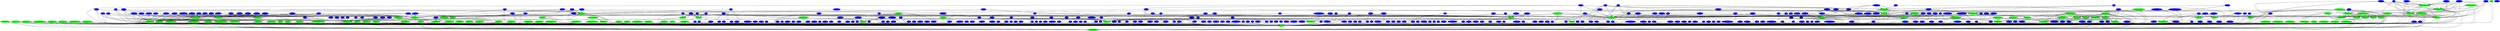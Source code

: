 digraph bingraph {

  "ld-linux-x86-64.so.2" [style=filled, color="green", tooltip="Absolute Path: /lib64/ld-linux-x86-64.so.2\nOutdegree: 0\nBetweeness: 0\nKatz: 0.009116814978808285\nEigen: 0.000000000004275741070760231\nCloseness: 0"];
  "libxxhash.so.0.8.1" [style=filled, color="green", tooltip="Absolute Path: /usr/lib/x86_64-linux-gnu/libxxhash.so.0.8.1\nOutdegree: 1\nBetweeness: 0.0000024019523068349954\nKatz: 0.009116814978808285\nEigen: 0.000000000004275741070760231\nCloseness: 0"];
  "libseccomp.so.2.5.4" [style=filled, color="green", tooltip="Absolute Path: /usr/lib/x86_64-linux-gnu/libseccomp.so.2.5.4\nOutdegree: 1\nBetweeness: 0.0000024019523068349954\nKatz: 0.009116814978808285\nEigen: 0.000000000004275741070760231\nCloseness: 0"];
  "libpcre2-8.so.0" [style=filled, color="green", tooltip="Absolute Path: /usr/lib/x86_64-linux-gnu/libpcre2-8.so.0\nOutdegree: 1\nBetweeness: 0.0000024019523068349954\nKatz: 0.009116814978808285\nEigen: 0.000000000004275741070760231\nCloseness: 0"];
  "libmemusage.so" [style=filled, color="green", tooltip="Absolute Path: /usr/lib/x86_64-linux-gnu/libmemusage.so\nOutdegree: 2\nBetweeness: 0.0000024019523068349954\nKatz: 0.009116814978808285\nEigen: 0.000000000004275741070760231\nCloseness: 0"];
  "libthread_db.so.1" [style=filled, color="green", tooltip="Absolute Path: /usr/lib/x86_64-linux-gnu/libthread_db.so.1\nOutdegree: 1\nBetweeness: 0.0000024019523068349954\nKatz: 0.009116814978808285\nEigen: 0.000000000004275741070760231\nCloseness: 0"];
  "libpam_misc.so.0.82.1" [style=filled, color="green", tooltip="Absolute Path: /usr/lib/x86_64-linux-gnu/libpam_misc.so.0.82.1\nOutdegree: 2\nBetweeness: 0.0000060048807670874884\nKatz: 0.009116814978808285\nEigen: 0.000000000004275741070760231\nCloseness: 0"];
  "libgmp.so.10.4.1" [style=filled, color="green", tooltip="Absolute Path: /usr/lib/x86_64-linux-gnu/libgmp.so.10.4.1\nOutdegree: 1\nBetweeness: 0.0000024019523068349954\nKatz: 0.009116814978808285\nEigen: 0.000000000004275741070760231\nCloseness: 0"];
  "libaudit.so.1" [style=filled, color="green", tooltip="Absolute Path: /usr/lib/x86_64-linux-gnu/libaudit.so.1\nOutdegree: 2\nBetweeness: 0.000003602928460252493\nKatz: 0.009116814978808285\nEigen: 0.000000000004275741070760231\nCloseness: 0"];
  "libblkid.so.1" [style=filled, color="green", tooltip="Absolute Path: /usr/lib/x86_64-linux-gnu/libblkid.so.1\nOutdegree: 2\nBetweeness: 0.0000024019523068349954\nKatz: 0.009116814978808285\nEigen: 0.000000000004275741070760231\nCloseness: 0"];
  "libutil.so.1" [style=filled, color="green", tooltip="Absolute Path: /usr/lib/x86_64-linux-gnu/libutil.so.1\nOutdegree: 1\nBetweeness: 0.0000024019523068349954\nKatz: 0.009116814978808285\nEigen: 0.000000000004275741070760231\nCloseness: 0"];
  "libacl.so.1.1.2301" [style=filled, color="green", tooltip="Absolute Path: /usr/lib/x86_64-linux-gnu/libacl.so.1.1.2301\nOutdegree: 1\nBetweeness: 0.0000024019523068349954\nKatz: 0.009116814978808285\nEigen: 0.000000000004275741070760231\nCloseness: 0"];
  "libnss_dns.so.2" [style=filled, color="green", tooltip="Absolute Path: /usr/lib/x86_64-linux-gnu/libnss_dns.so.2\nOutdegree: 1\nBetweeness: 0.0000024019523068349954\nKatz: 0.009116814978808285\nEigen: 0.000000000004275741070760231\nCloseness: 0"];
  "libstdc++.so.6" [style=filled, color="green", tooltip="Absolute Path: /usr/lib/x86_64-linux-gnu/libstdc++.so.6\nOutdegree: 4\nBetweeness: 0.000004803904613669991\nKatz: 0.009116814978808285\nEigen: 0.000000000004275741070760231\nCloseness: 0"];
  "libunistring.so.2.2.0" [style=filled, color="green", tooltip="Absolute Path: /usr/lib/x86_64-linux-gnu/libunistring.so.2.2.0\nOutdegree: 1\nBetweeness: 0.0000024019523068349954\nKatz: 0.009116814978808285\nEigen: 0.000000000004275741070760231\nCloseness: 0"];
  "libe2p.so.2" [style=filled, color="green", tooltip="Absolute Path: /usr/lib/x86_64-linux-gnu/libe2p.so.2\nOutdegree: 1\nBetweeness: 0.0000024019523068349954\nKatz: 0.009116814978808285\nEigen: 0.000000000004275741070760231\nCloseness: 0"];
  "liblz4.so.1" [style=filled, color="green", tooltip="Absolute Path: /usr/lib/x86_64-linux-gnu/liblz4.so.1\nOutdegree: 1\nBetweeness: 0.0000024019523068349954\nKatz: 0.009116814978808285\nEigen: 0.000000000004275741070760231\nCloseness: 0"];
  "libbz2.so.1.0" [style=filled, color="green", tooltip="Absolute Path: /usr/lib/x86_64-linux-gnu/libbz2.so.1.0\nOutdegree: 1\nBetweeness: 0.0000024019523068349954\nKatz: 0.009116814978808285\nEigen: 0.000000000004275741070760231\nCloseness: 0"];
  "libxxhash.so.0" [style=filled, color="green", tooltip="Absolute Path: /usr/lib/x86_64-linux-gnu/libxxhash.so.0\nOutdegree: 1\nBetweeness: 0.0000024019523068349954\nKatz: 0.009116814978808285\nEigen: 0.000000000004275741070760231\nCloseness: 0"];
  "libnettle.so.8" [style=filled, color="green", tooltip="Absolute Path: /usr/lib/x86_64-linux-gnu/libnettle.so.8\nOutdegree: 1\nBetweeness: 0.0000024019523068349954\nKatz: 0.009116814978808285\nEigen: 0.000000000004275741070760231\nCloseness: 0"];
  "libtinfo.so.6.4" [style=filled, color="green", tooltip="Absolute Path: /usr/lib/x86_64-linux-gnu/libtinfo.so.6.4\nOutdegree: 1\nBetweeness: 0.0000024019523068349954\nKatz: 0.009116814978808285\nEigen: 0.000000000004275741070760231\nCloseness: 0"];
  "libpam_misc.so.0" [style=filled, color="green", tooltip="Absolute Path: /usr/lib/x86_64-linux-gnu/libpam_misc.so.0\nOutdegree: 2\nBetweeness: 0.0000060048807670874884\nKatz: 0.009116814978808285\nEigen: 0.000000000004275741070760231\nCloseness: 0"];
  "libpcre2-8.so.0.11.2" [style=filled, color="green", tooltip="Absolute Path: /usr/lib/x86_64-linux-gnu/libpcre2-8.so.0.11.2\nOutdegree: 1\nBetweeness: 0.0000024019523068349954\nKatz: 0.009116814978808285\nEigen: 0.000000000004275741070760231\nCloseness: 0"];
  "libuuid.so.1" [style=filled, color="green", tooltip="Absolute Path: /usr/lib/x86_64-linux-gnu/libuuid.so.1\nOutdegree: 2\nBetweeness: 0.0000024019523068349954\nKatz: 0.009116814978808285\nEigen: 0.000000000004275741070760231\nCloseness: 0"];
  "libz.so.1" [style=filled, color="green", tooltip="Absolute Path: /usr/lib/x86_64-linux-gnu/libz.so.1\nOutdegree: 1\nBetweeness: 0.0000024019523068349954\nKatz: 0.009116814978808285\nEigen: 0.000000000004275741070760231\nCloseness: 0"];
  "libmount.so.1.1.0" [style=filled, color="green", tooltip="Absolute Path: /usr/lib/x86_64-linux-gnu/libmount.so.1.1.0\nOutdegree: 4\nBetweeness: 0.0000060048807670874884\nKatz: 0.009116814978808285\nEigen: 0.000000000004275741070760231\nCloseness: 0"];
  "libdrop_ambient.so.0" [style=filled, color="green", tooltip="Absolute Path: /usr/lib/x86_64-linux-gnu/libdrop_ambient.so.0\nOutdegree: 1\nBetweeness: 0.0000024019523068349954\nKatz: 0.009116814978808285\nEigen: 0.000000000004275741070760231\nCloseness: 0"];
  "libgcc_s.so.1" [style=filled, color="green", tooltip="Absolute Path: /usr/lib/x86_64-linux-gnu/libgcc_s.so.1\nOutdegree: 1\nBetweeness: 0.0000024019523068349954\nKatz: 0.009116814978808285\nEigen: 0.000000000004275741070760231\nCloseness: 0"];
  "libcom_err.so.2" [style=filled, color="green", tooltip="Absolute Path: /usr/lib/x86_64-linux-gnu/libcom_err.so.2\nOutdegree: 2\nBetweeness: 0.0000024019523068349954\nKatz: 0.009116814978808285\nEigen: 0.000000000004275741070760231\nCloseness: 0"];
  "libuuid.so.1.3.0" [style=filled, color="green", tooltip="Absolute Path: /usr/lib/x86_64-linux-gnu/libuuid.so.1.3.0\nOutdegree: 2\nBetweeness: 0.0000024019523068349954\nKatz: 0.009116814978808285\nEigen: 0.000000000004275741070760231\nCloseness: 0"];
  "libcap.so.2.66" [style=filled, color="green", tooltip="Absolute Path: /usr/lib/x86_64-linux-gnu/libcap.so.2.66\nOutdegree: 1\nBetweeness: 0.0000024019523068349954\nKatz: 0.009116814978808285\nEigen: 0.000000000004275741070760231\nCloseness: 0"];
  "libdrop_ambient.so.0.0.0" [style=filled, color="green", tooltip="Absolute Path: /usr/lib/x86_64-linux-gnu/libdrop_ambient.so.0.0.0\nOutdegree: 1\nBetweeness: 0.0000024019523068349954\nKatz: 0.009116814978808285\nEigen: 0.000000000004275741070760231\nCloseness: 0"];
  "libattr.so.1.1.2501" [style=filled, color="green", tooltip="Absolute Path: /usr/lib/x86_64-linux-gnu/libattr.so.1.1.2501\nOutdegree: 1\nBetweeness: 0.0000024019523068349954\nKatz: 0.009116814978808285\nEigen: 0.000000000004275741070760231\nCloseness: 0"];
  "libcom_err.so.2.1" [style=filled, color="green", tooltip="Absolute Path: /usr/lib/x86_64-linux-gnu/libcom_err.so.2.1\nOutdegree: 2\nBetweeness: 0.0000024019523068349954\nKatz: 0.009116814978808285\nEigen: 0.000000000004275741070760231\nCloseness: 0"];
  "libgpg-error.so.0" [style=filled, color="green", tooltip="Absolute Path: /usr/lib/x86_64-linux-gnu/libgpg-error.so.0\nOutdegree: 1\nBetweeness: 0.0000024019523068349954\nKatz: 0.009116814978808285\nEigen: 0.000000000004275741070760231\nCloseness: 0"];
  "libss.so.2" [style=filled, color="green", tooltip="Absolute Path: /usr/lib/x86_64-linux-gnu/libss.so.2\nOutdegree: 2\nBetweeness: 0.000003602928460252493\nKatz: 0.009116814978808285\nEigen: 0.000000000004275741070760231\nCloseness: 0"];
  "libselinux.so.1" [style=filled, color="green", tooltip="Absolute Path: /usr/lib/x86_64-linux-gnu/libselinux.so.1\nOutdegree: 3\nBetweeness: 0.000003602928460252493\nKatz: 0.009116814978808285\nEigen: 0.000000000004275741070760231\nCloseness: 0"];
  "libext2fs.so.2.4" [style=filled, color="green", tooltip="Absolute Path: /usr/lib/x86_64-linux-gnu/libext2fs.so.2.4\nOutdegree: 2\nBetweeness: 0.000003602928460252493\nKatz: 0.009116814978808285\nEigen: 0.000000000004275741070760231\nCloseness: 0"];
  "libpsx.so.2.66" [style=filled, color="green", tooltip="Absolute Path: /usr/lib/x86_64-linux-gnu/libpsx.so.2.66\nOutdegree: 1\nBetweeness: 0.0000024019523068349954\nKatz: 0.009116814978808285\nEigen: 0.000000000004275741070760231\nCloseness: 0"];
  "libc_malloc_debug.so.0" [style=filled, color="green", tooltip="Absolute Path: /usr/lib/x86_64-linux-gnu/libc_malloc_debug.so.0\nOutdegree: 2\nBetweeness: 0.0000024019523068349954\nKatz: 0.009116814978808285\nEigen: 0.000000000004275741070760231\nCloseness: 0"];
  "libhogweed.so.6" [style=filled, color="green", tooltip="Absolute Path: /usr/lib/x86_64-linux-gnu/libhogweed.so.6\nOutdegree: 3\nBetweeness: 0.000004803904613669991\nKatz: 0.009116814978808285\nEigen: 0.000000000004275741070760231\nCloseness: 0"];
  "libmount.so.1" [style=filled, color="green", tooltip="Absolute Path: /usr/lib/x86_64-linux-gnu/libmount.so.1\nOutdegree: 4\nBetweeness: 0.0000060048807670874884\nKatz: 0.009116814978808285\nEigen: 0.000000000004275741070760231\nCloseness: 0"];
  "libaudit.so.1.0.0" [style=filled, color="green", tooltip="Absolute Path: /usr/lib/x86_64-linux-gnu/libaudit.so.1.0.0\nOutdegree: 2\nBetweeness: 0.000003602928460252493\nKatz: 0.009116814978808285\nEigen: 0.000000000004275741070760231\nCloseness: 0"];
  "liblzma.so.5.4.1" [style=filled, color="green", tooltip="Absolute Path: /usr/lib/x86_64-linux-gnu/liblzma.so.5.4.1\nOutdegree: 1\nBetweeness: 0.0000024019523068349954\nKatz: 0.009116814978808285\nEigen: 0.000000000004275741070760231\nCloseness: 0"];
  "libdl.so.2" [style=filled, color="green", tooltip="Absolute Path: /usr/lib/x86_64-linux-gnu/libdl.so.2\nOutdegree: 1\nBetweeness: 0.0000024019523068349954\nKatz: 0.009116814978808285\nEigen: 0.000000000004275741070760231\nCloseness: 0"];
  "libnsl.so.1" [style=filled, color="green", tooltip="Absolute Path: /usr/lib/x86_64-linux-gnu/libnsl.so.1\nOutdegree: 1\nBetweeness: 0.0000024019523068349954\nKatz: 0.009116814978808285\nEigen: 0.000000000004275741070760231\nCloseness: 0"];
  "libmvec.so.1" [style=filled, color="green", tooltip="Absolute Path: /usr/lib/x86_64-linux-gnu/libmvec.so.1\nOutdegree: 3\nBetweeness: 0.000003602928460252493\nKatz: 0.009116814978808285\nEigen: 0.000000000004275741070760231\nCloseness: 0"];
  "libz.so.1.2.13" [style=filled, color="green", tooltip="Absolute Path: /usr/lib/x86_64-linux-gnu/libz.so.1.2.13\nOutdegree: 1\nBetweeness: 0.0000024019523068349954\nKatz: 0.009116814978808285\nEigen: 0.000000000004275741070760231\nCloseness: 0"];
  "liblzma.so.5" [style=filled, color="green", tooltip="Absolute Path: /usr/lib/x86_64-linux-gnu/liblzma.so.5\nOutdegree: 1\nBetweeness: 0.0000024019523068349954\nKatz: 0.009116814978808285\nEigen: 0.000000000004275741070760231\nCloseness: 0"];
  "libtic.so.6" [style=filled, color="green", tooltip="Absolute Path: /usr/lib/x86_64-linux-gnu/libtic.so.6\nOutdegree: 2\nBetweeness: 0.000003602928460252493\nKatz: 0.009116814978808285\nEigen: 0.000000000004275741070760231\nCloseness: 0"];
  "libdebconfclient.so.0.0.0" [style=filled, color="green", tooltip="Absolute Path: /usr/lib/x86_64-linux-gnu/libdebconfclient.so.0.0.0\nOutdegree: 1\nBetweeness: 0.0000024019523068349954\nKatz: 0.009116814978808285\nEigen: 0.000000000004275741070760231\nCloseness: 0"];
  "libsmartcols.so.1" [style=filled, color="green", tooltip="Absolute Path: /usr/lib/x86_64-linux-gnu/libsmartcols.so.1\nOutdegree: 2\nBetweeness: 0.0000024019523068349954\nKatz: 0.009116814978808285\nEigen: 0.000000000004275741070760231\nCloseness: 0"];
  "libdebconfclient.so.0" [style=filled, color="green", tooltip="Absolute Path: /usr/lib/x86_64-linux-gnu/libdebconfclient.so.0\nOutdegree: 1\nBetweeness: 0.0000024019523068349954\nKatz: 0.009116814978808285\nEigen: 0.000000000004275741070760231\nCloseness: 0"];
  "libapt-private.so.0.0" [style=filled, color="green", tooltip="Absolute Path: /usr/lib/x86_64-linux-gnu/libapt-private.so.0.0\nOutdegree: 4\nBetweeness: 0.000020416594608097462\nKatz: 0.009116814978808285\nEigen: 0.000000000004275741070760231\nCloseness: 0"];
  "libgcrypt.so.20" [style=filled, color="green", tooltip="Absolute Path: /usr/lib/x86_64-linux-gnu/libgcrypt.so.20\nOutdegree: 2\nBetweeness: 0.000003602928460252493\nKatz: 0.009116814978808285\nEigen: 0.000000000004275741070760231\nCloseness: 0"];
  "libapt-pkg.so.6.0.0" [style=filled, color="green", tooltip="Absolute Path: /usr/lib/x86_64-linux-gnu/libapt-pkg.so.6.0.0\nOutdegree: 14\nBetweeness: 0.000019215618454679963\nKatz: 0.009116814978808285\nEigen: 0.000000000004275741070760231\nCloseness: 0"];
  "libblkid.so.1.1.0" [style=filled, color="green", tooltip="Absolute Path: /usr/lib/x86_64-linux-gnu/libblkid.so.1.1.0\nOutdegree: 2\nBetweeness: 0.0000024019523068349954\nKatz: 0.009116814978808285\nEigen: 0.000000000004275741070760231\nCloseness: 0"];
  "libhogweed.so.6.6" [style=filled, color="green", tooltip="Absolute Path: /usr/lib/x86_64-linux-gnu/libhogweed.so.6.6\nOutdegree: 3\nBetweeness: 0.000004803904613669991\nKatz: 0.009116814978808285\nEigen: 0.000000000004275741070760231\nCloseness: 0"];
  "libapt-private.so.0.0.0" [style=filled, color="green", tooltip="Absolute Path: /usr/lib/x86_64-linux-gnu/libapt-private.so.0.0.0\nOutdegree: 4\nBetweeness: 0.000020416594608097462\nKatz: 0.009116814978808285\nEigen: 0.000000000004275741070760231\nCloseness: 0"];
  "libpsx.so.2" [style=filled, color="green", tooltip="Absolute Path: /usr/lib/x86_64-linux-gnu/libpsx.so.2\nOutdegree: 1\nBetweeness: 0.0000024019523068349954\nKatz: 0.009116814978808285\nEigen: 0.000000000004275741070760231\nCloseness: 0"];
  "libext2fs.so.2" [style=filled, color="green", tooltip="Absolute Path: /usr/lib/x86_64-linux-gnu/libext2fs.so.2\nOutdegree: 2\nBetweeness: 0.000003602928460252493\nKatz: 0.009116814978808285\nEigen: 0.000000000004275741070760231\nCloseness: 0"];
  "libpthread.so.0" [style=filled, color="green", tooltip="Absolute Path: /usr/lib/x86_64-linux-gnu/libpthread.so.0\nOutdegree: 1\nBetweeness: 0.0000024019523068349954\nKatz: 0.009116814978808285\nEigen: 0.000000000004275741070760231\nCloseness: 0"];
  "libgnutls.so.30.34.3" [style=filled, color="green", tooltip="Absolute Path: /usr/lib/x86_64-linux-gnu/libgnutls.so.30.34.3\nOutdegree: 9\nBetweeness: 0.000012009761534174977\nKatz: 0.009116814978808285\nEigen: 0.000000000004275741070760231\nCloseness: 0"];
  "libe2p.so.2.3" [style=filled, color="green", tooltip="Absolute Path: /usr/lib/x86_64-linux-gnu/libe2p.so.2.3\nOutdegree: 1\nBetweeness: 0.0000024019523068349954\nKatz: 0.009116814978808285\nEigen: 0.000000000004275741070760231\nCloseness: 0"];
  "ld-linux-x86-64.so.2" [style=filled, color="green", tooltip="Absolute Path: /usr/lib/x86_64-linux-gnu/ld-linux-x86-64.so.2\nOutdegree: 0\nBetweeness: 0\nKatz: 0.009116814978808285\nEigen: 0.000000000004275741070760231\nCloseness: 0"];
  "libsepol.so.2" [style=filled, color="green", tooltip="Absolute Path: /usr/lib/x86_64-linux-gnu/libsepol.so.2\nOutdegree: 1\nBetweeness: 0.0000024019523068349954\nKatz: 0.009116814978808285\nEigen: 0.000000000004275741070760231\nCloseness: 0"];
  "libapt-pkg.so.6.0" [style=filled, color="green", tooltip="Absolute Path: /usr/lib/x86_64-linux-gnu/libapt-pkg.so.6.0\nOutdegree: 14\nBetweeness: 0.000019215618454679963\nKatz: 0.009116814978808285\nEigen: 0.000000000004275741070760231\nCloseness: 0"];
  "libtasn1.so.6" [style=filled, color="green", tooltip="Absolute Path: /usr/lib/x86_64-linux-gnu/libtasn1.so.6\nOutdegree: 1\nBetweeness: 0.0000024019523068349954\nKatz: 0.009116814978808285\nEigen: 0.000000000004275741070760231\nCloseness: 0"];
  "libzstd.so.1" [style=filled, color="green", tooltip="Absolute Path: /usr/lib/x86_64-linux-gnu/libzstd.so.1\nOutdegree: 1\nBetweeness: 0.0000024019523068349954\nKatz: 0.009116814978808285\nEigen: 0.000000000004275741070760231\nCloseness: 0"];
  "libresolv.so.2" [style=filled, color="green", tooltip="Absolute Path: /usr/lib/x86_64-linux-gnu/libresolv.so.2\nOutdegree: 1\nBetweeness: 0.0000024019523068349954\nKatz: 0.009116814978808285\nEigen: 0.000000000004275741070760231\nCloseness: 0"];
  "libudev.so.1.7.5" [style=filled, color="green", tooltip="Absolute Path: /usr/lib/x86_64-linux-gnu/libudev.so.1.7.5\nOutdegree: 2\nBetweeness: 0.0000024019523068349954\nKatz: 0.009116814978808285\nEigen: 0.000000000004275741070760231\nCloseness: 0"];
  "libunistring.so.2" [style=filled, color="green", tooltip="Absolute Path: /usr/lib/x86_64-linux-gnu/libunistring.so.2\nOutdegree: 1\nBetweeness: 0.0000024019523068349954\nKatz: 0.009116814978808285\nEigen: 0.000000000004275741070760231\nCloseness: 0"];
  "libseccomp.so.2" [style=filled, color="green", tooltip="Absolute Path: /usr/lib/x86_64-linux-gnu/libseccomp.so.2\nOutdegree: 1\nBetweeness: 0.0000024019523068349954\nKatz: 0.009116814978808285\nEigen: 0.000000000004275741070760231\nCloseness: 0"];
  "libm.so.6" [style=filled, color="green", tooltip="Absolute Path: /usr/lib/x86_64-linux-gnu/libm.so.6\nOutdegree: 2\nBetweeness: 0.0000024019523068349954\nKatz: 0.009116814978808285\nEigen: 0.000000000004275741070760231\nCloseness: 0"];
  "libanl.so.1" [style=filled, color="green", tooltip="Absolute Path: /usr/lib/x86_64-linux-gnu/libanl.so.1\nOutdegree: 1\nBetweeness: 0.0000024019523068349954\nKatz: 0.009116814978808285\nEigen: 0.000000000004275741070760231\nCloseness: 0"];
  "libattr.so.1" [style=filled, color="green", tooltip="Absolute Path: /usr/lib/x86_64-linux-gnu/libattr.so.1\nOutdegree: 1\nBetweeness: 0.0000024019523068349954\nKatz: 0.009116814978808285\nEigen: 0.000000000004275741070760231\nCloseness: 0"];
  "libsystemd.so.0" [style=filled, color="green", tooltip="Absolute Path: /usr/lib/x86_64-linux-gnu/libsystemd.so.0\nOutdegree: 7\nBetweeness: 0.000009607809227339982\nKatz: 0.009116814978808285\nEigen: 0.000000000004275741070760231\nCloseness: 0"];
  "libcrypt.so.1" [style=filled, color="green", tooltip="Absolute Path: /usr/lib/x86_64-linux-gnu/libcrypt.so.1\nOutdegree: 1\nBetweeness: 0.0000024019523068349954\nKatz: 0.009116814978808285\nEigen: 0.000000000004275741070760231\nCloseness: 0"];
  "libstdc++.so.6.0.30" [style=filled, color="green", tooltip="Absolute Path: /usr/lib/x86_64-linux-gnu/libstdc++.so.6.0.30\nOutdegree: 4\nBetweeness: 0.000004803904613669991\nKatz: 0.009116814978808285\nEigen: 0.000000000004275741070760231\nCloseness: 0"];
  "libpam.so.0.85.1" [style=filled, color="green", tooltip="Absolute Path: /usr/lib/x86_64-linux-gnu/libpam.so.0.85.1\nOutdegree: 2\nBetweeness: 0.000004803904613669991\nKatz: 0.009116814978808285\nEigen: 0.000000000004275741070760231\nCloseness: 0"];
  "libgcrypt.so.20.4.1" [style=filled, color="green", tooltip="Absolute Path: /usr/lib/x86_64-linux-gnu/libgcrypt.so.20.4.1\nOutdegree: 2\nBetweeness: 0.000003602928460252493\nKatz: 0.009116814978808285\nEigen: 0.000000000004275741070760231\nCloseness: 0"];
  "libcrypt.so.1.1.0" [style=filled, color="green", tooltip="Absolute Path: /usr/lib/x86_64-linux-gnu/libcrypt.so.1.1.0\nOutdegree: 1\nBetweeness: 0.0000024019523068349954\nKatz: 0.009116814978808285\nEigen: 0.000000000004275741070760231\nCloseness: 0"];
  "libpcprofile.so" [style=filled, color="green", tooltip="Absolute Path: /usr/lib/x86_64-linux-gnu/libpcprofile.so\nOutdegree: 1\nBetweeness: 0.0000024019523068349954\nKatz: 0.009116814978808285\nEigen: 0.000000000004275741070760231\nCloseness: 0"];
  "libnss_hesiod.so.2" [style=filled, color="green", tooltip="Absolute Path: /usr/lib/x86_64-linux-gnu/libnss_hesiod.so.2\nOutdegree: 2\nBetweeness: 0.000003602928460252493\nKatz: 0.009116814978808285\nEigen: 0.000000000004275741070760231\nCloseness: 0"];
  "libudev.so.1" [style=filled, color="green", tooltip="Absolute Path: /usr/lib/x86_64-linux-gnu/libudev.so.1\nOutdegree: 2\nBetweeness: 0.0000024019523068349954\nKatz: 0.009116814978808285\nEigen: 0.000000000004275741070760231\nCloseness: 0"];
  "liblz4.so.1.9.4" [style=filled, color="green", tooltip="Absolute Path: /usr/lib/x86_64-linux-gnu/liblz4.so.1.9.4\nOutdegree: 1\nBetweeness: 0.0000024019523068349954\nKatz: 0.009116814978808285\nEigen: 0.000000000004275741070760231\nCloseness: 0"];
  "libzstd.so.1.5.4" [style=filled, color="green", tooltip="Absolute Path: /usr/lib/x86_64-linux-gnu/libzstd.so.1.5.4\nOutdegree: 1\nBetweeness: 0.0000024019523068349954\nKatz: 0.009116814978808285\nEigen: 0.000000000004275741070760231\nCloseness: 0"];
  "libss.so.2.0" [style=filled, color="green", tooltip="Absolute Path: /usr/lib/x86_64-linux-gnu/libss.so.2.0\nOutdegree: 2\nBetweeness: 0.000003602928460252493\nKatz: 0.009116814978808285\nEigen: 0.000000000004275741070760231\nCloseness: 0"];
  "libidn2.so.0" [style=filled, color="green", tooltip="Absolute Path: /usr/lib/x86_64-linux-gnu/libidn2.so.0\nOutdegree: 2\nBetweeness: 0.000003602928460252493\nKatz: 0.009116814978808285\nEigen: 0.000000000004275741070760231\nCloseness: 0"];
  "libpamc.so.0" [style=filled, color="green", tooltip="Absolute Path: /usr/lib/x86_64-linux-gnu/libpamc.so.0\nOutdegree: 1\nBetweeness: 0.0000024019523068349954\nKatz: 0.009116814978808285\nEigen: 0.000000000004275741070760231\nCloseness: 0"];
  "libc.so.6" [style=filled, color="green", tooltip="Absolute Path: /usr/lib/x86_64-linux-gnu/libc.so.6\nOutdegree: 1\nBetweeness: 0.0000012009761534174977\nKatz: 0.009116814978808285\nEigen: 0.000000000004275741070760231\nCloseness: 0"];
  "libacl.so.1" [style=filled, color="green", tooltip="Absolute Path: /usr/lib/x86_64-linux-gnu/libacl.so.1\nOutdegree: 1\nBetweeness: 0.0000024019523068349954\nKatz: 0.009116814978808285\nEigen: 0.000000000004275741070760231\nCloseness: 0"];
  "libbz2.so.1.0.4" [style=filled, color="green", tooltip="Absolute Path: /usr/lib/x86_64-linux-gnu/libbz2.so.1.0.4\nOutdegree: 1\nBetweeness: 0.0000024019523068349954\nKatz: 0.009116814978808285\nEigen: 0.000000000004275741070760231\nCloseness: 0"];
  "libsmartcols.so.1.1.0" [style=filled, color="green", tooltip="Absolute Path: /usr/lib/x86_64-linux-gnu/libsmartcols.so.1.1.0\nOutdegree: 2\nBetweeness: 0.0000024019523068349954\nKatz: 0.009116814978808285\nEigen: 0.000000000004275741070760231\nCloseness: 0"];
  "libcap.so.2" [style=filled, color="green", tooltip="Absolute Path: /usr/lib/x86_64-linux-gnu/libcap.so.2\nOutdegree: 1\nBetweeness: 0.0000024019523068349954\nKatz: 0.009116814978808285\nEigen: 0.000000000004275741070760231\nCloseness: 0"];
  "libtic.so.6.4" [style=filled, color="green", tooltip="Absolute Path: /usr/lib/x86_64-linux-gnu/libtic.so.6.4\nOutdegree: 2\nBetweeness: 0.000003602928460252493\nKatz: 0.009116814978808285\nEigen: 0.000000000004275741070760231\nCloseness: 0"];
  "libtasn1.so.6.6.3" [style=filled, color="green", tooltip="Absolute Path: /usr/lib/x86_64-linux-gnu/libtasn1.so.6.6.3\nOutdegree: 1\nBetweeness: 0.0000024019523068349954\nKatz: 0.009116814978808285\nEigen: 0.000000000004275741070760231\nCloseness: 0"];
  "libcap-ng.so.0" [style=filled, color="green", tooltip="Absolute Path: /usr/lib/x86_64-linux-gnu/libcap-ng.so.0\nOutdegree: 2\nBetweeness: 0.0000024019523068349954\nKatz: 0.009116814978808285\nEigen: 0.000000000004275741070760231\nCloseness: 0"];
  "libnettle.so.8.6" [style=filled, color="green", tooltip="Absolute Path: /usr/lib/x86_64-linux-gnu/libnettle.so.8.6\nOutdegree: 1\nBetweeness: 0.0000024019523068349954\nKatz: 0.009116814978808285\nEigen: 0.000000000004275741070760231\nCloseness: 0"];
  "libBrokenLocale.so.1" [style=filled, color="green", tooltip="Absolute Path: /usr/lib/x86_64-linux-gnu/libBrokenLocale.so.1\nOutdegree: 1\nBetweeness: 0.0000024019523068349954\nKatz: 0.009116814978808285\nEigen: 0.000000000004275741070760231\nCloseness: 0"];
  "libsemanage.so.2" [style=filled, color="green", tooltip="Absolute Path: /usr/lib/x86_64-linux-gnu/libsemanage.so.2\nOutdegree: 5\nBetweeness: 0.000009607809227339982\nKatz: 0.009116814978808285\nEigen: 0.000000000004275741070760231\nCloseness: 0"];
  "libcap-ng.so.0.0.0" [style=filled, color="green", tooltip="Absolute Path: /usr/lib/x86_64-linux-gnu/libcap-ng.so.0.0.0\nOutdegree: 2\nBetweeness: 0.0000024019523068349954\nKatz: 0.009116814978808285\nEigen: 0.000000000004275741070760231\nCloseness: 0"];
  "libpam.so.0" [style=filled, color="green", tooltip="Absolute Path: /usr/lib/x86_64-linux-gnu/libpam.so.0\nOutdegree: 2\nBetweeness: 0.000004803904613669991\nKatz: 0.009116814978808285\nEigen: 0.000000000004275741070760231\nCloseness: 0"];
  "libp11-kit.so.0.3.0" [style=filled, color="green", tooltip="Absolute Path: /usr/lib/x86_64-linux-gnu/libp11-kit.so.0.3.0\nOutdegree: 3\nBetweeness: 0.000003602928460252493\nKatz: 0.009116814978808285\nEigen: 0.000000000004275741070760231\nCloseness: 0"];
  "libmd.so.0" [style=filled, color="green", tooltip="Absolute Path: /usr/lib/x86_64-linux-gnu/libmd.so.0\nOutdegree: 1\nBetweeness: 0.0000024019523068349954\nKatz: 0.009116814978808285\nEigen: 0.000000000004275741070760231\nCloseness: 0"];
  "libpamc.so.0.82.1" [style=filled, color="green", tooltip="Absolute Path: /usr/lib/x86_64-linux-gnu/libpamc.so.0.82.1\nOutdegree: 1\nBetweeness: 0.0000024019523068349954\nKatz: 0.009116814978808285\nEigen: 0.000000000004275741070760231\nCloseness: 0"];
  "libtinfo.so.6" [style=filled, color="green", tooltip="Absolute Path: /usr/lib/x86_64-linux-gnu/libtinfo.so.6\nOutdegree: 1\nBetweeness: 0.0000024019523068349954\nKatz: 0.009116814978808285\nEigen: 0.000000000004275741070760231\nCloseness: 0"];
  "libgpg-error.so.0.33.1" [style=filled, color="green", tooltip="Absolute Path: /usr/lib/x86_64-linux-gnu/libgpg-error.so.0.33.1\nOutdegree: 1\nBetweeness: 0.0000024019523068349954\nKatz: 0.009116814978808285\nEigen: 0.000000000004275741070760231\nCloseness: 0"];
  "libsystemd.so.0.35.0" [style=filled, color="green", tooltip="Absolute Path: /usr/lib/x86_64-linux-gnu/libsystemd.so.0.35.0\nOutdegree: 7\nBetweeness: 0.000009607809227339982\nKatz: 0.009116814978808285\nEigen: 0.000000000004275741070760231\nCloseness: 0"];
  "libidn2.so.0.3.8" [style=filled, color="green", tooltip="Absolute Path: /usr/lib/x86_64-linux-gnu/libidn2.so.0.3.8\nOutdegree: 2\nBetweeness: 0.000003602928460252493\nKatz: 0.009116814978808285\nEigen: 0.000000000004275741070760231\nCloseness: 0"];
  "libffi.so.8" [style=filled, color="green", tooltip="Absolute Path: /usr/lib/x86_64-linux-gnu/libffi.so.8\nOutdegree: 1\nBetweeness: 0.0000024019523068349954\nKatz: 0.009116814978808285\nEigen: 0.000000000004275741070760231\nCloseness: 0"];
  "libdb-5.3.so" [style=filled, color="green", tooltip="Absolute Path: /usr/lib/x86_64-linux-gnu/libdb-5.3.so\nOutdegree: 1\nBetweeness: 0.0000024019523068349954\nKatz: 0.009116814978808285\nEigen: 0.000000000004275741070760231\nCloseness: 0"];
  "libbz2.so.1" [style=filled, color="green", tooltip="Absolute Path: /usr/lib/x86_64-linux-gnu/libbz2.so.1\nOutdegree: 1\nBetweeness: 0.0000024019523068349954\nKatz: 0.009116814978808285\nEigen: 0.000000000004275741070760231\nCloseness: 0"];
  "libnss_compat.so.2" [style=filled, color="green", tooltip="Absolute Path: /usr/lib/x86_64-linux-gnu/libnss_compat.so.2\nOutdegree: 1\nBetweeness: 0.0000024019523068349954\nKatz: 0.009116814978808285\nEigen: 0.000000000004275741070760231\nCloseness: 0"];
  "libmd.so.0.0.5" [style=filled, color="green", tooltip="Absolute Path: /usr/lib/x86_64-linux-gnu/libmd.so.0.0.5\nOutdegree: 1\nBetweeness: 0.0000024019523068349954\nKatz: 0.009116814978808285\nEigen: 0.000000000004275741070760231\nCloseness: 0"];
  "libgmp.so.10" [style=filled, color="green", tooltip="Absolute Path: /usr/lib/x86_64-linux-gnu/libgmp.so.10\nOutdegree: 1\nBetweeness: 0.0000024019523068349954\nKatz: 0.009116814978808285\nEigen: 0.000000000004275741070760231\nCloseness: 0"];
  "libp11-kit.so.0" [style=filled, color="green", tooltip="Absolute Path: /usr/lib/x86_64-linux-gnu/libp11-kit.so.0\nOutdegree: 3\nBetweeness: 0.000003602928460252493\nKatz: 0.009116814978808285\nEigen: 0.000000000004275741070760231\nCloseness: 0"];
  "libffi.so.8.1.2" [style=filled, color="green", tooltip="Absolute Path: /usr/lib/x86_64-linux-gnu/libffi.so.8.1.2\nOutdegree: 1\nBetweeness: 0.0000024019523068349954\nKatz: 0.009116814978808285\nEigen: 0.000000000004275741070760231\nCloseness: 0"];
  "librt.so.1" [style=filled, color="green", tooltip="Absolute Path: /usr/lib/x86_64-linux-gnu/librt.so.1\nOutdegree: 1\nBetweeness: 0.0000024019523068349954\nKatz: 0.009116814978808285\nEigen: 0.000000000004275741070760231\nCloseness: 0"];
  "libgnutls.so.30" [style=filled, color="green", tooltip="Absolute Path: /usr/lib/x86_64-linux-gnu/libgnutls.so.30\nOutdegree: 9\nBetweeness: 0.000012009761534174977\nKatz: 0.009116814978808285\nEigen: 0.000000000004275741070760231\nCloseness: 0"];
  "libnss_files.so.2" [style=filled, color="green", tooltip="Absolute Path: /usr/lib/x86_64-linux-gnu/libnss_files.so.2\nOutdegree: 1\nBetweeness: 0.0000024019523068349954\nKatz: 0.009116814978808285\nEigen: 0.000000000004275741070760231\nCloseness: 0"];
  "libxxhash.so.0.8.1" [style=filled, color="green", tooltip="Absolute Path: /lib/x86_64-linux-gnu/libxxhash.so.0.8.1\nOutdegree: 1\nBetweeness: 0.0000024019523068349954\nKatz: 0.009116814978808285\nEigen: 0.000000000004275741070760231\nCloseness: 0"];
  "libseccomp.so.2.5.4" [style=filled, color="green", tooltip="Absolute Path: /lib/x86_64-linux-gnu/libseccomp.so.2.5.4\nOutdegree: 1\nBetweeness: 0.0000024019523068349954\nKatz: 0.009116814978808285\nEigen: 0.000000000004275741070760231\nCloseness: 0"];
  "libpcre2-8.so.0" [style=filled, color="green", tooltip="Absolute Path: /lib/x86_64-linux-gnu/libpcre2-8.so.0\nOutdegree: 1\nBetweeness: 0.0001609308045579447\nKatz: 0.02286497196685118\nEigen: 0.000017512772685968155\nCloseness: 0.06823308270676692"];
  "libmemusage.so" [style=filled, color="green", tooltip="Absolute Path: /lib/x86_64-linux-gnu/libmemusage.so\nOutdegree: 2\nBetweeness: 0.0000024019523068349954\nKatz: 0.009116814978808285\nEigen: 0.000000000004275741070760231\nCloseness: 0"];
  "libthread_db.so.1" [style=filled, color="green", tooltip="Absolute Path: /lib/x86_64-linux-gnu/libthread_db.so.1\nOutdegree: 1\nBetweeness: 0.0000024019523068349954\nKatz: 0.009116814978808285\nEigen: 0.000000000004275741070760231\nCloseness: 0"];
  "libpam_misc.so.0.82.1" [style=filled, color="green", tooltip="Absolute Path: /lib/x86_64-linux-gnu/libpam_misc.so.0.82.1\nOutdegree: 2\nBetweeness: 0.0000060048807670874884\nKatz: 0.009116814978808285\nEigen: 0.000000000004275741070760231\nCloseness: 0"];
  "libgmp.so.10.4.1" [style=filled, color="green", tooltip="Absolute Path: /lib/x86_64-linux-gnu/libgmp.so.10.4.1\nOutdegree: 1\nBetweeness: 0.0000024019523068349954\nKatz: 0.009116814978808285\nEigen: 0.000000000004275741070760231\nCloseness: 0"];
  "libaudit.so.1" [style=filled, color="green", tooltip="Absolute Path: /lib/x86_64-linux-gnu/libaudit.so.1\nOutdegree: 2\nBetweeness: 0.0002005630176207221\nKatz: 0.07616187233296441\nEigen: 0.000008417595861371702\nCloseness: 0.0784341172079134"];
  "libblkid.so.1" [style=filled, color="green", tooltip="Absolute Path: /lib/x86_64-linux-gnu/libblkid.so.1\nOutdegree: 2\nBetweeness: 0.00010284359127098504\nKatz: 0.06217667815547251\nEigen: 0.0000004246879818532713\nCloseness: 0.06337719298245614"];
  "libutil.so.1" [style=filled, color="green", tooltip="Absolute Path: /lib/x86_64-linux-gnu/libutil.so.1\nOutdegree: 1\nBetweeness: 0.0000024019523068349954\nKatz: 0.009116814978808285\nEigen: 0.000000000004275741070760231\nCloseness: 0"];
  "libacl.so.1.1.2301" [style=filled, color="green", tooltip="Absolute Path: /lib/x86_64-linux-gnu/libacl.so.1.1.2301\nOutdegree: 1\nBetweeness: 0.0000024019523068349954\nKatz: 0.009116814978808285\nEigen: 0.000000000004275741070760231\nCloseness: 0"];
  "libnss_dns.so.2" [style=filled, color="green", tooltip="Absolute Path: /lib/x86_64-linux-gnu/libnss_dns.so.2\nOutdegree: 1\nBetweeness: 0.0000024019523068349954\nKatz: 0.009116814978808285\nEigen: 0.000000000004275741070760231\nCloseness: 0"];
  "libstdc++.so.6" [style=filled, color="green", tooltip="Absolute Path: /lib/x86_64-linux-gnu/libstdc++.so.6\nOutdegree: 4\nBetweeness: 0.000044836443060919905\nKatz: 0.030012554910236872\nEigen: 0.000007178272312011883\nCloseness: 0.021929824561403508"];
  "libunistring.so.2.2.0" [style=filled, color="green", tooltip="Absolute Path: /lib/x86_64-linux-gnu/libunistring.so.2.2.0\nOutdegree: 1\nBetweeness: 0.0000024019523068349954\nKatz: 0.009116814978808285\nEigen: 0.000000000004275741070760231\nCloseness: 0"];
  "libe2p.so.2" [style=filled, color="green", tooltip="Absolute Path: /lib/x86_64-linux-gnu/libe2p.so.2\nOutdegree: 1\nBetweeness: 0.000040833189216194925\nKatz: 0.0382906229109948\nEigen: 0.000000012728881167653151\nCloseness: 0.03508771929824561"];
  "liblz4.so.1" [style=filled, color="green", tooltip="Absolute Path: /lib/x86_64-linux-gnu/liblz4.so.1\nOutdegree: 1\nBetweeness: 0.00003602928460252493\nKatz: 0.018864513554150107\nEigen: 0.00016578623741922007\nCloseness: 0.0179093567251462"];
  "libbz2.so.1.0" [style=filled, color="green", tooltip="Absolute Path: /lib/x86_64-linux-gnu/libbz2.so.1.0\nOutdegree: 1\nBetweeness: 0.000040833189216194925\nKatz: 0.020348731032700094\nEigen: 0.0000070645461510118094\nCloseness: 0.02079272254710851"];
  "libxxhash.so.0" [style=filled, color="green", tooltip="Absolute Path: /lib/x86_64-linux-gnu/libxxhash.so.0\nOutdegree: 1\nBetweeness: 0.00002642147537518495\nKatz: 0.014331633146686625\nEigen: 0.000006952410565690055\nCloseness: 0.012183235867446393"];
  "libnettle.so.8" [style=filled, color="green", tooltip="Absolute Path: /lib/x86_64-linux-gnu/libnettle.so.8\nOutdegree: 1\nBetweeness: 0.000012009761534174977\nKatz: 0.016774939561007247\nEigen: 0.00000007635190830056552\nCloseness: 0.008771929824561403"];
  "libtinfo.so.6.4" [style=filled, color="green", tooltip="Absolute Path: /lib/x86_64-linux-gnu/libtinfo.so.6.4\nOutdegree: 1\nBetweeness: 0.0000024019523068349954\nKatz: 0.009116814978808285\nEigen: 0.000000000004275741070760231\nCloseness: 0"];
  "libpam_misc.so.0" [style=filled, color="green", tooltip="Absolute Path: /lib/x86_64-linux-gnu/libpam_misc.so.0\nOutdegree: 2\nBetweeness: 0.000022818546914932454\nKatz: 0.02188035594913989\nEigen: 0.0000000055712906152005885\nCloseness: 0.015350877192982455"];
  "libpcre2-8.so.0.11.2" [style=filled, color="green", tooltip="Absolute Path: /lib/x86_64-linux-gnu/libpcre2-8.so.0.11.2\nOutdegree: 1\nBetweeness: 0.0000024019523068349954\nKatz: 0.009116814978808285\nEigen: 0.000000000004275741070760231\nCloseness: 0"];
  "libuuid.so.1" [style=filled, color="green", tooltip="Absolute Path: /lib/x86_64-linux-gnu/libuuid.so.1\nOutdegree: 2\nBetweeness: 0.00004523676844539241\nKatz: 0.034643896919471485\nEigen: 0.000000011138305489330402\nCloseness: 0.03070175438596491"];
  "libz.so.1" [style=filled, color="green", tooltip="Absolute Path: /lib/x86_64-linux-gnu/libz.so.1\nOutdegree: 1\nBetweeness: 0.00003602928460252493\nKatz: 0.02162508512973325\nEigen: 0.0000069555917170467\nCloseness: 0.01953748006379585"];
  "libmount.so.1.1.0" [style=filled, color="green", tooltip="Absolute Path: /lib/x86_64-linux-gnu/libmount.so.1.1.0\nOutdegree: 4\nBetweeness: 0.0000060048807670874884\nKatz: 0.009116814978808285\nEigen: 0.000000000004275741070760231\nCloseness: 0"];
  "libdrop_ambient.so.0" [style=filled, color="green", tooltip="Absolute Path: /lib/x86_64-linux-gnu/libdrop_ambient.so.0\nOutdegree: 1\nBetweeness: 0.0000024019523068349954\nKatz: 0.009116814978808285\nEigen: 0.000000000004275741070760231\nCloseness: 0"];
  "libgcc_s.so.1" [style=filled, color="green", tooltip="Absolute Path: /lib/x86_64-linux-gnu/libgcc_s.so.1\nOutdegree: 1\nBetweeness: 0.00003122537998885494\nKatz: 0.03574885489490305\nEigen: 0.00017288974839860913\nCloseness: 0.02631578947368421"];
  "libcom_err.so.2" [style=filled, color="green", tooltip="Absolute Path: /lib/x86_64-linux-gnu/libcom_err.so.2\nOutdegree: 2\nBetweeness: 0.00008707077112276858\nKatz: 0.0585299521639492\nEigen: 0.0000007881345243500056\nCloseness: 0.05490578297595841"];
  "libuuid.so.1.3.0" [style=filled, color="green", tooltip="Absolute Path: /lib/x86_64-linux-gnu/libuuid.so.1.3.0\nOutdegree: 2\nBetweeness: 0.0000024019523068349954\nKatz: 0.009116814978808285\nEigen: 0.000000000004275741070760231\nCloseness: 0"];
  "libcap.so.2.66" [style=filled, color="green", tooltip="Absolute Path: /lib/x86_64-linux-gnu/libcap.so.2.66\nOutdegree: 1\nBetweeness: 0.0000024019523068349954\nKatz: 0.009116814978808285\nEigen: 0.000000000004275741070760231\nCloseness: 0"];
  "libdrop_ambient.so.0.0.0" [style=filled, color="green", tooltip="Absolute Path: /lib/x86_64-linux-gnu/libdrop_ambient.so.0.0.0\nOutdegree: 1\nBetweeness: 0.0000024019523068349954\nKatz: 0.009116814978808285\nEigen: 0.000000000004275741070760231\nCloseness: 0"];
  "libattr.so.1.1.2501" [style=filled, color="green", tooltip="Absolute Path: /lib/x86_64-linux-gnu/libattr.so.1.1.2501\nOutdegree: 1\nBetweeness: 0.0000024019523068349954\nKatz: 0.009116814978808285\nEigen: 0.000000000004275741070760231\nCloseness: 0"];
  "libcom_err.so.2.1" [style=filled, color="green", tooltip="Absolute Path: /lib/x86_64-linux-gnu/libcom_err.so.2.1\nOutdegree: 2\nBetweeness: 0.0000024019523068349954\nKatz: 0.009116814978808285\nEigen: 0.000000000004275741070760231\nCloseness: 0"];
  "libgpg-error.so.0" [style=filled, color="green", tooltip="Absolute Path: /lib/x86_64-linux-gnu/libgpg-error.so.0\nOutdegree: 1\nBetweeness: 0.00004323514152302992\nKatz: 0.015744010123203603\nEigen: 0.003029643460546234\nCloseness: 0.015457851946940522"];
  "libss.so.2" [style=filled, color="green", tooltip="Absolute Path: /lib/x86_64-linux-gnu/libss.so.2\nOutdegree: 2\nBetweeness: 0.0000060048807670874884\nKatz: 0.010940177974569943\nEigen: 0.0000000007995635802321635\nCloseness: 0.0021929824561403508"];
  "libselinux.so.1" [style=filled, color="green", tooltip="Absolute Path: /lib/x86_64-linux-gnu/libselinux.so.1\nOutdegree: 3\nBetweeness: 0.00037150195679047936\nKatz: 0.11013112494400408\nEigen: 0.0000005551151874757394\nCloseness: 0.12138454243717402"];
  "libext2fs.so.2.4" [style=filled, color="green", tooltip="Absolute Path: /lib/x86_64-linux-gnu/libext2fs.so.2.4\nOutdegree: 2\nBetweeness: 0.000003602928460252493\nKatz: 0.009116814978808285\nEigen: 0.000000000004275741070760231\nCloseness: 0"];
  "libpsx.so.2.66" [style=filled, color="green", tooltip="Absolute Path: /lib/x86_64-linux-gnu/libpsx.so.2.66\nOutdegree: 1\nBetweeness: 0.0000024019523068349954\nKatz: 0.009116814978808285\nEigen: 0.000000000004275741070760231\nCloseness: 0"];
  "libc_malloc_debug.so.0" [style=filled, color="green", tooltip="Absolute Path: /lib/x86_64-linux-gnu/libc_malloc_debug.so.0\nOutdegree: 2\nBetweeness: 0.0000024019523068349954\nKatz: 0.009116814978808285\nEigen: 0.000000000004275741070760231\nCloseness: 0"];
  "libhogweed.so.6" [style=filled, color="green", tooltip="Absolute Path: /lib/x86_64-linux-gnu/libhogweed.so.6\nOutdegree: 3\nBetweeness: 0.000009607809227339982\nKatz: 0.012763540970331598\nEigen: 0.0000000015948514193935658\nCloseness: 0.0043859649122807015"];
  "libmount.so.1" [style=filled, color="green", tooltip="Absolute Path: /lib/x86_64-linux-gnu/libmount.so.1\nOutdegree: 4\nBetweeness: 0.00010404456742440256\nKatz: 0.029173807932186515\nEigen: 0.000000008752441971846188\nCloseness: 0.02412280701754386"];
  "libaudit.so.1.0.0" [style=filled, color="green", tooltip="Absolute Path: /lib/x86_64-linux-gnu/libaudit.so.1.0.0\nOutdegree: 2\nBetweeness: 0.000003602928460252493\nKatz: 0.009116814978808285\nEigen: 0.000000000004275741070760231\nCloseness: 0"];
  "liblzma.so.5.4.1" [style=filled, color="green", tooltip="Absolute Path: /lib/x86_64-linux-gnu/liblzma.so.5.4.1\nOutdegree: 1\nBetweeness: 0.0000024019523068349954\nKatz: 0.009116814978808285\nEigen: 0.000000000004275741070760231\nCloseness: 0"];
  "libdl.so.2" [style=filled, color="green", tooltip="Absolute Path: /lib/x86_64-linux-gnu/libdl.so.2\nOutdegree: 1\nBetweeness: 0.0000024019523068349954\nKatz: 0.009116814978808285\nEigen: 0.000000000004275741070760231\nCloseness: 0"];
  "libnsl.so.1" [style=filled, color="green", tooltip="Absolute Path: /lib/x86_64-linux-gnu/libnsl.so.1\nOutdegree: 1\nBetweeness: 0.0000024019523068349954\nKatz: 0.009116814978808285\nEigen: 0.000000000004275741070760231\nCloseness: 0"];
  "libmvec.so.1" [style=filled, color="green", tooltip="Absolute Path: /lib/x86_64-linux-gnu/libmvec.so.1\nOutdegree: 3\nBetweeness: 0.000003602928460252493\nKatz: 0.009116814978808285\nEigen: 0.000000000004275741070760231\nCloseness: 0"];
  "libz.so.1.2.13" [style=filled, color="green", tooltip="Absolute Path: /lib/x86_64-linux-gnu/libz.so.1.2.13\nOutdegree: 1\nBetweeness: 0.0000024019523068349954\nKatz: 0.009116814978808285\nEigen: 0.000000000004275741070760231\nCloseness: 0"];
  "liblzma.so.5" [style=filled, color="green", tooltip="Absolute Path: /lib/x86_64-linux-gnu/liblzma.so.5\nOutdegree: 1\nBetweeness: 0.000038431236909359926\nKatz: 0.020687876549911763\nEigen: 0.00016578703270705918\nCloseness: 0.019736842105263157"];
  "libtic.so.6" [style=filled, color="green", tooltip="Absolute Path: /lib/x86_64-linux-gnu/libtic.so.6\nOutdegree: 2\nBetweeness: 0.00001561268999442747\nKatz: 0.01823362995761657\nEigen: 0.000000003980714936877765\nCloseness: 0.010964912280701754"];
  "libdebconfclient.so.0.0.0" [style=filled, color="green", tooltip="Absolute Path: /lib/x86_64-linux-gnu/libdebconfclient.so.0.0.0\nOutdegree: 1\nBetweeness: 0.0000024019523068349954\nKatz: 0.009116814978808285\nEigen: 0.000000000004275741070760231\nCloseness: 0"];
  "libsmartcols.so.1" [style=filled, color="green", tooltip="Absolute Path: /lib/x86_64-linux-gnu/libsmartcols.so.1\nOutdegree: 2\nBetweeness: 0.00006301121551597137\nKatz: 0.04193734890251811\nEigen: 0.00000001431945684597601\nCloseness: 0.039473684210526314"];
  "libdebconfclient.so.0" [style=filled, color="green", tooltip="Absolute Path: /lib/x86_64-linux-gnu/libdebconfclient.so.0\nOutdegree: 1\nBetweeness: 0.000004803904613669991\nKatz: 0.010940177974569943\nEigen: 0.0000000007995635802321635\nCloseness: 0.0021929824561403508"];
  "libapt-private.so.0.0" [style=filled, color="green", tooltip="Absolute Path: /lib/x86_64-linux-gnu/libapt-private.so.0.0\nOutdegree: 4\nBetweeness: 0.000034828308449107435\nKatz: 0.02005699295337823\nEigen: 0.000000004776002776039183\nCloseness: 0.013157894736842105"];
  "libgcrypt.so.20" [style=filled, color="green", tooltip="Absolute Path: /lib/x86_64-linux-gnu/libgcrypt.so.20\nOutdegree: 2\nBetweeness: 0.00007325954535846735\nKatz: 0.020687876549911763\nEigen: 0.00016578703270705918\nCloseness: 0.019736842105263157"];
  "libapt-pkg.so.6.0.0" [style=filled, color="green", tooltip="Absolute Path: /lib/x86_64-linux-gnu/libapt-pkg.so.6.0.0\nOutdegree: 14\nBetweeness: 0.000019215618454679963\nKatz: 0.009116814978808285\nEigen: 0.000000000004275741070760231\nCloseness: 0"];
  "libblkid.so.1.1.0" [style=filled, color="green", tooltip="Absolute Path: /lib/x86_64-linux-gnu/libblkid.so.1.1.0\nOutdegree: 2\nBetweeness: 0.0000024019523068349954\nKatz: 0.009116814978808285\nEigen: 0.000000000004275741070760231\nCloseness: 0"];
  "libhogweed.so.6.6" [style=filled, color="green", tooltip="Absolute Path: /lib/x86_64-linux-gnu/libhogweed.so.6.6\nOutdegree: 3\nBetweeness: 0.000004803904613669991\nKatz: 0.009116814978808285\nEigen: 0.000000000004275741070760231\nCloseness: 0"];
  "libapt-private.so.0.0.0" [style=filled, color="green", tooltip="Absolute Path: /lib/x86_64-linux-gnu/libapt-private.so.0.0.0\nOutdegree: 4\nBetweeness: 0.000020416594608097462\nKatz: 0.009116814978808285\nEigen: 0.000000000004275741070760231\nCloseness: 0"];
  "libpsx.so.2" [style=filled, color="green", tooltip="Absolute Path: /lib/x86_64-linux-gnu/libpsx.so.2\nOutdegree: 1\nBetweeness: 0.0000024019523068349954\nKatz: 0.009116814978808285\nEigen: 0.000000000004275741070760231\nCloseness: 0"];
  "libext2fs.so.2" [style=filled, color="green", tooltip="Absolute Path: /lib/x86_64-linux-gnu/libext2fs.so.2\nOutdegree: 2\nBetweeness: 0.0000540439269037874\nKatz: 0.045584074894041426\nEigen: 0.000000015910032524298666\nCloseness: 0.043859649122807015"];
  "libpthread.so.0" [style=filled, color="green", tooltip="Absolute Path: /lib/x86_64-linux-gnu/libpthread.so.0\nOutdegree: 1\nBetweeness: 0.0000024019523068349954\nKatz: 0.009116814978808285\nEigen: 0.000000000004275741070760231\nCloseness: 0"];
  "libgnutls.so.30.34.3" [style=filled, color="green", tooltip="Absolute Path: /lib/x86_64-linux-gnu/libgnutls.so.30.34.3\nOutdegree: 9\nBetweeness: 0.000012009761534174977\nKatz: 0.009116814978808285\nEigen: 0.000000000004275741070760231\nCloseness: 0"];
  "libe2p.so.2.3" [style=filled, color="green", tooltip="Absolute Path: /lib/x86_64-linux-gnu/libe2p.so.2.3\nOutdegree: 1\nBetweeness: 0.0000024019523068349954\nKatz: 0.009116814978808285\nEigen: 0.000000000004275741070760231\nCloseness: 0"];
  "ld-linux-x86-64.so.2" [style=filled, color="green", tooltip="Absolute Path: /lib/x86_64-linux-gnu/ld-linux-x86-64.so.2\nOutdegree: 0\nBetweeness: 0.001088084394996253\nKatz: 0.19594392997812524\nEigen: 0.9973823583110084\nCloseness: 0.5148967240756354"];
  "libsepol.so.2" [style=filled, color="green", tooltip="Absolute Path: /lib/x86_64-linux-gnu/libsepol.so.2\nOutdegree: 1\nBetweeness: 0.000012009761534174977\nKatz: 0.011487186873298439\nEigen: 0.00000011054928538450566\nCloseness: 0.005012531328320802"];
  "libapt-pkg.so.6.0" [style=filled, color="green", tooltip="Absolute Path: /lib/x86_64-linux-gnu/libapt-pkg.so.6.0\nOutdegree: 14\nBetweeness: 0.0002658160552897395\nKatz: 0.024797736742358533\nEigen: 0.00000022586602206290892\nCloseness: 0.017543859649122806"];
  "libtasn1.so.6" [style=filled, color="green", tooltip="Absolute Path: /lib/x86_64-linux-gnu/libtasn1.so.6\nOutdegree: 1\nBetweeness: 0.000007205856920504986\nKatz: 0.012763540970331598\nEigen: 0.0000000015948514193935658\nCloseness: 0.0043859649122807015"];
  "libzstd.so.1" [style=filled, color="green", tooltip="Absolute Path: /lib/x86_64-linux-gnu/libzstd.so.1\nOutdegree: 1\nBetweeness: 0.000038431236909359926\nKatz: 0.020687876549911763\nEigen: 0.00016578703270705918\nCloseness: 0.019736842105263157"];
  "libresolv.so.2" [style=filled, color="green", tooltip="Absolute Path: /lib/x86_64-linux-gnu/libresolv.so.2\nOutdegree: 1\nBetweeness: 0.000004803904613669991\nKatz: 0.010940177974569943\nEigen: 0.0000000007995635802321635\nCloseness: 0.0021929824561403508"];
  "libudev.so.1.7.5" [style=filled, color="green", tooltip="Absolute Path: /lib/x86_64-linux-gnu/libudev.so.1.7.5\nOutdegree: 2\nBetweeness: 0.0000024019523068349954\nKatz: 0.009116814978808285\nEigen: 0.000000000004275741070760231\nCloseness: 0"];
  "libunistring.so.2" [style=filled, color="green", tooltip="Absolute Path: /lib/x86_64-linux-gnu/libunistring.so.2\nOutdegree: 1\nBetweeness: 0.000012009761534174977\nKatz: 0.016774939561007247\nEigen: 0.00000007635190830056552\nCloseness: 0.008771929824561403"];
  "libseccomp.so.2" [style=filled, color="green", tooltip="Absolute Path: /lib/x86_64-linux-gnu/libseccomp.so.2\nOutdegree: 1\nBetweeness: 0.0000024019523068349954\nKatz: 0.009116814978808285\nEigen: 0.000000000004275741070760231\nCloseness: 0"];
  "libm.so.6" [style=filled, color="green", tooltip="Absolute Path: /lib/x86_64-linux-gnu/libm.so.6\nOutdegree: 2\nBetweeness: 0.000058447506132984886\nKatz: 0.03465483709744605\nEigen: 0.0001726702489550006\nCloseness: 0.03132832080200501"];
  "libanl.so.1" [style=filled, color="green", tooltip="Absolute Path: /lib/x86_64-linux-gnu/libanl.so.1\nOutdegree: 1\nBetweeness: 0.0000024019523068349954\nKatz: 0.009116814978808285\nEigen: 0.000000000004275741070760231\nCloseness: 0"];
  "libattr.so.1" [style=filled, color="green", tooltip="Absolute Path: /lib/x86_64-linux-gnu/libattr.so.1\nOutdegree: 1\nBetweeness: 0.000009607809227339982\nKatz: 0.014586903966093257\nEigen: 0.000000002390139258554967\nCloseness: 0.006578947368421052"];
  "libsystemd.so.0" [style=filled, color="green", tooltip="Absolute Path: /lib/x86_64-linux-gnu/libsystemd.so.0\nOutdegree: 7\nBetweeness: 0.00009307565188985607\nKatz: 0.01797835913820994\nEigen: 0.000006954001141368382\nCloseness: 0.015789473684210523"];
  "libcrypt.so.1" [style=filled, color="green", tooltip="Absolute Path: /lib/x86_64-linux-gnu/libcrypt.so.1\nOutdegree: 1\nBetweeness: 0.000028823427682019945\nKatz: 0.029173807932186515\nEigen: 0.000000008752441971846188\nCloseness: 0.02412280701754386"];
  "libstdc++.so.6.0.30" [style=filled, color="green", tooltip="Absolute Path: /lib/x86_64-linux-gnu/libstdc++.so.6.0.30\nOutdegree: 4\nBetweeness: 0.000004803904613669991\nKatz: 0.009116814978808285\nEigen: 0.000000000004275741070760231\nCloseness: 0"];
  "libpam.so.0.85.1" [style=filled, color="green", tooltip="Absolute Path: /lib/x86_64-linux-gnu/libpam.so.0.85.1\nOutdegree: 2\nBetweeness: 0.000004803904613669991\nKatz: 0.009116814978808285\nEigen: 0.000000000004275741070760231\nCloseness: 0"];
  "libgcrypt.so.20.4.1" [style=filled, color="green", tooltip="Absolute Path: /lib/x86_64-linux-gnu/libgcrypt.so.20.4.1\nOutdegree: 2\nBetweeness: 0.000003602928460252493\nKatz: 0.009116814978808285\nEigen: 0.000000000004275741070760231\nCloseness: 0"];
  "libcrypt.so.1.1.0" [style=filled, color="green", tooltip="Absolute Path: /lib/x86_64-linux-gnu/libcrypt.so.1.1.0\nOutdegree: 1\nBetweeness: 0.0000024019523068349954\nKatz: 0.009116814978808285\nEigen: 0.000000000004275741070760231\nCloseness: 0"];
  "libpcprofile.so" [style=filled, color="green", tooltip="Absolute Path: /lib/x86_64-linux-gnu/libpcprofile.so\nOutdegree: 1\nBetweeness: 0.0000024019523068349954\nKatz: 0.009116814978808285\nEigen: 0.000000000004275741070760231\nCloseness: 0"];
  "libnss_hesiod.so.2" [style=filled, color="green", tooltip="Absolute Path: /lib/x86_64-linux-gnu/libnss_hesiod.so.2\nOutdegree: 2\nBetweeness: 0.000003602928460252493\nKatz: 0.009116814978808285\nEigen: 0.000000000004275741070760231\nCloseness: 0"];
  "libudev.so.1" [style=filled, color="green", tooltip="Absolute Path: /lib/x86_64-linux-gnu/libudev.so.1\nOutdegree: 2\nBetweeness: 0.00003218616091158894\nKatz: 0.01797835913820994\nEigen: 0.000006954001141368382\nCloseness: 0.015789473684210523"];
  "liblz4.so.1.9.4" [style=filled, color="green", tooltip="Absolute Path: /lib/x86_64-linux-gnu/liblz4.so.1.9.4\nOutdegree: 1\nBetweeness: 0.0000024019523068349954\nKatz: 0.009116814978808285\nEigen: 0.000000000004275741070760231\nCloseness: 0"];
  "libzstd.so.1.5.4" [style=filled, color="green", tooltip="Absolute Path: /lib/x86_64-linux-gnu/libzstd.so.1.5.4\nOutdegree: 1\nBetweeness: 0.0000024019523068349954\nKatz: 0.009116814978808285\nEigen: 0.000000000004275741070760231\nCloseness: 0"];
  "libss.so.2.0" [style=filled, color="green", tooltip="Absolute Path: /lib/x86_64-linux-gnu/libss.so.2.0\nOutdegree: 2\nBetweeness: 0.000003602928460252493\nKatz: 0.009116814978808285\nEigen: 0.000000000004275741070760231\nCloseness: 0"];
  "libidn2.so.0" [style=filled, color="green", tooltip="Absolute Path: /lib/x86_64-linux-gnu/libidn2.so.0\nOutdegree: 2\nBetweeness: 0.000008406833073922484\nKatz: 0.012763540970331598\nEigen: 0.0000000015948514193935658\nCloseness: 0.0043859649122807015"];
  "libpamc.so.0" [style=filled, color="green", tooltip="Absolute Path: /lib/x86_64-linux-gnu/libpamc.so.0\nOutdegree: 1\nBetweeness: 0.0000024019523068349954\nKatz: 0.009116814978808285\nEigen: 0.000000000004275741070760231\nCloseness: 0"];
  "libc.so.6" [style=filled, color="green", tooltip="Absolute Path: /lib/x86_64-linux-gnu/libc.so.6\nOutdegree: 1\nBetweeness: 0.0019337317371559595\nKatz: 0.9163609037386313\nEigen: 0.07224277850566165\nCloseness: 0.9912280701754386"];
  "libacl.so.1" [style=filled, color="green", tooltip="Absolute Path: /lib/x86_64-linux-gnu/libacl.so.1\nOutdegree: 1\nBetweeness: 0.000014411713841009972\nKatz: 0.01823362995761657\nEigen: 0.000000003980714936877765\nCloseness: 0.010964912280701754"];
  "libbz2.so.1.0.4" [style=filled, color="green", tooltip="Absolute Path: /lib/x86_64-linux-gnu/libbz2.so.1.0.4\nOutdegree: 1\nBetweeness: 0.0000024019523068349954\nKatz: 0.009116814978808285\nEigen: 0.000000000004275741070760231\nCloseness: 0"];
  "libsmartcols.so.1.1.0" [style=filled, color="green", tooltip="Absolute Path: /lib/x86_64-linux-gnu/libsmartcols.so.1.1.0\nOutdegree: 2\nBetweeness: 0.0000024019523068349954\nKatz: 0.009116814978808285\nEigen: 0.000000000004275741070760231\nCloseness: 0"];
  "libcap.so.2" [style=filled, color="green", tooltip="Absolute Path: /lib/x86_64-linux-gnu/libcap.so.2\nOutdegree: 1\nBetweeness: 0.00003602928460252493\nKatz: 0.013649695386271763\nEigen: 0.00015883383112927124\nCloseness: 0.01264189886480908"];
  "libtic.so.6.4" [style=filled, color="green", tooltip="Absolute Path: /lib/x86_64-linux-gnu/libtic.so.6.4\nOutdegree: 2\nBetweeness: 0.000003602928460252493\nKatz: 0.009116814978808285\nEigen: 0.000000000004275741070760231\nCloseness: 0"];
  "libtasn1.so.6.6.3" [style=filled, color="green", tooltip="Absolute Path: /lib/x86_64-linux-gnu/libtasn1.so.6.6.3\nOutdegree: 1\nBetweeness: 0.0000024019523068349954\nKatz: 0.009116814978808285\nEigen: 0.000000000004275741070760231\nCloseness: 0"];
  "libcap-ng.so.0" [style=filled, color="green", tooltip="Absolute Path: /lib/x86_64-linux-gnu/libcap-ng.so.0\nOutdegree: 2\nBetweeness: 0.00011169078226782728\nKatz: 0.02129140970150887\nEigen: 0.0001949239932704159\nCloseness: 0.046655099286678235"];
  "libnettle.so.8.6" [style=filled, color="green", tooltip="Absolute Path: /lib/x86_64-linux-gnu/libnettle.so.8.6\nOutdegree: 1\nBetweeness: 0.0000024019523068349954\nKatz: 0.009116814978808285\nEigen: 0.000000000004275741070760231\nCloseness: 0"];
  "libBrokenLocale.so.1" [style=filled, color="green", tooltip="Absolute Path: /lib/x86_64-linux-gnu/libBrokenLocale.so.1\nOutdegree: 1\nBetweeness: 0.0000024019523068349954\nKatz: 0.009116814978808285\nEigen: 0.000000000004275741070760231\nCloseness: 0"];
  "libsemanage.so.2" [style=filled, color="green", tooltip="Absolute Path: /lib/x86_64-linux-gnu/libsemanage.so.2\nOutdegree: 5\nBetweeness: 0.00003122537998885494\nKatz: 0.014586903966093257\nEigen: 0.000000002390139258554967\nCloseness: 0.006578947368421052"];
  "libcap-ng.so.0.0.0" [style=filled, color="green", tooltip="Absolute Path: /lib/x86_64-linux-gnu/libcap-ng.so.0.0.0\nOutdegree: 2\nBetweeness: 0.0000024019523068349954\nKatz: 0.009116814978808285\nEigen: 0.000000000004275741070760231\nCloseness: 0"];
  "libpam.so.0" [style=filled, color="green", tooltip="Absolute Path: /lib/x86_64-linux-gnu/libpam.so.0\nOutdegree: 2\nBetweeness: 0.00006725466459137987\nKatz: 0.035920251016504645\nEigen: 0.0000002672209896993029\nCloseness: 0.03070175438596491"];
  "libp11-kit.so.0.3.0" [style=filled, color="green", tooltip="Absolute Path: /lib/x86_64-linux-gnu/libp11-kit.so.0.3.0\nOutdegree: 3\nBetweeness: 0.000003602928460252493\nKatz: 0.009116814978808285\nEigen: 0.000000000004275741070760231\nCloseness: 0"];
  "libmd.so.0" [style=filled, color="green", tooltip="Absolute Path: /lib/x86_64-linux-gnu/libmd.so.0\nOutdegree: 1\nBetweeness: 0.000016813666147844968\nKatz: 0.02005699295337823\nEigen: 0.000000004776002776039183\nCloseness: 0.013157894736842105"];
  "libpamc.so.0.82.1" [style=filled, color="green", tooltip="Absolute Path: /lib/x86_64-linux-gnu/libpamc.so.0.82.1\nOutdegree: 1\nBetweeness: 0.0000024019523068349954\nKatz: 0.009116814978808285\nEigen: 0.000000000004275741070760231\nCloseness: 0"];
  "libtinfo.so.6" [style=filled, color="green", tooltip="Absolute Path: /lib/x86_64-linux-gnu/libtinfo.so.6\nOutdegree: 1\nBetweeness: 0.00004803904613669991\nKatz: 0.0446723933961606\nEigen: 0.00000019803094769226004\nCloseness: 0.041666666666666664"];
  "libgpg-error.so.0.33.1" [style=filled, color="green", tooltip="Absolute Path: /lib/x86_64-linux-gnu/libgpg-error.so.0.33.1\nOutdegree: 1\nBetweeness: 0.0000024019523068349954\nKatz: 0.009116814978808285\nEigen: 0.000000000004275741070760231\nCloseness: 0"];
  "libsystemd.so.0.35.0" [style=filled, color="green", tooltip="Absolute Path: /lib/x86_64-linux-gnu/libsystemd.so.0.35.0\nOutdegree: 7\nBetweeness: 0.000009607809227339982\nKatz: 0.009116814978808285\nEigen: 0.000000000004275741070760231\nCloseness: 0"];
  "libidn2.so.0.3.8" [style=filled, color="green", tooltip="Absolute Path: /lib/x86_64-linux-gnu/libidn2.so.0.3.8\nOutdegree: 2\nBetweeness: 0.000003602928460252493\nKatz: 0.009116814978808285\nEigen: 0.000000000004275741070760231\nCloseness: 0"];
  "libffi.so.8" [style=filled, color="green", tooltip="Absolute Path: /lib/x86_64-linux-gnu/libffi.so.8\nOutdegree: 1\nBetweeness: 0.000012009761534174977\nKatz: 0.01312821356948393\nEigen: 0.00000007476133262224262\nCloseness: 0.005847953216374269"];
  "libdb-5.3.so" [style=filled, color="green", tooltip="Absolute Path: /lib/x86_64-linux-gnu/libdb-5.3.so\nOutdegree: 1\nBetweeness: 0.0000024019523068349954\nKatz: 0.009116814978808285\nEigen: 0.000000000004275741070760231\nCloseness: 0"];
  "libbz2.so.1" [style=filled, color="green", tooltip="Absolute Path: /lib/x86_64-linux-gnu/libbz2.so.1\nOutdegree: 1\nBetweeness: 0.0000024019523068349954\nKatz: 0.009116814978808285\nEigen: 0.000000000004275741070760231\nCloseness: 0"];
  "libnss_compat.so.2" [style=filled, color="green", tooltip="Absolute Path: /lib/x86_64-linux-gnu/libnss_compat.so.2\nOutdegree: 1\nBetweeness: 0.0000024019523068349954\nKatz: 0.009116814978808285\nEigen: 0.000000000004275741070760231\nCloseness: 0"];
  "libmd.so.0.0.5" [style=filled, color="green", tooltip="Absolute Path: /lib/x86_64-linux-gnu/libmd.so.0.0.5\nOutdegree: 1\nBetweeness: 0.0000024019523068349954\nKatz: 0.009116814978808285\nEigen: 0.000000000004275741070760231\nCloseness: 0"];
  "libgmp.so.10" [style=filled, color="green", tooltip="Absolute Path: /lib/x86_64-linux-gnu/libgmp.so.10\nOutdegree: 1\nBetweeness: 0.000016813666147844968\nKatz: 0.02042166555253056\nEigen: 0.0000000779424839788884\nCloseness: 0.013157894736842105"];
  "libp11-kit.so.0" [style=filled, color="green", tooltip="Absolute Path: /lib/x86_64-linux-gnu/libp11-kit.so.0\nOutdegree: 3\nBetweeness: 0.000013210737687592475\nKatz: 0.012763540970331598\nEigen: 0.0000000015948514193935658\nCloseness: 0.0043859649122807015"];
  "libffi.so.8.1.2" [style=filled, color="green", tooltip="Absolute Path: /lib/x86_64-linux-gnu/libffi.so.8.1.2\nOutdegree: 1\nBetweeness: 0.0000024019523068349954\nKatz: 0.009116814978808285\nEigen: 0.000000000004275741070760231\nCloseness: 0"];
  "librt.so.1" [style=filled, color="green", tooltip="Absolute Path: /lib/x86_64-linux-gnu/librt.so.1\nOutdegree: 1\nBetweeness: 0.0000024019523068349954\nKatz: 0.009116814978808285\nEigen: 0.000000000004275741070760231\nCloseness: 0"];
  "libgnutls.so.30" [style=filled, color="green", tooltip="Absolute Path: /lib/x86_64-linux-gnu/libgnutls.so.30\nOutdegree: 9\nBetweeness: 0.000012009761534174977\nKatz: 0.009116814978808285\nEigen: 0.000000000004275741070760231\nCloseness: 0"];
  "libnss_files.so.2" [style=filled, color="green", tooltip="Absolute Path: /lib/x86_64-linux-gnu/libnss_files.so.2\nOutdegree: 1\nBetweeness: 0.0000024019523068349954\nKatz: 0.009116814978808285\nEigen: 0.000000000004275741070760231\nCloseness: 0"];
  "nawk" [style=filled, color="blue", tooltip="Absolute Path: /bin/nawk\nOutdegree: 2\nBetweeness: 0.000003602928460252493\nKatz: 0.009116814978808285\nEigen: 0.000000000004275741070760231\nCloseness: 0"];
  "[" [style=filled, color="blue", tooltip="Absolute Path: /bin/[\nOutdegree: 1\nBetweeness: 0.0000024019523068349954\nKatz: 0.009116814978808285\nEigen: 0.000000000004275741070760231\nCloseness: 0"];
  "ptx" [style=filled, color="blue", tooltip="Absolute Path: /bin/ptx\nOutdegree: 1\nBetweeness: 0.0000024019523068349954\nKatz: 0.009116814978808285\nEigen: 0.000000000004275741070760231\nCloseness: 0"];
  "clear" [style=filled, color="blue", tooltip="Absolute Path: /bin/clear\nOutdegree: 2\nBetweeness: 0.000003602928460252493\nKatz: 0.009116814978808285\nEigen: 0.000000000004275741070760231\nCloseness: 0"];
  "mcookie" [style=filled, color="blue", tooltip="Absolute Path: /bin/mcookie\nOutdegree: 2\nBetweeness: 0.0000024019523068349954\nKatz: 0.009116814978808285\nEigen: 0.000000000004275741070760231\nCloseness: 0"];
  "passwd" [style=filled, color="blue", tooltip="Absolute Path: /bin/passwd\nOutdegree: 5\nBetweeness: 0.000009607809227339982\nKatz: 0.009116814978808285\nEigen: 0.000000000004275741070760231\nCloseness: 0"];
  "perl" [style=filled, color="blue", tooltip="Absolute Path: /bin/perl\nOutdegree: 3\nBetweeness: 0.000004803904613669991\nKatz: 0.009116814978808285\nEigen: 0.000000000004275741070760231\nCloseness: 0"];
  "taskset" [style=filled, color="blue", tooltip="Absolute Path: /bin/taskset\nOutdegree: 1\nBetweeness: 0.0000024019523068349954\nKatz: 0.009116814978808285\nEigen: 0.000000000004275741070760231\nCloseness: 0"];
  "factor" [style=filled, color="blue", tooltip="Absolute Path: /bin/factor\nOutdegree: 2\nBetweeness: 0.000003602928460252493\nKatz: 0.009116814978808285\nEigen: 0.000000000004275741070760231\nCloseness: 0"];
  "gzip" [style=filled, color="blue", tooltip="Absolute Path: /bin/gzip\nOutdegree: 1\nBetweeness: 0.0000024019523068349954\nKatz: 0.009116814978808285\nEigen: 0.000000000004275741070760231\nCloseness: 0"];
  "i386" [style=filled, color="blue", tooltip="Absolute Path: /bin/i386\nOutdegree: 1\nBetweeness: 0.0000024019523068349954\nKatz: 0.009116814978808285\nEigen: 0.000000000004275741070760231\nCloseness: 0"];
  "mknod" [style=filled, color="blue", tooltip="Absolute Path: /bin/mknod\nOutdegree: 2\nBetweeness: 0.000004803904613669991\nKatz: 0.009116814978808285\nEigen: 0.000000000004275741070760231\nCloseness: 0"];
  "nice" [style=filled, color="blue", tooltip="Absolute Path: /bin/nice\nOutdegree: 1\nBetweeness: 0.0000024019523068349954\nKatz: 0.009116814978808285\nEigen: 0.000000000004275741070760231\nCloseness: 0"];
  "getconf" [style=filled, color="blue", tooltip="Absolute Path: /bin/getconf\nOutdegree: 1\nBetweeness: 0.0000024019523068349954\nKatz: 0.009116814978808285\nEigen: 0.000000000004275741070760231\nCloseness: 0"];
  "apt-mark" [style=filled, color="blue", tooltip="Absolute Path: /bin/apt-mark\nOutdegree: 5\nBetweeness: 0.00002161757076151496\nKatz: 0.009116814978808285\nEigen: 0.000000000004275741070760231\nCloseness: 0"];
  "id" [style=filled, color="blue", tooltip="Absolute Path: /bin/id\nOutdegree: 2\nBetweeness: 0.000004803904613669991\nKatz: 0.009116814978808285\nEigen: 0.000000000004275741070760231\nCloseness: 0"];
  "domainname" [style=filled, color="blue", tooltip="Absolute Path: /bin/domainname\nOutdegree: 1\nBetweeness: 0.0000024019523068349954\nKatz: 0.009116814978808285\nEigen: 0.000000000004275741070760231\nCloseness: 0"];
  "base32" [style=filled, color="blue", tooltip="Absolute Path: /bin/base32\nOutdegree: 1\nBetweeness: 0.0000024019523068349954\nKatz: 0.009116814978808285\nEigen: 0.000000000004275741070760231\nCloseness: 0"];
  "x86_64" [style=filled, color="blue", tooltip="Absolute Path: /bin/x86_64\nOutdegree: 1\nBetweeness: 0.0000024019523068349954\nKatz: 0.009116814978808285\nEigen: 0.000000000004275741070760231\nCloseness: 0"];
  "ipcmk" [style=filled, color="blue", tooltip="Absolute Path: /bin/ipcmk\nOutdegree: 2\nBetweeness: 0.0000024019523068349954\nKatz: 0.009116814978808285\nEigen: 0.000000000004275741070760231\nCloseness: 0"];
  "link" [style=filled, color="blue", tooltip="Absolute Path: /bin/link\nOutdegree: 1\nBetweeness: 0.0000024019523068349954\nKatz: 0.009116814978808285\nEigen: 0.000000000004275741070760231\nCloseness: 0"];
  "lscpu" [style=filled, color="blue", tooltip="Absolute Path: /bin/lscpu\nOutdegree: 2\nBetweeness: 0.000003602928460252493\nKatz: 0.009116814978808285\nEigen: 0.000000000004275741070760231\nCloseness: 0"];
  "iconv" [style=filled, color="blue", tooltip="Absolute Path: /bin/iconv\nOutdegree: 1\nBetweeness: 0.0000024019523068349954\nKatz: 0.009116814978808285\nEigen: 0.000000000004275741070760231\nCloseness: 0"];
  "pr" [style=filled, color="blue", tooltip="Absolute Path: /bin/pr\nOutdegree: 1\nBetweeness: 0.0000024019523068349954\nKatz: 0.009116814978808285\nEigen: 0.000000000004275741070760231\nCloseness: 0"];
  "mv" [style=filled, color="blue", tooltip="Absolute Path: /bin/mv\nOutdegree: 4\nBetweeness: 0.000007205856920504986\nKatz: 0.009116814978808285\nEigen: 0.000000000004275741070760231\nCloseness: 0"];
  "md5sum" [style=filled, color="blue", tooltip="Absolute Path: /bin/md5sum\nOutdegree: 1\nBetweeness: 0.0000024019523068349954\nKatz: 0.009116814978808285\nEigen: 0.000000000004275741070760231\nCloseness: 0"];
  "flock" [style=filled, color="blue", tooltip="Absolute Path: /bin/flock\nOutdegree: 1\nBetweeness: 0.0000024019523068349954\nKatz: 0.009116814978808285\nEigen: 0.000000000004275741070760231\nCloseness: 0"];
  "setpriv" [style=filled, color="blue", tooltip="Absolute Path: /bin/setpriv\nOutdegree: 2\nBetweeness: 0.000003602928460252493\nKatz: 0.009116814978808285\nEigen: 0.000000000004275741070760231\nCloseness: 0"];
  "delpart" [style=filled, color="blue", tooltip="Absolute Path: /bin/delpart\nOutdegree: 1\nBetweeness: 0.0000024019523068349954\nKatz: 0.009116814978808285\nEigen: 0.000000000004275741070760231\nCloseness: 0"];
  "toe" [style=filled, color="blue", tooltip="Absolute Path: /bin/toe\nOutdegree: 3\nBetweeness: 0.000004803904613669991\nKatz: 0.009116814978808285\nEigen: 0.000000000004275741070760231\nCloseness: 0"];
  "cksum" [style=filled, color="blue", tooltip="Absolute Path: /bin/cksum\nOutdegree: 1\nBetweeness: 0.0000024019523068349954\nKatz: 0.009116814978808285\nEigen: 0.000000000004275741070760231\nCloseness: 0"];
  "dircolors" [style=filled, color="blue", tooltip="Absolute Path: /bin/dircolors\nOutdegree: 1\nBetweeness: 0.0000024019523068349954\nKatz: 0.009116814978808285\nEigen: 0.000000000004275741070760231\nCloseness: 0"];
  "tail" [style=filled, color="blue", tooltip="Absolute Path: /bin/tail\nOutdegree: 1\nBetweeness: 0.0000024019523068349954\nKatz: 0.009116814978808285\nEigen: 0.000000000004275741070760231\nCloseness: 0"];
  "printenv" [style=filled, color="blue", tooltip="Absolute Path: /bin/printenv\nOutdegree: 1\nBetweeness: 0.0000024019523068349954\nKatz: 0.009116814978808285\nEigen: 0.000000000004275741070760231\nCloseness: 0"];
  "pinky" [style=filled, color="blue", tooltip="Absolute Path: /bin/pinky\nOutdegree: 1\nBetweeness: 0.0000024019523068349954\nKatz: 0.009116814978808285\nEigen: 0.000000000004275741070760231\nCloseness: 0"];
  "ls" [style=filled, color="blue", tooltip="Absolute Path: /bin/ls\nOutdegree: 2\nBetweeness: 0.000004803904613669991\nKatz: 0.009116814978808285\nEigen: 0.000000000004275741070760231\nCloseness: 0"];
  "dash" [style=filled, color="blue", tooltip="Absolute Path: /bin/dash\nOutdegree: 1\nBetweeness: 0.0000024019523068349954\nKatz: 0.009116814978808285\nEigen: 0.000000000004275741070760231\nCloseness: 0"];
  "mkdir" [style=filled, color="blue", tooltip="Absolute Path: /bin/mkdir\nOutdegree: 2\nBetweeness: 0.000004803904613669991\nKatz: 0.009116814978808285\nEigen: 0.000000000004275741070760231\nCloseness: 0"];
  "chown" [style=filled, color="blue", tooltip="Absolute Path: /bin/chown\nOutdegree: 1\nBetweeness: 0.0000024019523068349954\nKatz: 0.009116814978808285\nEigen: 0.000000000004275741070760231\nCloseness: 0"];
  "sync" [style=filled, color="blue", tooltip="Absolute Path: /bin/sync\nOutdegree: 1\nBetweeness: 0.0000024019523068349954\nKatz: 0.009116814978808285\nEigen: 0.000000000004275741070760231\nCloseness: 0"];
  "ln" [style=filled, color="blue", tooltip="Absolute Path: /bin/ln\nOutdegree: 1\nBetweeness: 0.0000024019523068349954\nKatz: 0.009116814978808285\nEigen: 0.000000000004275741070760231\nCloseness: 0"];
  "gpgv" [style=filled, color="blue", tooltip="Absolute Path: /bin/gpgv\nOutdegree: 5\nBetweeness: 0.000007205856920504986\nKatz: 0.009116814978808285\nEigen: 0.000000000004275741070760231\nCloseness: 0"];
  "seq" [style=filled, color="blue", tooltip="Absolute Path: /bin/seq\nOutdegree: 1\nBetweeness: 0.0000024019523068349954\nKatz: 0.009116814978808285\nEigen: 0.000000000004275741070760231\nCloseness: 0"];
  "chcon" [style=filled, color="blue", tooltip="Absolute Path: /bin/chcon\nOutdegree: 2\nBetweeness: 0.000004803904613669991\nKatz: 0.009116814978808285\nEigen: 0.000000000004275741070760231\nCloseness: 0"];
  "infotocap" [style=filled, color="blue", tooltip="Absolute Path: /bin/infotocap\nOutdegree: 3\nBetweeness: 0.000004803904613669991\nKatz: 0.009116814978808285\nEigen: 0.000000000004275741070760231\nCloseness: 0"];
  "lslogins" [style=filled, color="blue", tooltip="Absolute Path: /bin/lslogins\nOutdegree: 4\nBetweeness: 0.000014411713841009972\nKatz: 0.009116814978808285\nEigen: 0.000000000004275741070760231\nCloseness: 0"];
  "find" [style=filled, color="blue", tooltip="Absolute Path: /bin/find\nOutdegree: 3\nBetweeness: 0.0000060048807670874884\nKatz: 0.009116814978808285\nEigen: 0.000000000004275741070760231\nCloseness: 0"];
  "cmp" [style=filled, color="blue", tooltip="Absolute Path: /bin/cmp\nOutdegree: 1\nBetweeness: 0.0000024019523068349954\nKatz: 0.009116814978808285\nEigen: 0.000000000004275741070760231\nCloseness: 0"];
  "head" [style=filled, color="blue", tooltip="Absolute Path: /bin/head\nOutdegree: 1\nBetweeness: 0.0000024019523068349954\nKatz: 0.009116814978808285\nEigen: 0.000000000004275741070760231\nCloseness: 0"];
  "whereis" [style=filled, color="blue", tooltip="Absolute Path: /bin/whereis\nOutdegree: 1\nBetweeness: 0.0000024019523068349954\nKatz: 0.009116814978808285\nEigen: 0.000000000004275741070760231\nCloseness: 0"];
  "expr" [style=filled, color="blue", tooltip="Absolute Path: /bin/expr\nOutdegree: 2\nBetweeness: 0.000003602928460252493\nKatz: 0.009116814978808285\nEigen: 0.000000000004275741070760231\nCloseness: 0"];
  "mountpoint" [style=filled, color="blue", tooltip="Absolute Path: /bin/mountpoint\nOutdegree: 2\nBetweeness: 0.000007205856920504986\nKatz: 0.009116814978808285\nEigen: 0.000000000004275741070760231\nCloseness: 0"];
  "dmesg" [style=filled, color="blue", tooltip="Absolute Path: /bin/dmesg\nOutdegree: 2\nBetweeness: 0.000003602928460252493\nKatz: 0.009116814978808285\nEigen: 0.000000000004275741070760231\nCloseness: 0"];
  "touch" [style=filled, color="blue", tooltip="Absolute Path: /bin/touch\nOutdegree: 1\nBetweeness: 0.0000024019523068349954\nKatz: 0.009116814978808285\nEigen: 0.000000000004275741070760231\nCloseness: 0"];
  "csplit" [style=filled, color="blue", tooltip="Absolute Path: /bin/csplit\nOutdegree: 1\nBetweeness: 0.0000024019523068349954\nKatz: 0.009116814978808285\nEigen: 0.000000000004275741070760231\nCloseness: 0"];
  "logger" [style=filled, color="blue", tooltip="Absolute Path: /bin/logger\nOutdegree: 2\nBetweeness: 0.00001080878538075748\nKatz: 0.009116814978808285\nEigen: 0.000000000004275741070760231\nCloseness: 0"];
  "sha1sum" [style=filled, color="blue", tooltip="Absolute Path: /bin/sha1sum\nOutdegree: 1\nBetweeness: 0.0000024019523068349954\nKatz: 0.009116814978808285\nEigen: 0.000000000004275741070760231\nCloseness: 0"];
  "hardlink" [style=filled, color="blue", tooltip="Absolute Path: /bin/hardlink\nOutdegree: 1\nBetweeness: 0.0000024019523068349954\nKatz: 0.009116814978808285\nEigen: 0.000000000004275741070760231\nCloseness: 0"];
  "logname" [style=filled, color="blue", tooltip="Absolute Path: /bin/logname\nOutdegree: 1\nBetweeness: 0.0000024019523068349954\nKatz: 0.009116814978808285\nEigen: 0.000000000004275741070760231\nCloseness: 0"];
  "fincore" [style=filled, color="blue", tooltip="Absolute Path: /bin/fincore\nOutdegree: 2\nBetweeness: 0.000003602928460252493\nKatz: 0.009116814978808285\nEigen: 0.000000000004275741070760231\nCloseness: 0"];
  "lsmem" [style=filled, color="blue", tooltip="Absolute Path: /bin/lsmem\nOutdegree: 2\nBetweeness: 0.000003602928460252493\nKatz: 0.009116814978808285\nEigen: 0.000000000004275741070760231\nCloseness: 0"];
  "wdctl" [style=filled, color="blue", tooltip="Absolute Path: /bin/wdctl\nOutdegree: 2\nBetweeness: 0.000003602928460252493\nKatz: 0.009116814978808285\nEigen: 0.000000000004275741070760231\nCloseness: 0"];
  "getopt" [style=filled, color="blue", tooltip="Absolute Path: /bin/getopt\nOutdegree: 1\nBetweeness: 0.0000024019523068349954\nKatz: 0.009116814978808285\nEigen: 0.000000000004275741070760231\nCloseness: 0"];
  "chattr" [style=filled, color="blue", tooltip="Absolute Path: /bin/chattr\nOutdegree: 3\nBetweeness: 0.000004803904613669991\nKatz: 0.009116814978808285\nEigen: 0.000000000004275741070760231\nCloseness: 0"];
  "sha224sum" [style=filled, color="blue", tooltip="Absolute Path: /bin/sha224sum\nOutdegree: 1\nBetweeness: 0.0000024019523068349954\nKatz: 0.009116814978808285\nEigen: 0.000000000004275741070760231\nCloseness: 0"];
  "ipcrm" [style=filled, color="blue", tooltip="Absolute Path: /bin/ipcrm\nOutdegree: 1\nBetweeness: 0.0000024019523068349954\nKatz: 0.009116814978808285\nEigen: 0.000000000004275741070760231\nCloseness: 0"];
  "groups" [style=filled, color="blue", tooltip="Absolute Path: /bin/groups\nOutdegree: 1\nBetweeness: 0.0000024019523068349954\nKatz: 0.009116814978808285\nEigen: 0.000000000004275741070760231\nCloseness: 0"];
  "infocmp" [style=filled, color="blue", tooltip="Absolute Path: /bin/infocmp\nOutdegree: 3\nBetweeness: 0.000004803904613669991\nKatz: 0.009116814978808285\nEigen: 0.000000000004275741070760231\nCloseness: 0"];
  "localedef" [style=filled, color="blue", tooltip="Absolute Path: /bin/localedef\nOutdegree: 1\nBetweeness: 0.0000024019523068349954\nKatz: 0.009116814978808285\nEigen: 0.000000000004275741070760231\nCloseness: 0"];
  "dpkg-split" [style=filled, color="blue", tooltip="Absolute Path: /bin/dpkg-split\nOutdegree: 2\nBetweeness: 0.000003602928460252493\nKatz: 0.009116814978808285\nEigen: 0.000000000004275741070760231\nCloseness: 0"];
  "run-parts" [style=filled, color="blue", tooltip="Absolute Path: /bin/run-parts\nOutdegree: 1\nBetweeness: 0.0000024019523068349954\nKatz: 0.009116814978808285\nEigen: 0.000000000004275741070760231\nCloseness: 0"];
  "diff3" [style=filled, color="blue", tooltip="Absolute Path: /bin/diff3\nOutdegree: 1\nBetweeness: 0.0000024019523068349954\nKatz: 0.009116814978808285\nEigen: 0.000000000004275741070760231\nCloseness: 0"];
  "apt" [style=filled, color="blue", tooltip="Absolute Path: /bin/apt\nOutdegree: 5\nBetweeness: 0.00002161757076151496\nKatz: 0.009116814978808285\nEigen: 0.000000000004275741070760231\nCloseness: 0"];
  "paste" [style=filled, color="blue", tooltip="Absolute Path: /bin/paste\nOutdegree: 1\nBetweeness: 0.0000024019523068349954\nKatz: 0.009116814978808285\nEigen: 0.000000000004275741070760231\nCloseness: 0"];
  "join" [style=filled, color="blue", tooltip="Absolute Path: /bin/join\nOutdegree: 1\nBetweeness: 0.0000024019523068349954\nKatz: 0.009116814978808285\nEigen: 0.000000000004275741070760231\nCloseness: 0"];
  "lastb" [style=filled, color="blue", tooltip="Absolute Path: /bin/lastb\nOutdegree: 1\nBetweeness: 0.0000024019523068349954\nKatz: 0.009116814978808285\nEigen: 0.000000000004275741070760231\nCloseness: 0"];
  "stdbuf" [style=filled, color="blue", tooltip="Absolute Path: /bin/stdbuf\nOutdegree: 1\nBetweeness: 0.0000024019523068349954\nKatz: 0.009116814978808285\nEigen: 0.000000000004275741070760231\nCloseness: 0"];
  "newgrp" [style=filled, color="blue", tooltip="Absolute Path: /bin/newgrp\nOutdegree: 3\nBetweeness: 0.0000060048807670874884\nKatz: 0.009116814978808285\nEigen: 0.000000000004275741070760231\nCloseness: 0"];
  "stat" [style=filled, color="blue", tooltip="Absolute Path: /bin/stat\nOutdegree: 2\nBetweeness: 0.000004803904613669991\nKatz: 0.009116814978808285\nEigen: 0.000000000004275741070760231\nCloseness: 0"];
  "wc" [style=filled, color="blue", tooltip="Absolute Path: /bin/wc\nOutdegree: 1\nBetweeness: 0.0000024019523068349954\nKatz: 0.009116814978808285\nEigen: 0.000000000004275741070760231\nCloseness: 0"];
  "cut" [style=filled, color="blue", tooltip="Absolute Path: /bin/cut\nOutdegree: 1\nBetweeness: 0.0000024019523068349954\nKatz: 0.009116814978808285\nEigen: 0.000000000004275741070760231\nCloseness: 0"];
  "yes" [style=filled, color="blue", tooltip="Absolute Path: /bin/yes\nOutdegree: 1\nBetweeness: 0.0000024019523068349954\nKatz: 0.009116814978808285\nEigen: 0.000000000004275741070760231\nCloseness: 0"];
  "renice" [style=filled, color="blue", tooltip="Absolute Path: /bin/renice\nOutdegree: 1\nBetweeness: 0.0000024019523068349954\nKatz: 0.009116814978808285\nEigen: 0.000000000004275741070760231\nCloseness: 0"];
  "sha256sum" [style=filled, color="blue", tooltip="Absolute Path: /bin/sha256sum\nOutdegree: 1\nBetweeness: 0.0000024019523068349954\nKatz: 0.009116814978808285\nEigen: 0.000000000004275741070760231\nCloseness: 0"];
  "nproc" [style=filled, color="blue", tooltip="Absolute Path: /bin/nproc\nOutdegree: 1\nBetweeness: 0.0000024019523068349954\nKatz: 0.009116814978808285\nEigen: 0.000000000004275741070760231\nCloseness: 0"];
  "chage" [style=filled, color="blue", tooltip="Absolute Path: /bin/chage\nOutdegree: 3\nBetweeness: 0.000007205856920504986\nKatz: 0.009116814978808285\nEigen: 0.000000000004275741070760231\nCloseness: 0"];
  "lsipc" [style=filled, color="blue", tooltip="Absolute Path: /bin/lsipc\nOutdegree: 2\nBetweeness: 0.000003602928460252493\nKatz: 0.009116814978808285\nEigen: 0.000000000004275741070760231\nCloseness: 0"];
  "who" [style=filled, color="blue", tooltip="Absolute Path: /bin/who\nOutdegree: 1\nBetweeness: 0.0000024019523068349954\nKatz: 0.009116814978808285\nEigen: 0.000000000004275741070760231\nCloseness: 0"];
  "chmod" [style=filled, color="blue", tooltip="Absolute Path: /bin/chmod\nOutdegree: 1\nBetweeness: 0.0000024019523068349954\nKatz: 0.009116814978808285\nEigen: 0.000000000004275741070760231\nCloseness: 0"];
  "arch" [style=filled, color="blue", tooltip="Absolute Path: /bin/arch\nOutdegree: 1\nBetweeness: 0.0000024019523068349954\nKatz: 0.009116814978808285\nEigen: 0.000000000004275741070760231\nCloseness: 0"];
  "last" [style=filled, color="blue", tooltip="Absolute Path: /bin/last\nOutdegree: 1\nBetweeness: 0.0000024019523068349954\nKatz: 0.009116814978808285\nEigen: 0.000000000004275741070760231\nCloseness: 0"];
  "lsattr" [style=filled, color="blue", tooltip="Absolute Path: /bin/lsattr\nOutdegree: 3\nBetweeness: 0.000004803904613669991\nKatz: 0.009116814978808285\nEigen: 0.000000000004275741070760231\nCloseness: 0"];
  "lsfd" [style=filled, color="blue", tooltip="Absolute Path: /bin/lsfd\nOutdegree: 2\nBetweeness: 0.000003602928460252493\nKatz: 0.009116814978808285\nEigen: 0.000000000004275741070760231\nCloseness: 0"];
  "tsort" [style=filled, color="blue", tooltip="Absolute Path: /bin/tsort\nOutdegree: 1\nBetweeness: 0.0000024019523068349954\nKatz: 0.009116814978808285\nEigen: 0.000000000004275741070760231\nCloseness: 0"];
  "cat" [style=filled, color="blue", tooltip="Absolute Path: /bin/cat\nOutdegree: 1\nBetweeness: 0.0000024019523068349954\nKatz: 0.009116814978808285\nEigen: 0.000000000004275741070760231\nCloseness: 0"];
  "tput" [style=filled, color="blue", tooltip="Absolute Path: /bin/tput\nOutdegree: 2\nBetweeness: 0.000003602928460252493\nKatz: 0.009116814978808285\nEigen: 0.000000000004275741070760231\nCloseness: 0"];
  "expand" [style=filled, color="blue", tooltip="Absolute Path: /bin/expand\nOutdegree: 1\nBetweeness: 0.0000024019523068349954\nKatz: 0.009116814978808285\nEigen: 0.000000000004275741070760231\nCloseness: 0"];
  "od" [style=filled, color="blue", tooltip="Absolute Path: /bin/od\nOutdegree: 1\nBetweeness: 0.0000024019523068349954\nKatz: 0.009116814978808285\nEigen: 0.000000000004275741070760231\nCloseness: 0"];
  "lsirq" [style=filled, color="blue", tooltip="Absolute Path: /bin/lsirq\nOutdegree: 2\nBetweeness: 0.000003602928460252493\nKatz: 0.009116814978808285\nEigen: 0.000000000004275741070760231\nCloseness: 0"];
  "sum" [style=filled, color="blue", tooltip="Absolute Path: /bin/sum\nOutdegree: 1\nBetweeness: 0.0000024019523068349954\nKatz: 0.009116814978808285\nEigen: 0.000000000004275741070760231\nCloseness: 0"];
  "dpkg-statoverride" [style=filled, color="blue", tooltip="Absolute Path: /bin/dpkg-statoverride\nOutdegree: 2\nBetweeness: 0.000004803904613669991\nKatz: 0.009116814978808285\nEigen: 0.000000000004275741070760231\nCloseness: 0"];
  "users" [style=filled, color="blue", tooltip="Absolute Path: /bin/users\nOutdegree: 1\nBetweeness: 0.0000024019523068349954\nKatz: 0.009116814978808285\nEigen: 0.000000000004275741070760231\nCloseness: 0"];
  "basenc" [style=filled, color="blue", tooltip="Absolute Path: /bin/basenc\nOutdegree: 1\nBetweeness: 0.0000024019523068349954\nKatz: 0.009116814978808285\nEigen: 0.000000000004275741070760231\nCloseness: 0"];
  "apt-cache" [style=filled, color="blue", tooltip="Absolute Path: /bin/apt-cache\nOutdegree: 5\nBetweeness: 0.00002161757076151496\nKatz: 0.009116814978808285\nEigen: 0.000000000004275741070760231\nCloseness: 0"];
  "realpath" [style=filled, color="blue", tooltip="Absolute Path: /bin/realpath\nOutdegree: 1\nBetweeness: 0.0000024019523068349954\nKatz: 0.009116814978808285\nEigen: 0.000000000004275741070760231\nCloseness: 0"];
  "zdump" [style=filled, color="blue", tooltip="Absolute Path: /bin/zdump\nOutdegree: 1\nBetweeness: 0.0000024019523068349954\nKatz: 0.009116814978808285\nEigen: 0.000000000004275741070760231\nCloseness: 0"];
  "umount" [style=filled, color="blue", tooltip="Absolute Path: /bin/umount\nOutdegree: 2\nBetweeness: 0.000007205856920504986\nKatz: 0.009116814978808285\nEigen: 0.000000000004275741070760231\nCloseness: 0"];
  "unshare" [style=filled, color="blue", tooltip="Absolute Path: /bin/unshare\nOutdegree: 1\nBetweeness: 0.0000024019523068349954\nKatz: 0.009116814978808285\nEigen: 0.000000000004275741070760231\nCloseness: 0"];
  "awk" [style=filled, color="blue", tooltip="Absolute Path: /bin/awk\nOutdegree: 2\nBetweeness: 0.000003602928460252493\nKatz: 0.009116814978808285\nEigen: 0.000000000004275741070760231\nCloseness: 0"];
  "nl" [style=filled, color="blue", tooltip="Absolute Path: /bin/nl\nOutdegree: 1\nBetweeness: 0.0000024019523068349954\nKatz: 0.009116814978808285\nEigen: 0.000000000004275741070760231\nCloseness: 0"];
  "choom" [style=filled, color="blue", tooltip="Absolute Path: /bin/choom\nOutdegree: 1\nBetweeness: 0.0000024019523068349954\nKatz: 0.009116814978808285\nEigen: 0.000000000004275741070760231\nCloseness: 0"];
  "partx" [style=filled, color="blue", tooltip="Absolute Path: /bin/partx\nOutdegree: 3\nBetweeness: 0.000004803904613669991\nKatz: 0.009116814978808285\nEigen: 0.000000000004275741070760231\nCloseness: 0"];
  "apt-get" [style=filled, color="blue", tooltip="Absolute Path: /bin/apt-get\nOutdegree: 5\nBetweeness: 0.00002161757076151496\nKatz: 0.009116814978808285\nEigen: 0.000000000004275741070760231\nCloseness: 0"];
  "perl5.36.0" [style=filled, color="blue", tooltip="Absolute Path: /bin/perl5.36.0\nOutdegree: 3\nBetweeness: 0.000004803904613669991\nKatz: 0.009116814978808285\nEigen: 0.000000000004275741070760231\nCloseness: 0"];
  "nohup" [style=filled, color="blue", tooltip="Absolute Path: /bin/nohup\nOutdegree: 1\nBetweeness: 0.0000024019523068349954\nKatz: 0.009116814978808285\nEigen: 0.000000000004275741070760231\nCloseness: 0"];
  "install" [style=filled, color="blue", tooltip="Absolute Path: /bin/install\nOutdegree: 4\nBetweeness: 0.000007205856920504986\nKatz: 0.009116814978808285\nEigen: 0.000000000004275741070760231\nCloseness: 0"];
  "linux32" [style=filled, color="blue", tooltip="Absolute Path: /bin/linux32\nOutdegree: 1\nBetweeness: 0.0000024019523068349954\nKatz: 0.009116814978808285\nEigen: 0.000000000004275741070760231\nCloseness: 0"];
  "login" [style=filled, color="blue", tooltip="Absolute Path: /bin/login\nOutdegree: 4\nBetweeness: 0.000007205856920504986\nKatz: 0.009116814978808285\nEigen: 0.000000000004275741070760231\nCloseness: 0"];
  "dpkg-query" [style=filled, color="blue", tooltip="Absolute Path: /bin/dpkg-query\nOutdegree: 2\nBetweeness: 0.000003602928460252493\nKatz: 0.009116814978808285\nEigen: 0.000000000004275741070760231\nCloseness: 0"];
  "namei" [style=filled, color="blue", tooltip="Absolute Path: /bin/namei\nOutdegree: 1\nBetweeness: 0.0000024019523068349954\nKatz: 0.009116814978808285\nEigen: 0.000000000004275741070760231\nCloseness: 0"];
  "hostname" [style=filled, color="blue", tooltip="Absolute Path: /bin/hostname\nOutdegree: 1\nBetweeness: 0.0000024019523068349954\nKatz: 0.009116814978808285\nEigen: 0.000000000004275741070760231\nCloseness: 0"];
  "expiry" [style=filled, color="blue", tooltip="Absolute Path: /bin/expiry\nOutdegree: 1\nBetweeness: 0.0000024019523068349954\nKatz: 0.009116814978808285\nEigen: 0.000000000004275741070760231\nCloseness: 0"];
  "ionice" [style=filled, color="blue", tooltip="Absolute Path: /bin/ionice\nOutdegree: 1\nBetweeness: 0.0000024019523068349954\nKatz: 0.009116814978808285\nEigen: 0.000000000004275741070760231\nCloseness: 0"];
  "ypdomainname" [style=filled, color="blue", tooltip="Absolute Path: /bin/ypdomainname\nOutdegree: 1\nBetweeness: 0.0000024019523068349954\nKatz: 0.009116814978808285\nEigen: 0.000000000004275741070760231\nCloseness: 0"];
  "tac" [style=filled, color="blue", tooltip="Absolute Path: /bin/tac\nOutdegree: 1\nBetweeness: 0.0000024019523068349954\nKatz: 0.009116814978808285\nEigen: 0.000000000004275741070760231\nCloseness: 0"];
  "mesg" [style=filled, color="blue", tooltip="Absolute Path: /bin/mesg\nOutdegree: 1\nBetweeness: 0.0000024019523068349954\nKatz: 0.009116814978808285\nEigen: 0.000000000004275741070760231\nCloseness: 0"];
  "env" [style=filled, color="blue", tooltip="Absolute Path: /bin/env\nOutdegree: 1\nBetweeness: 0.0000024019523068349954\nKatz: 0.009116814978808285\nEigen: 0.000000000004275741070760231\nCloseness: 0"];
  "readlink" [style=filled, color="blue", tooltip="Absolute Path: /bin/readlink\nOutdegree: 1\nBetweeness: 0.0000024019523068349954\nKatz: 0.009116814978808285\nEigen: 0.000000000004275741070760231\nCloseness: 0"];
  "rbash" [style=filled, color="blue", tooltip="Absolute Path: /bin/rbash\nOutdegree: 2\nBetweeness: 0.000003602928460252493\nKatz: 0.009116814978808285\nEigen: 0.000000000004275741070760231\nCloseness: 0"];
  "shuf" [style=filled, color="blue", tooltip="Absolute Path: /bin/shuf\nOutdegree: 1\nBetweeness: 0.0000024019523068349954\nKatz: 0.009116814978808285\nEigen: 0.000000000004275741070760231\nCloseness: 0"];
  "pwd" [style=filled, color="blue", tooltip="Absolute Path: /bin/pwd\nOutdegree: 1\nBetweeness: 0.0000024019523068349954\nKatz: 0.009116814978808285\nEigen: 0.000000000004275741070760231\nCloseness: 0"];
  "locale" [style=filled, color="blue", tooltip="Absolute Path: /bin/locale\nOutdegree: 1\nBetweeness: 0.0000024019523068349954\nKatz: 0.009116814978808285\nEigen: 0.000000000004275741070760231\nCloseness: 0"];
  "wall" [style=filled, color="blue", tooltip="Absolute Path: /bin/wall\nOutdegree: 1\nBetweeness: 0.0000024019523068349954\nKatz: 0.009116814978808285\nEigen: 0.000000000004275741070760231\nCloseness: 0"];
  "whoami" [style=filled, color="blue", tooltip="Absolute Path: /bin/whoami\nOutdegree: 1\nBetweeness: 0.0000024019523068349954\nKatz: 0.009116814978808285\nEigen: 0.000000000004275741070760231\nCloseness: 0"];
  "sha384sum" [style=filled, color="blue", tooltip="Absolute Path: /bin/sha384sum\nOutdegree: 1\nBetweeness: 0.0000024019523068349954\nKatz: 0.009116814978808285\nEigen: 0.000000000004275741070760231\nCloseness: 0"];
  "rename.ul" [style=filled, color="blue", tooltip="Absolute Path: /bin/rename.ul\nOutdegree: 1\nBetweeness: 0.0000024019523068349954\nKatz: 0.009116814978808285\nEigen: 0.000000000004275741070760231\nCloseness: 0"];
  "chsh" [style=filled, color="blue", tooltip="Absolute Path: /bin/chsh\nOutdegree: 5\nBetweeness: 0.000009607809227339982\nKatz: 0.009116814978808285\nEigen: 0.000000000004275741070760231\nCloseness: 0"];
  "tee" [style=filled, color="blue", tooltip="Absolute Path: /bin/tee\nOutdegree: 1\nBetweeness: 0.0000024019523068349954\nKatz: 0.009116814978808285\nEigen: 0.000000000004275741070760231\nCloseness: 0"];
  "utmpdump" [style=filled, color="blue", tooltip="Absolute Path: /bin/utmpdump\nOutdegree: 1\nBetweeness: 0.0000024019523068349954\nKatz: 0.009116814978808285\nEigen: 0.000000000004275741070760231\nCloseness: 0"];
  "reset" [style=filled, color="blue", tooltip="Absolute Path: /bin/reset\nOutdegree: 2\nBetweeness: 0.000003602928460252493\nKatz: 0.009116814978808285\nEigen: 0.000000000004275741070760231\nCloseness: 0"];
  "prlimit" [style=filled, color="blue", tooltip="Absolute Path: /bin/prlimit\nOutdegree: 2\nBetweeness: 0.000003602928460252493\nKatz: 0.009116814978808285\nEigen: 0.000000000004275741070760231\nCloseness: 0"];
  "chfn" [style=filled, color="blue", tooltip="Absolute Path: /bin/chfn\nOutdegree: 5\nBetweeness: 0.000009607809227339982\nKatz: 0.009116814978808285\nEigen: 0.000000000004275741070760231\nCloseness: 0"];
  "mktemp" [style=filled, color="blue", tooltip="Absolute Path: /bin/mktemp\nOutdegree: 1\nBetweeness: 0.0000024019523068349954\nKatz: 0.009116814978808285\nEigen: 0.000000000004275741070760231\nCloseness: 0"];
  "xargs" [style=filled, color="blue", tooltip="Absolute Path: /bin/xargs\nOutdegree: 1\nBetweeness: 0.0000024019523068349954\nKatz: 0.009116814978808285\nEigen: 0.000000000004275741070760231\nCloseness: 0"];
  "pidof" [style=filled, color="blue", tooltip="Absolute Path: /bin/pidof\nOutdegree: 1\nBetweeness: 0.0000024019523068349954\nKatz: 0.009116814978808285\nEigen: 0.000000000004275741070760231\nCloseness: 0"];
  "chrt" [style=filled, color="blue", tooltip="Absolute Path: /bin/chrt\nOutdegree: 1\nBetweeness: 0.0000024019523068349954\nKatz: 0.009116814978808285\nEigen: 0.000000000004275741070760231\nCloseness: 0"];
  "apt-config" [style=filled, color="blue", tooltip="Absolute Path: /bin/apt-config\nOutdegree: 5\nBetweeness: 0.00002161757076151496\nKatz: 0.009116814978808285\nEigen: 0.000000000004275741070760231\nCloseness: 0"];
  "fmt" [style=filled, color="blue", tooltip="Absolute Path: /bin/fmt\nOutdegree: 1\nBetweeness: 0.0000024019523068349954\nKatz: 0.009116814978808285\nEigen: 0.000000000004275741070760231\nCloseness: 0"];
  "fold" [style=filled, color="blue", tooltip="Absolute Path: /bin/fold\nOutdegree: 1\nBetweeness: 0.0000024019523068349954\nKatz: 0.009116814978808285\nEigen: 0.000000000004275741070760231\nCloseness: 0"];
  "sha512sum" [style=filled, color="blue", tooltip="Absolute Path: /bin/sha512sum\nOutdegree: 1\nBetweeness: 0.0000024019523068349954\nKatz: 0.009116814978808285\nEigen: 0.000000000004275741070760231\nCloseness: 0"];
  "dpkg-deb" [style=filled, color="blue", tooltip="Absolute Path: /bin/dpkg-deb\nOutdegree: 6\nBetweeness: 0.000008406833073922484\nKatz: 0.009116814978808285\nEigen: 0.000000000004275741070760231\nCloseness: 0"];
  "comm" [style=filled, color="blue", tooltip="Absolute Path: /bin/comm\nOutdegree: 1\nBetweeness: 0.0000024019523068349954\nKatz: 0.009116814978808285\nEigen: 0.000000000004275741070760231\nCloseness: 0"];
  "rmdir" [style=filled, color="blue", tooltip="Absolute Path: /bin/rmdir\nOutdegree: 1\nBetweeness: 0.0000024019523068349954\nKatz: 0.009116814978808285\nEigen: 0.000000000004275741070760231\nCloseness: 0"];
  "script" [style=filled, color="blue", tooltip="Absolute Path: /bin/script\nOutdegree: 1\nBetweeness: 0.0000024019523068349954\nKatz: 0.009116814978808285\nEigen: 0.000000000004275741070760231\nCloseness: 0"];
  "getent" [style=filled, color="blue", tooltip="Absolute Path: /bin/getent\nOutdegree: 1\nBetweeness: 0.0000024019523068349954\nKatz: 0.009116814978808285\nEigen: 0.000000000004275741070760231\nCloseness: 0"];
  "nsenter" [style=filled, color="blue", tooltip="Absolute Path: /bin/nsenter\nOutdegree: 2\nBetweeness: 0.000004803904613669991\nKatz: 0.009116814978808285\nEigen: 0.000000000004275741070760231\nCloseness: 0"];
  "vdir" [style=filled, color="blue", tooltip="Absolute Path: /bin/vdir\nOutdegree: 2\nBetweeness: 0.000004803904613669991\nKatz: 0.009116814978808285\nEigen: 0.000000000004275741070760231\nCloseness: 0"];
  "shred" [style=filled, color="blue", tooltip="Absolute Path: /bin/shred\nOutdegree: 1\nBetweeness: 0.0000024019523068349954\nKatz: 0.009116814978808285\nEigen: 0.000000000004275741070760231\nCloseness: 0"];
  "pldd" [style=filled, color="blue", tooltip="Absolute Path: /bin/pldd\nOutdegree: 1\nBetweeness: 0.0000024019523068349954\nKatz: 0.009116814978808285\nEigen: 0.000000000004275741070760231\nCloseness: 0"];
  "resizepart" [style=filled, color="blue", tooltip="Absolute Path: /bin/resizepart\nOutdegree: 1\nBetweeness: 0.0000024019523068349954\nKatz: 0.009116814978808285\nEigen: 0.000000000004275741070760231\nCloseness: 0"];
  "test" [style=filled, color="blue", tooltip="Absolute Path: /bin/test\nOutdegree: 1\nBetweeness: 0.0000024019523068349954\nKatz: 0.009116814978808285\nEigen: 0.000000000004275741070760231\nCloseness: 0"];
  "rm" [style=filled, color="blue", tooltip="Absolute Path: /bin/rm\nOutdegree: 1\nBetweeness: 0.0000024019523068349954\nKatz: 0.009116814978808285\nEigen: 0.000000000004275741070760231\nCloseness: 0"];
  "dd" [style=filled, color="blue", tooltip="Absolute Path: /bin/dd\nOutdegree: 1\nBetweeness: 0.0000024019523068349954\nKatz: 0.009116814978808285\nEigen: 0.000000000004275741070760231\nCloseness: 0"];
  "fallocate" [style=filled, color="blue", tooltip="Absolute Path: /bin/fallocate\nOutdegree: 1\nBetweeness: 0.0000024019523068349954\nKatz: 0.009116814978808285\nEigen: 0.000000000004275741070760231\nCloseness: 0"];
  "nisdomainname" [style=filled, color="blue", tooltip="Absolute Path: /bin/nisdomainname\nOutdegree: 1\nBetweeness: 0.0000024019523068349954\nKatz: 0.009116814978808285\nEigen: 0.000000000004275741070760231\nCloseness: 0"];
  "runcon" [style=filled, color="blue", tooltip="Absolute Path: /bin/runcon\nOutdegree: 2\nBetweeness: 0.000004803904613669991\nKatz: 0.009116814978808285\nEigen: 0.000000000004275741070760231\nCloseness: 0"];
  "split" [style=filled, color="blue", tooltip="Absolute Path: /bin/split\nOutdegree: 1\nBetweeness: 0.0000024019523068349954\nKatz: 0.009116814978808285\nEigen: 0.000000000004275741070760231\nCloseness: 0"];
  "pathchk" [style=filled, color="blue", tooltip="Absolute Path: /bin/pathchk\nOutdegree: 1\nBetweeness: 0.0000024019523068349954\nKatz: 0.009116814978808285\nEigen: 0.000000000004275741070760231\nCloseness: 0"];
  "scriptlive" [style=filled, color="blue", tooltip="Absolute Path: /bin/scriptlive\nOutdegree: 1\nBetweeness: 0.0000024019523068349954\nKatz: 0.009116814978808285\nEigen: 0.000000000004275741070760231\nCloseness: 0"];
  "chgrp" [style=filled, color="blue", tooltip="Absolute Path: /bin/chgrp\nOutdegree: 1\nBetweeness: 0.0000024019523068349954\nKatz: 0.009116814978808285\nEigen: 0.000000000004275741070760231\nCloseness: 0"];
  "more" [style=filled, color="blue", tooltip="Absolute Path: /bin/more\nOutdegree: 2\nBetweeness: 0.000003602928460252493\nKatz: 0.009116814978808285\nEigen: 0.000000000004275741070760231\nCloseness: 0"];
  "ld.so" [style=filled, color="green", tooltip="Absolute Path: /bin/ld.so\nOutdegree: 0\nBetweeness: 0\nKatz: 0.009116814978808285\nEigen: 0.000000000004275741070760231\nCloseness: 0"];
  "date" [style=filled, color="blue", tooltip="Absolute Path: /bin/date\nOutdegree: 1\nBetweeness: 0.0000024019523068349954\nKatz: 0.009116814978808285\nEigen: 0.000000000004275741070760231\nCloseness: 0"];
  "dpkg" [style=filled, color="blue", tooltip="Absolute Path: /bin/dpkg\nOutdegree: 3\nBetweeness: 0.0000060048807670874884\nKatz: 0.009116814978808285\nEigen: 0.000000000004275741070760231\nCloseness: 0"];
  "linux64" [style=filled, color="blue", tooltip="Absolute Path: /bin/linux64\nOutdegree: 1\nBetweeness: 0.0000024019523068349954\nKatz: 0.009116814978808285\nEigen: 0.000000000004275741070760231\nCloseness: 0"];
  "du" [style=filled, color="blue", tooltip="Absolute Path: /bin/du\nOutdegree: 1\nBetweeness: 0.0000024019523068349954\nKatz: 0.009116814978808285\nEigen: 0.000000000004275741070760231\nCloseness: 0"];
  "lastlog" [style=filled, color="blue", tooltip="Absolute Path: /bin/lastlog\nOutdegree: 2\nBetweeness: 0.000004803904613669991\nKatz: 0.009116814978808285\nEigen: 0.000000000004275741070760231\nCloseness: 0"];
  "dpkg-divert" [style=filled, color="blue", tooltip="Absolute Path: /bin/dpkg-divert\nOutdegree: 2\nBetweeness: 0.000003602928460252493\nKatz: 0.009116814978808285\nEigen: 0.000000000004275741070760231\nCloseness: 0"];
  "scriptreplay" [style=filled, color="blue", tooltip="Absolute Path: /bin/scriptreplay\nOutdegree: 1\nBetweeness: 0.0000024019523068349954\nKatz: 0.009116814978808285\nEigen: 0.000000000004275741070760231\nCloseness: 0"];
  "ipcs" [style=filled, color="blue", tooltip="Absolute Path: /bin/ipcs\nOutdegree: 1\nBetweeness: 0.0000024019523068349954\nKatz: 0.009116814978808285\nEigen: 0.000000000004275741070760231\nCloseness: 0"];
  "mount" [style=filled, color="blue", tooltip="Absolute Path: /bin/mount\nOutdegree: 3\nBetweeness: 0.000007205856920504986\nKatz: 0.009116814978808285\nEigen: 0.000000000004275741070760231\nCloseness: 0"];
  "dir" [style=filled, color="blue", tooltip="Absolute Path: /bin/dir\nOutdegree: 2\nBetweeness: 0.000004803904613669991\nKatz: 0.009116814978808285\nEigen: 0.000000000004275741070760231\nCloseness: 0"];
  "dpkg-trigger" [style=filled, color="blue", tooltip="Absolute Path: /bin/dpkg-trigger\nOutdegree: 2\nBetweeness: 0.000003602928460252493\nKatz: 0.009116814978808285\nEigen: 0.000000000004275741070760231\nCloseness: 0"];
  "base64" [style=filled, color="blue", tooltip="Absolute Path: /bin/base64\nOutdegree: 1\nBetweeness: 0.0000024019523068349954\nKatz: 0.009116814978808285\nEigen: 0.000000000004275741070760231\nCloseness: 0"];
  "timeout" [style=filled, color="blue", tooltip="Absolute Path: /bin/timeout\nOutdegree: 1\nBetweeness: 0.0000024019523068349954\nKatz: 0.009116814978808285\nEigen: 0.000000000004275741070760231\nCloseness: 0"];
  "pager" [style=filled, color="blue", tooltip="Absolute Path: /bin/pager\nOutdegree: 2\nBetweeness: 0.000003602928460252493\nKatz: 0.009116814978808285\nEigen: 0.000000000004275741070760231\nCloseness: 0"];
  "b2sum" [style=filled, color="blue", tooltip="Absolute Path: /bin/b2sum\nOutdegree: 1\nBetweeness: 0.0000024019523068349954\nKatz: 0.009116814978808285\nEigen: 0.000000000004275741070760231\nCloseness: 0"];
  "df" [style=filled, color="blue", tooltip="Absolute Path: /bin/df\nOutdegree: 1\nBetweeness: 0.0000024019523068349954\nKatz: 0.009116814978808285\nEigen: 0.000000000004275741070760231\nCloseness: 0"];
  "tic" [style=filled, color="blue", tooltip="Absolute Path: /bin/tic\nOutdegree: 3\nBetweeness: 0.000004803904613669991\nKatz: 0.009116814978808285\nEigen: 0.000000000004275741070760231\nCloseness: 0"];
  "sed" [style=filled, color="blue", tooltip="Absolute Path: /bin/sed\nOutdegree: 3\nBetweeness: 0.0000060048807670874884\nKatz: 0.009116814978808285\nEigen: 0.000000000004275741070760231\nCloseness: 0"];
  "tty" [style=filled, color="blue", tooltip="Absolute Path: /bin/tty\nOutdegree: 1\nBetweeness: 0.0000024019523068349954\nKatz: 0.009116814978808285\nEigen: 0.000000000004275741070760231\nCloseness: 0"];
  "findmnt" [style=filled, color="blue", tooltip="Absolute Path: /bin/findmnt\nOutdegree: 5\nBetweeness: 0.000009607809227339982\nKatz: 0.009116814978808285\nEigen: 0.000000000004275741070760231\nCloseness: 0"];
  "uniq" [style=filled, color="blue", tooltip="Absolute Path: /bin/uniq\nOutdegree: 1\nBetweeness: 0.0000024019523068349954\nKatz: 0.009116814978808285\nEigen: 0.000000000004275741070760231\nCloseness: 0"];
  "sleep" [style=filled, color="blue", tooltip="Absolute Path: /bin/sleep\nOutdegree: 1\nBetweeness: 0.0000024019523068349954\nKatz: 0.009116814978808285\nEigen: 0.000000000004275741070760231\nCloseness: 0"];
  "gpasswd" [style=filled, color="blue", tooltip="Absolute Path: /bin/gpasswd\nOutdegree: 4\nBetweeness: 0.000008406833073922484\nKatz: 0.009116814978808285\nEigen: 0.000000000004275741070760231\nCloseness: 0"];
  "unlink" [style=filled, color="blue", tooltip="Absolute Path: /bin/unlink\nOutdegree: 1\nBetweeness: 0.0000024019523068349954\nKatz: 0.009116814978808285\nEigen: 0.000000000004275741070760231\nCloseness: 0"];
  "hostid" [style=filled, color="blue", tooltip="Absolute Path: /bin/hostid\nOutdegree: 1\nBetweeness: 0.0000024019523068349954\nKatz: 0.009116814978808285\nEigen: 0.000000000004275741070760231\nCloseness: 0"];
  "clear_console" [style=filled, color="blue", tooltip="Absolute Path: /bin/clear_console\nOutdegree: 2\nBetweeness: 0.000003602928460252493\nKatz: 0.009116814978808285\nEigen: 0.000000000004275741070760231\nCloseness: 0"];
  "cp" [style=filled, color="blue", tooltip="Absolute Path: /bin/cp\nOutdegree: 4\nBetweeness: 0.000007205856920504986\nKatz: 0.009116814978808285\nEigen: 0.000000000004275741070760231\nCloseness: 0"];
  "false" [style=filled, color="blue", tooltip="Absolute Path: /bin/false\nOutdegree: 1\nBetweeness: 0.0000024019523068349954\nKatz: 0.009116814978808285\nEigen: 0.000000000004275741070760231\nCloseness: 0"];
  "lslocks" [style=filled, color="blue", tooltip="Absolute Path: /bin/lslocks\nOutdegree: 3\nBetweeness: 0.000008406833073922484\nKatz: 0.009116814978808285\nEigen: 0.000000000004275741070760231\nCloseness: 0"];
  "true" [style=filled, color="blue", tooltip="Absolute Path: /bin/true\nOutdegree: 1\nBetweeness: 0.0000024019523068349954\nKatz: 0.009116814978808285\nEigen: 0.000000000004275741070760231\nCloseness: 0"];
  "tabs" [style=filled, color="blue", tooltip="Absolute Path: /bin/tabs\nOutdegree: 2\nBetweeness: 0.000003602928460252493\nKatz: 0.009116814978808285\nEigen: 0.000000000004275741070760231\nCloseness: 0"];
  "setterm" [style=filled, color="blue", tooltip="Absolute Path: /bin/setterm\nOutdegree: 2\nBetweeness: 0.000003602928460252493\nKatz: 0.009116814978808285\nEigen: 0.000000000004275741070760231\nCloseness: 0"];
  "md5sum.textutils" [style=filled, color="blue", tooltip="Absolute Path: /bin/md5sum.textutils\nOutdegree: 1\nBetweeness: 0.0000024019523068349954\nKatz: 0.009116814978808285\nEigen: 0.000000000004275741070760231\nCloseness: 0"];
  "apt-cdrom" [style=filled, color="blue", tooltip="Absolute Path: /bin/apt-cdrom\nOutdegree: 5\nBetweeness: 0.00002161757076151496\nKatz: 0.009116814978808285\nEigen: 0.000000000004275741070760231\nCloseness: 0"];
  "uclampset" [style=filled, color="blue", tooltip="Absolute Path: /bin/uclampset\nOutdegree: 1\nBetweeness: 0.0000024019523068349954\nKatz: 0.009116814978808285\nEigen: 0.000000000004275741070760231\nCloseness: 0"];
  "rev" [style=filled, color="blue", tooltip="Absolute Path: /bin/rev\nOutdegree: 1\nBetweeness: 0.0000024019523068349954\nKatz: 0.009116814978808285\nEigen: 0.000000000004275741070760231\nCloseness: 0"];
  "lsblk" [style=filled, color="blue", tooltip="Absolute Path: /bin/lsblk\nOutdegree: 5\nBetweeness: 0.000009607809227339982\nKatz: 0.009116814978808285\nEigen: 0.000000000004275741070760231\nCloseness: 0"];
  "faillog" [style=filled, color="blue", tooltip="Absolute Path: /bin/faillog\nOutdegree: 1\nBetweeness: 0.0000024019523068349954\nKatz: 0.009116814978808285\nEigen: 0.000000000004275741070760231\nCloseness: 0"];
  "mkfifo" [style=filled, color="blue", tooltip="Absolute Path: /bin/mkfifo\nOutdegree: 2\nBetweeness: 0.000004803904613669991\nKatz: 0.009116814978808285\nEigen: 0.000000000004275741070760231\nCloseness: 0"];
  "captoinfo" [style=filled, color="blue", tooltip="Absolute Path: /bin/captoinfo\nOutdegree: 3\nBetweeness: 0.000004803904613669991\nKatz: 0.009116814978808285\nEigen: 0.000000000004275741070760231\nCloseness: 0"];
  "unexpand" [style=filled, color="blue", tooltip="Absolute Path: /bin/unexpand\nOutdegree: 1\nBetweeness: 0.0000024019523068349954\nKatz: 0.009116814978808285\nEigen: 0.000000000004275741070760231\nCloseness: 0"];
  "tempfile" [style=filled, color="blue", tooltip="Absolute Path: /bin/tempfile\nOutdegree: 1\nBetweeness: 0.0000024019523068349954\nKatz: 0.009116814978808285\nEigen: 0.000000000004275741070760231\nCloseness: 0"];
  "truncate" [style=filled, color="blue", tooltip="Absolute Path: /bin/truncate\nOutdegree: 1\nBetweeness: 0.0000024019523068349954\nKatz: 0.009116814978808285\nEigen: 0.000000000004275741070760231\nCloseness: 0"];
  "stty" [style=filled, color="blue", tooltip="Absolute Path: /bin/stty\nOutdegree: 1\nBetweeness: 0.0000024019523068349954\nKatz: 0.009116814978808285\nEigen: 0.000000000004275741070760231\nCloseness: 0"];
  "ischroot" [style=filled, color="blue", tooltip="Absolute Path: /bin/ischroot\nOutdegree: 1\nBetweeness: 0.0000024019523068349954\nKatz: 0.009116814978808285\nEigen: 0.000000000004275741070760231\nCloseness: 0"];
  "su" [style=filled, color="blue", tooltip="Absolute Path: /bin/su\nOutdegree: 3\nBetweeness: 0.000007205856920504986\nKatz: 0.009116814978808285\nEigen: 0.000000000004275741070760231\nCloseness: 0"];
  "diff" [style=filled, color="blue", tooltip="Absolute Path: /bin/diff\nOutdegree: 1\nBetweeness: 0.0000024019523068349954\nKatz: 0.009116814978808285\nEigen: 0.000000000004275741070760231\nCloseness: 0"];
  "uname" [style=filled, color="blue", tooltip="Absolute Path: /bin/uname\nOutdegree: 1\nBetweeness: 0.0000024019523068349954\nKatz: 0.009116814978808285\nEigen: 0.000000000004275741070760231\nCloseness: 0"];
  "sort" [style=filled, color="blue", tooltip="Absolute Path: /bin/sort\nOutdegree: 1\nBetweeness: 0.0000024019523068349954\nKatz: 0.009116814978808285\nEigen: 0.000000000004275741070760231\nCloseness: 0"];
  "printf" [style=filled, color="blue", tooltip="Absolute Path: /bin/printf\nOutdegree: 1\nBetweeness: 0.0000024019523068349954\nKatz: 0.009116814978808285\nEigen: 0.000000000004275741070760231\nCloseness: 0"];
  "update-alternatives" [style=filled, color="blue", tooltip="Absolute Path: /bin/update-alternatives\nOutdegree: 1\nBetweeness: 0.0000024019523068349954\nKatz: 0.009116814978808285\nEigen: 0.000000000004275741070760231\nCloseness: 0"];
  "tset" [style=filled, color="blue", tooltip="Absolute Path: /bin/tset\nOutdegree: 2\nBetweeness: 0.000003602928460252493\nKatz: 0.009116814978808285\nEigen: 0.000000000004275741070760231\nCloseness: 0"];
  "addpart" [style=filled, color="blue", tooltip="Absolute Path: /bin/addpart\nOutdegree: 1\nBetweeness: 0.0000024019523068349954\nKatz: 0.009116814978808285\nEigen: 0.000000000004275741070760231\nCloseness: 0"];
  "basename" [style=filled, color="blue", tooltip="Absolute Path: /bin/basename\nOutdegree: 1\nBetweeness: 0.0000024019523068349954\nKatz: 0.009116814978808285\nEigen: 0.000000000004275741070760231\nCloseness: 0"];
  "grep" [style=filled, color="blue", tooltip="Absolute Path: /bin/grep\nOutdegree: 2\nBetweeness: 0.000003602928460252493\nKatz: 0.009116814978808285\nEigen: 0.000000000004275741070760231\nCloseness: 0"];
  "setsid" [style=filled, color="blue", tooltip="Absolute Path: /bin/setsid\nOutdegree: 1\nBetweeness: 0.0000024019523068349954\nKatz: 0.009116814978808285\nEigen: 0.000000000004275741070760231\nCloseness: 0"];
  "setarch" [style=filled, color="blue", tooltip="Absolute Path: /bin/setarch\nOutdegree: 1\nBetweeness: 0.0000024019523068349954\nKatz: 0.009116814978808285\nEigen: 0.000000000004275741070760231\nCloseness: 0"];
  "dnsdomainname" [style=filled, color="blue", tooltip="Absolute Path: /bin/dnsdomainname\nOutdegree: 1\nBetweeness: 0.0000024019523068349954\nKatz: 0.009116814978808285\nEigen: 0.000000000004275741070760231\nCloseness: 0"];
  "tar" [style=filled, color="blue", tooltip="Absolute Path: /bin/tar\nOutdegree: 3\nBetweeness: 0.0000060048807670874884\nKatz: 0.009116814978808285\nEigen: 0.000000000004275741070760231\nCloseness: 0"];
  "echo" [style=filled, color="blue", tooltip="Absolute Path: /bin/echo\nOutdegree: 1\nBetweeness: 0.0000024019523068349954\nKatz: 0.009116814978808285\nEigen: 0.000000000004275741070760231\nCloseness: 0"];
  "lsns" [style=filled, color="blue", tooltip="Absolute Path: /bin/lsns\nOutdegree: 3\nBetweeness: 0.000008406833073922484\nKatz: 0.009116814978808285\nEigen: 0.000000000004275741070760231\nCloseness: 0"];
  "bash" [style=filled, color="blue", tooltip="Absolute Path: /bin/bash\nOutdegree: 2\nBetweeness: 0.000003602928460252493\nKatz: 0.009116814978808285\nEigen: 0.000000000004275741070760231\nCloseness: 0"];
  "sh" [style=filled, color="blue", tooltip="Absolute Path: /bin/sh\nOutdegree: 1\nBetweeness: 0.0000024019523068349954\nKatz: 0.009116814978808285\nEigen: 0.000000000004275741070760231\nCloseness: 0"];
  "mawk" [style=filled, color="blue", tooltip="Absolute Path: /bin/mawk\nOutdegree: 2\nBetweeness: 0.000003602928460252493\nKatz: 0.009116814978808285\nEigen: 0.000000000004275741070760231\nCloseness: 0"];
  "dirname" [style=filled, color="blue", tooltip="Absolute Path: /bin/dirname\nOutdegree: 1\nBetweeness: 0.0000024019523068349954\nKatz: 0.009116814978808285\nEigen: 0.000000000004275741070760231\nCloseness: 0"];
  "sdiff" [style=filled, color="blue", tooltip="Absolute Path: /bin/sdiff\nOutdegree: 1\nBetweeness: 0.0000024019523068349954\nKatz: 0.009116814978808285\nEigen: 0.000000000004275741070760231\nCloseness: 0"];
  "tr" [style=filled, color="blue", tooltip="Absolute Path: /bin/tr\nOutdegree: 1\nBetweeness: 0.0000024019523068349954\nKatz: 0.009116814978808285\nEigen: 0.000000000004275741070760231\nCloseness: 0"];
  "numfmt" [style=filled, color="blue", tooltip="Absolute Path: /bin/numfmt\nOutdegree: 1\nBetweeness: 0.0000024019523068349954\nKatz: 0.009116814978808285\nEigen: 0.000000000004275741070760231\nCloseness: 0"];
  "sg" [style=filled, color="blue", tooltip="Absolute Path: /bin/sg\nOutdegree: 3\nBetweeness: 0.0000060048807670874884\nKatz: 0.009116814978808285\nEigen: 0.000000000004275741070760231\nCloseness: 0"];
  "start-stop-daemon" [style=filled, color="blue", tooltip="Absolute Path: /sbin/start-stop-daemon\nOutdegree: 1\nBetweeness: 0.0000024019523068349954\nKatz: 0.009116814978808285\nEigen: 0.000000000004275741070760231\nCloseness: 0"];
  "fsck.ext2" [style=filled, color="blue", tooltip="Absolute Path: /sbin/fsck.ext2\nOutdegree: 6\nBetweeness: 0.000008406833073922484\nKatz: 0.009116814978808285\nEigen: 0.000000000004275741070760231\nCloseness: 0"];
  "pwck" [style=filled, color="blue", tooltip="Absolute Path: /sbin/pwck\nOutdegree: 3\nBetweeness: 0.000007205856920504986\nKatz: 0.009116814978808285\nEigen: 0.000000000004275741070760231\nCloseness: 0"];
  "e2fsck" [style=filled, color="blue", tooltip="Absolute Path: /sbin/e2fsck\nOutdegree: 6\nBetweeness: 0.000008406833073922484\nKatz: 0.009116814978808285\nEigen: 0.000000000004275741070760231\nCloseness: 0"];
  "swapoff" [style=filled, color="blue", tooltip="Absolute Path: /sbin/swapoff\nOutdegree: 3\nBetweeness: 0.000007205856920504986\nKatz: 0.009116814978808285\nEigen: 0.000000000004275741070760231\nCloseness: 0"];
  "groupmems" [style=filled, color="blue", tooltip="Absolute Path: /sbin/groupmems\nOutdegree: 5\nBetweeness: 0.000009607809227339982\nKatz: 0.009116814978808285\nEigen: 0.000000000004275741070760231\nCloseness: 0"];
  "rtcwake" [style=filled, color="blue", tooltip="Absolute Path: /sbin/rtcwake\nOutdegree: 1\nBetweeness: 0.0000024019523068349954\nKatz: 0.009116814978808285\nEigen: 0.000000000004275741070760231\nCloseness: 0"];
  "mkswap" [style=filled, color="blue", tooltip="Absolute Path: /sbin/mkswap\nOutdegree: 4\nBetweeness: 0.000007205856920504986\nKatz: 0.009116814978808285\nEigen: 0.000000000004275741070760231\nCloseness: 0"];
  "blkdiscard" [style=filled, color="blue", tooltip="Absolute Path: /sbin/blkdiscard\nOutdegree: 2\nBetweeness: 0.000003602928460252493\nKatz: 0.009116814978808285\nEigen: 0.000000000004275741070760231\nCloseness: 0"];
  "blkid" [style=filled, color="blue", tooltip="Absolute Path: /sbin/blkid\nOutdegree: 2\nBetweeness: 0.000003602928460252493\nKatz: 0.009116814978808285\nEigen: 0.000000000004275741070760231\nCloseness: 0"];
  "mkhomedir_helper" [style=filled, color="blue", tooltip="Absolute Path: /sbin/mkhomedir_helper\nOutdegree: 2\nBetweeness: 0.0000060048807670874884\nKatz: 0.009116814978808285\nEigen: 0.000000000004275741070760231\nCloseness: 0"];
  "mkfs" [style=filled, color="blue", tooltip="Absolute Path: /sbin/mkfs\nOutdegree: 1\nBetweeness: 0.0000024019523068349954\nKatz: 0.009116814978808285\nEigen: 0.000000000004275741070760231\nCloseness: 0"];
  "unix_update" [style=filled, color="blue", tooltip="Absolute Path: /sbin/unix_update\nOutdegree: 3\nBetweeness: 0.0000060048807670874884\nKatz: 0.009116814978808285\nEigen: 0.000000000004275741070760231\nCloseness: 0"];
  "pwconv" [style=filled, color="blue", tooltip="Absolute Path: /sbin/pwconv\nOutdegree: 3\nBetweeness: 0.000007205856920504986\nKatz: 0.009116814978808285\nEigen: 0.000000000004275741070760231\nCloseness: 0"];
  "fsck.cramfs" [style=filled, color="blue", tooltip="Absolute Path: /sbin/fsck.cramfs\nOutdegree: 2\nBetweeness: 0.000003602928460252493\nKatz: 0.009116814978808285\nEigen: 0.000000000004275741070760231\nCloseness: 0"];
  "pwunconv" [style=filled, color="blue", tooltip="Absolute Path: /sbin/pwunconv\nOutdegree: 3\nBetweeness: 0.000007205856920504986\nKatz: 0.009116814978808285\nEigen: 0.000000000004275741070760231\nCloseness: 0"];
  "sulogin" [style=filled, color="blue", tooltip="Absolute Path: /sbin/sulogin\nOutdegree: 3\nBetweeness: 0.0000060048807670874884\nKatz: 0.009116814978808285\nEigen: 0.000000000004275741070760231\nCloseness: 0"];
  "faillock" [style=filled, color="blue", tooltip="Absolute Path: /sbin/faillock\nOutdegree: 3\nBetweeness: 0.0000060048807670874884\nKatz: 0.009116814978808285\nEigen: 0.000000000004275741070760231\nCloseness: 0"];
  "unix_chkpwd" [style=filled, color="blue", tooltip="Absolute Path: /sbin/unix_chkpwd\nOutdegree: 4\nBetweeness: 0.000008406833073922484\nKatz: 0.009116814978808285\nEigen: 0.000000000004275741070760231\nCloseness: 0"];
  "debugfs" [style=filled, color="blue", tooltip="Absolute Path: /sbin/debugfs\nOutdegree: 7\nBetweeness: 0.000009607809227339982\nKatz: 0.009116814978808285\nEigen: 0.000000000004275741070760231\nCloseness: 0"];
  "pivot_root" [style=filled, color="blue", tooltip="Absolute Path: /sbin/pivot_root\nOutdegree: 1\nBetweeness: 0.0000024019523068349954\nKatz: 0.009116814978808285\nEigen: 0.000000000004275741070760231\nCloseness: 0"];
  "e2freefrag" [style=filled, color="blue", tooltip="Absolute Path: /sbin/e2freefrag\nOutdegree: 3\nBetweeness: 0.000004803904613669991\nKatz: 0.009116814978808285\nEigen: 0.000000000004275741070760231\nCloseness: 0"];
  "ldattach" [style=filled, color="blue", tooltip="Absolute Path: /sbin/ldattach\nOutdegree: 1\nBetweeness: 0.0000024019523068349954\nKatz: 0.009116814978808285\nEigen: 0.000000000004275741070760231\nCloseness: 0"];
  "blkzone" [style=filled, color="blue", tooltip="Absolute Path: /sbin/blkzone\nOutdegree: 1\nBetweeness: 0.0000024019523068349954\nKatz: 0.009116814978808285\nEigen: 0.000000000004275741070760231\nCloseness: 0"];
  "cpgr" [style=filled, color="blue", tooltip="Absolute Path: /sbin/cpgr\nOutdegree: 3\nBetweeness: 0.000007205856920504986\nKatz: 0.009116814978808285\nEigen: 0.000000000004275741070760231\nCloseness: 0"];
  "chmem" [style=filled, color="blue", tooltip="Absolute Path: /sbin/chmem\nOutdegree: 1\nBetweeness: 0.0000024019523068349954\nKatz: 0.009116814978808285\nEigen: 0.000000000004275741070760231\nCloseness: 0"];
  "e4defrag" [style=filled, color="blue", tooltip="Absolute Path: /sbin/e4defrag\nOutdegree: 3\nBetweeness: 0.000004803904613669991\nKatz: 0.009116814978808285\nEigen: 0.000000000004275741070760231\nCloseness: 0"];
  "chroot" [style=filled, color="blue", tooltip="Absolute Path: /sbin/chroot\nOutdegree: 1\nBetweeness: 0.0000024019523068349954\nKatz: 0.009116814978808285\nEigen: 0.000000000004275741070760231\nCloseness: 0"];
  "groupadd" [style=filled, color="blue", tooltip="Absolute Path: /sbin/groupadd\nOutdegree: 3\nBetweeness: 0.000007205856920504986\nKatz: 0.009116814978808285\nEigen: 0.000000000004275741070760231\nCloseness: 0"];
  "zramctl" [style=filled, color="blue", tooltip="Absolute Path: /sbin/zramctl\nOutdegree: 2\nBetweeness: 0.000003602928460252493\nKatz: 0.009116814978808285\nEigen: 0.000000000004275741070760231\nCloseness: 0"];
  "wipefs" [style=filled, color="blue", tooltip="Absolute Path: /sbin/wipefs\nOutdegree: 3\nBetweeness: 0.000004803904613669991\nKatz: 0.009116814978808285\nEigen: 0.000000000004275741070760231\nCloseness: 0"];
  "fstab-decode" [style=filled, color="blue", tooltip="Absolute Path: /sbin/fstab-decode\nOutdegree: 1\nBetweeness: 0.0000024019523068349954\nKatz: 0.009116814978808285\nEigen: 0.000000000004275741070760231\nCloseness: 0"];
  "grpck" [style=filled, color="blue", tooltip="Absolute Path: /sbin/grpck\nOutdegree: 3\nBetweeness: 0.000007205856920504986\nKatz: 0.009116814978808285\nEigen: 0.000000000004275741070760231\nCloseness: 0"];
  "killall5" [style=filled, color="blue", tooltip="Absolute Path: /sbin/killall5\nOutdegree: 1\nBetweeness: 0.0000024019523068349954\nKatz: 0.009116814978808285\nEigen: 0.000000000004275741070760231\nCloseness: 0"];
  "grpconv" [style=filled, color="blue", tooltip="Absolute Path: /sbin/grpconv\nOutdegree: 3\nBetweeness: 0.000007205856920504986\nKatz: 0.009116814978808285\nEigen: 0.000000000004275741070760231\nCloseness: 0"];
  "rmt" [style=filled, color="blue", tooltip="Absolute Path: /sbin/rmt\nOutdegree: 1\nBetweeness: 0.0000024019523068349954\nKatz: 0.009116814978808285\nEigen: 0.000000000004275741070760231\nCloseness: 0"];
  "e4crypt" [style=filled, color="blue", tooltip="Absolute Path: /sbin/e4crypt\nOutdegree: 3\nBetweeness: 0.0000060048807670874884\nKatz: 0.009116814978808285\nEigen: 0.000000000004275741070760231\nCloseness: 0"];
  "vipw" [style=filled, color="blue", tooltip="Absolute Path: /sbin/vipw\nOutdegree: 3\nBetweeness: 0.000007205856920504986\nKatz: 0.009116814978808285\nEigen: 0.000000000004275741070760231\nCloseness: 0"];
  "resize2fs" [style=filled, color="blue", tooltip="Absolute Path: /sbin/resize2fs\nOutdegree: 4\nBetweeness: 0.0000060048807670874884\nKatz: 0.009116814978808285\nEigen: 0.000000000004275741070760231\nCloseness: 0"];
  "vigr" [style=filled, color="blue", tooltip="Absolute Path: /sbin/vigr\nOutdegree: 3\nBetweeness: 0.000007205856920504986\nKatz: 0.009116814978808285\nEigen: 0.000000000004275741070760231\nCloseness: 0"];
  "getty" [style=filled, color="blue", tooltip="Absolute Path: /sbin/getty\nOutdegree: 1\nBetweeness: 0.0000024019523068349954\nKatz: 0.009116814978808285\nEigen: 0.000000000004275741070760231\nCloseness: 0"];
  "cppw" [style=filled, color="blue", tooltip="Absolute Path: /sbin/cppw\nOutdegree: 3\nBetweeness: 0.000007205856920504986\nKatz: 0.009116814978808285\nEigen: 0.000000000004275741070760231\nCloseness: 0"];
  "groupmod" [style=filled, color="blue", tooltip="Absolute Path: /sbin/groupmod\nOutdegree: 3\nBetweeness: 0.000007205856920504986\nKatz: 0.009116814978808285\nEigen: 0.000000000004275741070760231\nCloseness: 0"];
  "findfs" [style=filled, color="blue", tooltip="Absolute Path: /sbin/findfs\nOutdegree: 2\nBetweeness: 0.000003602928460252493\nKatz: 0.009116814978808285\nEigen: 0.000000000004275741070760231\nCloseness: 0"];
  "blockdev" [style=filled, color="blue", tooltip="Absolute Path: /sbin/blockdev\nOutdegree: 1\nBetweeness: 0.0000024019523068349954\nKatz: 0.009116814978808285\nEigen: 0.000000000004275741070760231\nCloseness: 0"];
  "chcpu" [style=filled, color="blue", tooltip="Absolute Path: /sbin/chcpu\nOutdegree: 1\nBetweeness: 0.0000024019523068349954\nKatz: 0.009116814978808285\nEigen: 0.000000000004275741070760231\nCloseness: 0"];
  "grpunconv" [style=filled, color="blue", tooltip="Absolute Path: /sbin/grpunconv\nOutdegree: 3\nBetweeness: 0.000007205856920504986\nKatz: 0.009116814978808285\nEigen: 0.000000000004275741070760231\nCloseness: 0"];
  "fsck.minix" [style=filled, color="blue", tooltip="Absolute Path: /sbin/fsck.minix\nOutdegree: 1\nBetweeness: 0.0000024019523068349954\nKatz: 0.009116814978808285\nEigen: 0.000000000004275741070760231\nCloseness: 0"];
  "mkfs.ext4" [style=filled, color="blue", tooltip="Absolute Path: /sbin/mkfs.ext4\nOutdegree: 6\nBetweeness: 0.000008406833073922484\nKatz: 0.009116814978808285\nEigen: 0.000000000004275741070760231\nCloseness: 0"];
  "e2mmpstatus" [style=filled, color="blue", tooltip="Absolute Path: /sbin/e2mmpstatus\nOutdegree: 5\nBetweeness: 0.000007205856920504986\nKatz: 0.009116814978808285\nEigen: 0.000000000004275741070760231\nCloseness: 0"];
  "groupdel" [style=filled, color="blue", tooltip="Absolute Path: /sbin/groupdel\nOutdegree: 3\nBetweeness: 0.000007205856920504986\nKatz: 0.009116814978808285\nEigen: 0.000000000004275741070760231\nCloseness: 0"];
  "mkfs.ext3" [style=filled, color="blue", tooltip="Absolute Path: /sbin/mkfs.ext3\nOutdegree: 6\nBetweeness: 0.000008406833073922484\nKatz: 0.009116814978808285\nEigen: 0.000000000004275741070760231\nCloseness: 0"];
  "fsck" [style=filled, color="blue", tooltip="Absolute Path: /sbin/fsck\nOutdegree: 3\nBetweeness: 0.000007205856920504986\nKatz: 0.009116814978808285\nEigen: 0.000000000004275741070760231\nCloseness: 0"];
  "mklost+found" [style=filled, color="blue", tooltip="Absolute Path: /sbin/mklost+found\nOutdegree: 1\nBetweeness: 0.0000024019523068349954\nKatz: 0.009116814978808285\nEigen: 0.000000000004275741070760231\nCloseness: 0"];
  "fsfreeze" [style=filled, color="blue", tooltip="Absolute Path: /sbin/fsfreeze\nOutdegree: 1\nBetweeness: 0.0000024019523068349954\nKatz: 0.009116814978808285\nEigen: 0.000000000004275741070760231\nCloseness: 0"];
  "rmt-tar" [style=filled, color="blue", tooltip="Absolute Path: /sbin/rmt-tar\nOutdegree: 1\nBetweeness: 0.0000024019523068349954\nKatz: 0.009116814978808285\nEigen: 0.000000000004275741070760231\nCloseness: 0"];
  "fsck.ext3" [style=filled, color="blue", tooltip="Absolute Path: /sbin/fsck.ext3\nOutdegree: 6\nBetweeness: 0.000008406833073922484\nKatz: 0.009116814978808285\nEigen: 0.000000000004275741070760231\nCloseness: 0"];
  "pwhistory_helper" [style=filled, color="blue", tooltip="Absolute Path: /sbin/pwhistory_helper\nOutdegree: 2\nBetweeness: 0.000003602928460252493\nKatz: 0.009116814978808285\nEigen: 0.000000000004275741070760231\nCloseness: 0"];
  "fsck.ext4" [style=filled, color="blue", tooltip="Absolute Path: /sbin/fsck.ext4\nOutdegree: 6\nBetweeness: 0.000008406833073922484\nKatz: 0.009116814978808285\nEigen: 0.000000000004275741070760231\nCloseness: 0"];
  "mkfs.minix" [style=filled, color="blue", tooltip="Absolute Path: /sbin/mkfs.minix\nOutdegree: 1\nBetweeness: 0.0000024019523068349954\nKatz: 0.009116814978808285\nEigen: 0.000000000004275741070760231\nCloseness: 0"];
  "isosize" [style=filled, color="blue", tooltip="Absolute Path: /sbin/isosize\nOutdegree: 1\nBetweeness: 0.0000024019523068349954\nKatz: 0.009116814978808285\nEigen: 0.000000000004275741070760231\nCloseness: 0"];
  "e2image" [style=filled, color="blue", tooltip="Absolute Path: /sbin/e2image\nOutdegree: 4\nBetweeness: 0.0000060048807670874884\nKatz: 0.009116814978808285\nEigen: 0.000000000004275741070760231\nCloseness: 0"];
  "mke2fs" [style=filled, color="blue", tooltip="Absolute Path: /sbin/mke2fs\nOutdegree: 6\nBetweeness: 0.000008406833073922484\nKatz: 0.009116814978808285\nEigen: 0.000000000004275741070760231\nCloseness: 0"];
  "nologin" [style=filled, color="blue", tooltip="Absolute Path: /sbin/nologin\nOutdegree: 1\nBetweeness: 0.0000024019523068349954\nKatz: 0.009116814978808285\nEigen: 0.000000000004275741070760231\nCloseness: 0"];
  "agetty" [style=filled, color="blue", tooltip="Absolute Path: /sbin/agetty\nOutdegree: 1\nBetweeness: 0.0000024019523068349954\nKatz: 0.009116814978808285\nEigen: 0.000000000004275741070760231\nCloseness: 0"];
  "hwclock" [style=filled, color="blue", tooltip="Absolute Path: /sbin/hwclock\nOutdegree: 3\nBetweeness: 0.0000060048807670874884\nKatz: 0.009116814978808285\nEigen: 0.000000000004275741070760231\nCloseness: 0"];
  "useradd" [style=filled, color="blue", tooltip="Absolute Path: /sbin/useradd\nOutdegree: 4\nBetweeness: 0.00001080878538075748\nKatz: 0.009116814978808285\nEigen: 0.000000000004275741070760231\nCloseness: 0"];
  "readprofile" [style=filled, color="blue", tooltip="Absolute Path: /sbin/readprofile\nOutdegree: 1\nBetweeness: 0.0000024019523068349954\nKatz: 0.009116814978808285\nEigen: 0.000000000004275741070760231\nCloseness: 0"];
  "runuser" [style=filled, color="blue", tooltip="Absolute Path: /sbin/runuser\nOutdegree: 3\nBetweeness: 0.000007205856920504986\nKatz: 0.009116814978808285\nEigen: 0.000000000004275741070760231\nCloseness: 0"];
  "dumpe2fs" [style=filled, color="blue", tooltip="Absolute Path: /sbin/dumpe2fs\nOutdegree: 5\nBetweeness: 0.000007205856920504986\nKatz: 0.009116814978808285\nEigen: 0.000000000004275741070760231\nCloseness: 0"];
  "chgpasswd" [style=filled, color="blue", tooltip="Absolute Path: /sbin/chgpasswd\nOutdegree: 4\nBetweeness: 0.000008406833073922484\nKatz: 0.009116814978808285\nEigen: 0.000000000004275741070760231\nCloseness: 0"];
  "pam_timestamp_check" [style=filled, color="blue", tooltip="Absolute Path: /sbin/pam_timestamp_check\nOutdegree: 2\nBetweeness: 0.0000060048807670874884\nKatz: 0.009116814978808285\nEigen: 0.000000000004275741070760231\nCloseness: 0"];
  "badblocks" [style=filled, color="blue", tooltip="Absolute Path: /sbin/badblocks\nOutdegree: 3\nBetweeness: 0.000004803904613669991\nKatz: 0.009116814978808285\nEigen: 0.000000000004275741070760231\nCloseness: 0"];
  "update-passwd" [style=filled, color="blue", tooltip="Absolute Path: /sbin/update-passwd\nOutdegree: 3\nBetweeness: 0.0000060048807670874884\nKatz: 0.009116814978808285\nEigen: 0.000000000004275741070760231\nCloseness: 0"];
  "ctrlaltdel" [style=filled, color="blue", tooltip="Absolute Path: /sbin/ctrlaltdel\nOutdegree: 1\nBetweeness: 0.0000024019523068349954\nKatz: 0.009116814978808285\nEigen: 0.000000000004275741070760231\nCloseness: 0"];
  "tune2fs" [style=filled, color="blue", tooltip="Absolute Path: /sbin/tune2fs\nOutdegree: 6\nBetweeness: 0.000008406833073922484\nKatz: 0.009116814978808285\nEigen: 0.000000000004275741070760231\nCloseness: 0"];
  "e2undo" [style=filled, color="blue", tooltip="Absolute Path: /sbin/e2undo\nOutdegree: 3\nBetweeness: 0.000004803904613669991\nKatz: 0.009116814978808285\nEigen: 0.000000000004275741070760231\nCloseness: 0"];
  "switch_root" [style=filled, color="blue", tooltip="Absolute Path: /sbin/switch_root\nOutdegree: 1\nBetweeness: 0.0000024019523068349954\nKatz: 0.009116814978808285\nEigen: 0.000000000004275741070760231\nCloseness: 0"];
  "fstrim" [style=filled, color="blue", tooltip="Absolute Path: /sbin/fstrim\nOutdegree: 2\nBetweeness: 0.000007205856920504986\nKatz: 0.009116814978808285\nEigen: 0.000000000004275741070760231\nCloseness: 0"];
  "userdel" [style=filled, color="blue", tooltip="Absolute Path: /sbin/userdel\nOutdegree: 4\nBetweeness: 0.00001080878538075748\nKatz: 0.009116814978808285\nEigen: 0.000000000004275741070760231\nCloseness: 0"];
  "chpasswd" [style=filled, color="blue", tooltip="Absolute Path: /sbin/chpasswd\nOutdegree: 5\nBetweeness: 0.000009607809227339982\nKatz: 0.009116814978808285\nEigen: 0.000000000004275741070760231\nCloseness: 0"];
  "zic" [style=filled, color="blue", tooltip="Absolute Path: /sbin/zic\nOutdegree: 1\nBetweeness: 0.0000024019523068349954\nKatz: 0.009116814978808285\nEigen: 0.000000000004275741070760231\nCloseness: 0"];
  "swaplabel" [style=filled, color="blue", tooltip="Absolute Path: /sbin/swaplabel\nOutdegree: 3\nBetweeness: 0.000004803904613669991\nKatz: 0.009116814978808285\nEigen: 0.000000000004275741070760231\nCloseness: 0"];
  "logsave" [style=filled, color="blue", tooltip="Absolute Path: /sbin/logsave\nOutdegree: 1\nBetweeness: 0.0000024019523068349954\nKatz: 0.009116814978808285\nEigen: 0.000000000004275741070760231\nCloseness: 0"];
  "losetup" [style=filled, color="blue", tooltip="Absolute Path: /sbin/losetup\nOutdegree: 2\nBetweeness: 0.000003602928460252493\nKatz: 0.009116814978808285\nEigen: 0.000000000004275741070760231\nCloseness: 0"];
  "filefrag" [style=filled, color="blue", tooltip="Absolute Path: /sbin/filefrag\nOutdegree: 1\nBetweeness: 0.0000024019523068349954\nKatz: 0.009116814978808285\nEigen: 0.000000000004275741070760231\nCloseness: 0"];
  "mkfs.ext2" [style=filled, color="blue", tooltip="Absolute Path: /sbin/mkfs.ext2\nOutdegree: 6\nBetweeness: 0.000008406833073922484\nKatz: 0.009116814978808285\nEigen: 0.000000000004275741070760231\nCloseness: 0"];
  "usermod" [style=filled, color="blue", tooltip="Absolute Path: /sbin/usermod\nOutdegree: 4\nBetweeness: 0.00001080878538075748\nKatz: 0.009116814978808285\nEigen: 0.000000000004275741070760231\nCloseness: 0"];
  "mkfs.bfs" [style=filled, color="blue", tooltip="Absolute Path: /sbin/mkfs.bfs\nOutdegree: 1\nBetweeness: 0.0000024019523068349954\nKatz: 0.009116814978808285\nEigen: 0.000000000004275741070760231\nCloseness: 0"];
  "ldconfig" [style=filled, color="blue", tooltip="Absolute Path: /sbin/ldconfig\nOutdegree: 0\nBetweeness: 0\nKatz: 0.009116814978808285\nEigen: 0.000000000004275741070760231\nCloseness: 0"];
  "mkfs.cramfs" [style=filled, color="blue", tooltip="Absolute Path: /sbin/mkfs.cramfs\nOutdegree: 2\nBetweeness: 0.000003602928460252493\nKatz: 0.009116814978808285\nEigen: 0.000000000004275741070760231\nCloseness: 0"];
  "iconvconfig" [style=filled, color="blue", tooltip="Absolute Path: /sbin/iconvconfig\nOutdegree: 1\nBetweeness: 0.0000024019523068349954\nKatz: 0.009116814978808285\nEigen: 0.000000000004275741070760231\nCloseness: 0"];
  "newusers" [style=filled, color="blue", tooltip="Absolute Path: /sbin/newusers\nOutdegree: 4\nBetweeness: 0.000008406833073922484\nKatz: 0.009116814978808285\nEigen: 0.000000000004275741070760231\nCloseness: 0"];
  "e2label" [style=filled, color="blue", tooltip="Absolute Path: /sbin/e2label\nOutdegree: 6\nBetweeness: 0.000008406833073922484\nKatz: 0.009116814978808285\nEigen: 0.000000000004275741070760231\nCloseness: 0"];
  "swapon" [style=filled, color="blue", tooltip="Absolute Path: /sbin/swapon\nOutdegree: 4\nBetweeness: 0.000008406833073922484\nKatz: 0.009116814978808285\nEigen: 0.000000000004275741070760231\nCloseness: 0"];
  "nawk" [style=filled, color="blue", tooltip="Absolute Path: /usr/bin/nawk\nOutdegree: 2\nBetweeness: 0.000003602928460252493\nKatz: 0.009116814978808285\nEigen: 0.000000000004275741070760231\nCloseness: 0"];
  "[" [style=filled, color="blue", tooltip="Absolute Path: /usr/bin/[\nOutdegree: 1\nBetweeness: 0.0000024019523068349954\nKatz: 0.009116814978808285\nEigen: 0.000000000004275741070760231\nCloseness: 0"];
  "ptx" [style=filled, color="blue", tooltip="Absolute Path: /usr/bin/ptx\nOutdegree: 1\nBetweeness: 0.0000024019523068349954\nKatz: 0.009116814978808285\nEigen: 0.000000000004275741070760231\nCloseness: 0"];
  "clear" [style=filled, color="blue", tooltip="Absolute Path: /usr/bin/clear\nOutdegree: 2\nBetweeness: 0.000003602928460252493\nKatz: 0.009116814978808285\nEigen: 0.000000000004275741070760231\nCloseness: 0"];
  "mcookie" [style=filled, color="blue", tooltip="Absolute Path: /usr/bin/mcookie\nOutdegree: 2\nBetweeness: 0.0000024019523068349954\nKatz: 0.009116814978808285\nEigen: 0.000000000004275741070760231\nCloseness: 0"];
  "passwd" [style=filled, color="blue", tooltip="Absolute Path: /usr/bin/passwd\nOutdegree: 5\nBetweeness: 0.000009607809227339982\nKatz: 0.009116814978808285\nEigen: 0.000000000004275741070760231\nCloseness: 0"];
  "perl" [style=filled, color="blue", tooltip="Absolute Path: /usr/bin/perl\nOutdegree: 3\nBetweeness: 0.000004803904613669991\nKatz: 0.009116814978808285\nEigen: 0.000000000004275741070760231\nCloseness: 0"];
  "taskset" [style=filled, color="blue", tooltip="Absolute Path: /usr/bin/taskset\nOutdegree: 1\nBetweeness: 0.0000024019523068349954\nKatz: 0.009116814978808285\nEigen: 0.000000000004275741070760231\nCloseness: 0"];
  "factor" [style=filled, color="blue", tooltip="Absolute Path: /usr/bin/factor\nOutdegree: 2\nBetweeness: 0.000003602928460252493\nKatz: 0.009116814978808285\nEigen: 0.000000000004275741070760231\nCloseness: 0"];
  "gzip" [style=filled, color="blue", tooltip="Absolute Path: /usr/bin/gzip\nOutdegree: 1\nBetweeness: 0.0000024019523068349954\nKatz: 0.009116814978808285\nEigen: 0.000000000004275741070760231\nCloseness: 0"];
  "i386" [style=filled, color="blue", tooltip="Absolute Path: /usr/bin/i386\nOutdegree: 1\nBetweeness: 0.0000024019523068349954\nKatz: 0.009116814978808285\nEigen: 0.000000000004275741070760231\nCloseness: 0"];
  "mknod" [style=filled, color="blue", tooltip="Absolute Path: /usr/bin/mknod\nOutdegree: 2\nBetweeness: 0.000004803904613669991\nKatz: 0.009116814978808285\nEigen: 0.000000000004275741070760231\nCloseness: 0"];
  "nice" [style=filled, color="blue", tooltip="Absolute Path: /usr/bin/nice\nOutdegree: 1\nBetweeness: 0.0000024019523068349954\nKatz: 0.009116814978808285\nEigen: 0.000000000004275741070760231\nCloseness: 0"];
  "getconf" [style=filled, color="blue", tooltip="Absolute Path: /usr/bin/getconf\nOutdegree: 1\nBetweeness: 0.0000024019523068349954\nKatz: 0.009116814978808285\nEigen: 0.000000000004275741070760231\nCloseness: 0"];
  "apt-mark" [style=filled, color="blue", tooltip="Absolute Path: /usr/bin/apt-mark\nOutdegree: 5\nBetweeness: 0.00002161757076151496\nKatz: 0.009116814978808285\nEigen: 0.000000000004275741070760231\nCloseness: 0"];
  "id" [style=filled, color="blue", tooltip="Absolute Path: /usr/bin/id\nOutdegree: 2\nBetweeness: 0.000004803904613669991\nKatz: 0.009116814978808285\nEigen: 0.000000000004275741070760231\nCloseness: 0"];
  "domainname" [style=filled, color="blue", tooltip="Absolute Path: /usr/bin/domainname\nOutdegree: 1\nBetweeness: 0.0000024019523068349954\nKatz: 0.009116814978808285\nEigen: 0.000000000004275741070760231\nCloseness: 0"];
  "base32" [style=filled, color="blue", tooltip="Absolute Path: /usr/bin/base32\nOutdegree: 1\nBetweeness: 0.0000024019523068349954\nKatz: 0.009116814978808285\nEigen: 0.000000000004275741070760231\nCloseness: 0"];
  "x86_64" [style=filled, color="blue", tooltip="Absolute Path: /usr/bin/x86_64\nOutdegree: 1\nBetweeness: 0.0000024019523068349954\nKatz: 0.009116814978808285\nEigen: 0.000000000004275741070760231\nCloseness: 0"];
  "ipcmk" [style=filled, color="blue", tooltip="Absolute Path: /usr/bin/ipcmk\nOutdegree: 2\nBetweeness: 0.0000024019523068349954\nKatz: 0.009116814978808285\nEigen: 0.000000000004275741070760231\nCloseness: 0"];
  "link" [style=filled, color="blue", tooltip="Absolute Path: /usr/bin/link\nOutdegree: 1\nBetweeness: 0.0000024019523068349954\nKatz: 0.009116814978808285\nEigen: 0.000000000004275741070760231\nCloseness: 0"];
  "lscpu" [style=filled, color="blue", tooltip="Absolute Path: /usr/bin/lscpu\nOutdegree: 2\nBetweeness: 0.000003602928460252493\nKatz: 0.009116814978808285\nEigen: 0.000000000004275741070760231\nCloseness: 0"];
  "iconv" [style=filled, color="blue", tooltip="Absolute Path: /usr/bin/iconv\nOutdegree: 1\nBetweeness: 0.0000024019523068349954\nKatz: 0.009116814978808285\nEigen: 0.000000000004275741070760231\nCloseness: 0"];
  "pr" [style=filled, color="blue", tooltip="Absolute Path: /usr/bin/pr\nOutdegree: 1\nBetweeness: 0.0000024019523068349954\nKatz: 0.009116814978808285\nEigen: 0.000000000004275741070760231\nCloseness: 0"];
  "mv" [style=filled, color="blue", tooltip="Absolute Path: /usr/bin/mv\nOutdegree: 4\nBetweeness: 0.000007205856920504986\nKatz: 0.009116814978808285\nEigen: 0.000000000004275741070760231\nCloseness: 0"];
  "md5sum" [style=filled, color="blue", tooltip="Absolute Path: /usr/bin/md5sum\nOutdegree: 1\nBetweeness: 0.0000024019523068349954\nKatz: 0.009116814978808285\nEigen: 0.000000000004275741070760231\nCloseness: 0"];
  "flock" [style=filled, color="blue", tooltip="Absolute Path: /usr/bin/flock\nOutdegree: 1\nBetweeness: 0.0000024019523068349954\nKatz: 0.009116814978808285\nEigen: 0.000000000004275741070760231\nCloseness: 0"];
  "setpriv" [style=filled, color="blue", tooltip="Absolute Path: /usr/bin/setpriv\nOutdegree: 2\nBetweeness: 0.000003602928460252493\nKatz: 0.009116814978808285\nEigen: 0.000000000004275741070760231\nCloseness: 0"];
  "delpart" [style=filled, color="blue", tooltip="Absolute Path: /usr/bin/delpart\nOutdegree: 1\nBetweeness: 0.0000024019523068349954\nKatz: 0.009116814978808285\nEigen: 0.000000000004275741070760231\nCloseness: 0"];
  "toe" [style=filled, color="blue", tooltip="Absolute Path: /usr/bin/toe\nOutdegree: 3\nBetweeness: 0.000004803904613669991\nKatz: 0.009116814978808285\nEigen: 0.000000000004275741070760231\nCloseness: 0"];
  "cksum" [style=filled, color="blue", tooltip="Absolute Path: /usr/bin/cksum\nOutdegree: 1\nBetweeness: 0.0000024019523068349954\nKatz: 0.009116814978808285\nEigen: 0.000000000004275741070760231\nCloseness: 0"];
  "dircolors" [style=filled, color="blue", tooltip="Absolute Path: /usr/bin/dircolors\nOutdegree: 1\nBetweeness: 0.0000024019523068349954\nKatz: 0.009116814978808285\nEigen: 0.000000000004275741070760231\nCloseness: 0"];
  "tail" [style=filled, color="blue", tooltip="Absolute Path: /usr/bin/tail\nOutdegree: 1\nBetweeness: 0.0000024019523068349954\nKatz: 0.009116814978808285\nEigen: 0.000000000004275741070760231\nCloseness: 0"];
  "printenv" [style=filled, color="blue", tooltip="Absolute Path: /usr/bin/printenv\nOutdegree: 1\nBetweeness: 0.0000024019523068349954\nKatz: 0.009116814978808285\nEigen: 0.000000000004275741070760231\nCloseness: 0"];
  "pinky" [style=filled, color="blue", tooltip="Absolute Path: /usr/bin/pinky\nOutdegree: 1\nBetweeness: 0.0000024019523068349954\nKatz: 0.009116814978808285\nEigen: 0.000000000004275741070760231\nCloseness: 0"];
  "ls" [style=filled, color="blue", tooltip="Absolute Path: /usr/bin/ls\nOutdegree: 2\nBetweeness: 0.000004803904613669991\nKatz: 0.009116814978808285\nEigen: 0.000000000004275741070760231\nCloseness: 0"];
  "dash" [style=filled, color="blue", tooltip="Absolute Path: /usr/bin/dash\nOutdegree: 1\nBetweeness: 0.0000024019523068349954\nKatz: 0.009116814978808285\nEigen: 0.000000000004275741070760231\nCloseness: 0"];
  "mkdir" [style=filled, color="blue", tooltip="Absolute Path: /usr/bin/mkdir\nOutdegree: 2\nBetweeness: 0.000004803904613669991\nKatz: 0.009116814978808285\nEigen: 0.000000000004275741070760231\nCloseness: 0"];
  "chown" [style=filled, color="blue", tooltip="Absolute Path: /usr/bin/chown\nOutdegree: 1\nBetweeness: 0.0000024019523068349954\nKatz: 0.009116814978808285\nEigen: 0.000000000004275741070760231\nCloseness: 0"];
  "sync" [style=filled, color="blue", tooltip="Absolute Path: /usr/bin/sync\nOutdegree: 1\nBetweeness: 0.0000024019523068349954\nKatz: 0.009116814978808285\nEigen: 0.000000000004275741070760231\nCloseness: 0"];
  "ln" [style=filled, color="blue", tooltip="Absolute Path: /usr/bin/ln\nOutdegree: 1\nBetweeness: 0.0000024019523068349954\nKatz: 0.009116814978808285\nEigen: 0.000000000004275741070760231\nCloseness: 0"];
  "gpgv" [style=filled, color="blue", tooltip="Absolute Path: /usr/bin/gpgv\nOutdegree: 5\nBetweeness: 0.000007205856920504986\nKatz: 0.009116814978808285\nEigen: 0.000000000004275741070760231\nCloseness: 0"];
  "seq" [style=filled, color="blue", tooltip="Absolute Path: /usr/bin/seq\nOutdegree: 1\nBetweeness: 0.0000024019523068349954\nKatz: 0.009116814978808285\nEigen: 0.000000000004275741070760231\nCloseness: 0"];
  "chcon" [style=filled, color="blue", tooltip="Absolute Path: /usr/bin/chcon\nOutdegree: 2\nBetweeness: 0.000004803904613669991\nKatz: 0.009116814978808285\nEigen: 0.000000000004275741070760231\nCloseness: 0"];
  "infotocap" [style=filled, color="blue", tooltip="Absolute Path: /usr/bin/infotocap\nOutdegree: 3\nBetweeness: 0.000004803904613669991\nKatz: 0.009116814978808285\nEigen: 0.000000000004275741070760231\nCloseness: 0"];
  "lslogins" [style=filled, color="blue", tooltip="Absolute Path: /usr/bin/lslogins\nOutdegree: 4\nBetweeness: 0.000014411713841009972\nKatz: 0.009116814978808285\nEigen: 0.000000000004275741070760231\nCloseness: 0"];
  "find" [style=filled, color="blue", tooltip="Absolute Path: /usr/bin/find\nOutdegree: 3\nBetweeness: 0.0000060048807670874884\nKatz: 0.009116814978808285\nEigen: 0.000000000004275741070760231\nCloseness: 0"];
  "cmp" [style=filled, color="blue", tooltip="Absolute Path: /usr/bin/cmp\nOutdegree: 1\nBetweeness: 0.0000024019523068349954\nKatz: 0.009116814978808285\nEigen: 0.000000000004275741070760231\nCloseness: 0"];
  "head" [style=filled, color="blue", tooltip="Absolute Path: /usr/bin/head\nOutdegree: 1\nBetweeness: 0.0000024019523068349954\nKatz: 0.009116814978808285\nEigen: 0.000000000004275741070760231\nCloseness: 0"];
  "whereis" [style=filled, color="blue", tooltip="Absolute Path: /usr/bin/whereis\nOutdegree: 1\nBetweeness: 0.0000024019523068349954\nKatz: 0.009116814978808285\nEigen: 0.000000000004275741070760231\nCloseness: 0"];
  "expr" [style=filled, color="blue", tooltip="Absolute Path: /usr/bin/expr\nOutdegree: 2\nBetweeness: 0.000003602928460252493\nKatz: 0.009116814978808285\nEigen: 0.000000000004275741070760231\nCloseness: 0"];
  "mountpoint" [style=filled, color="blue", tooltip="Absolute Path: /usr/bin/mountpoint\nOutdegree: 2\nBetweeness: 0.000007205856920504986\nKatz: 0.009116814978808285\nEigen: 0.000000000004275741070760231\nCloseness: 0"];
  "dmesg" [style=filled, color="blue", tooltip="Absolute Path: /usr/bin/dmesg\nOutdegree: 2\nBetweeness: 0.000003602928460252493\nKatz: 0.009116814978808285\nEigen: 0.000000000004275741070760231\nCloseness: 0"];
  "touch" [style=filled, color="blue", tooltip="Absolute Path: /usr/bin/touch\nOutdegree: 1\nBetweeness: 0.0000024019523068349954\nKatz: 0.009116814978808285\nEigen: 0.000000000004275741070760231\nCloseness: 0"];
  "csplit" [style=filled, color="blue", tooltip="Absolute Path: /usr/bin/csplit\nOutdegree: 1\nBetweeness: 0.0000024019523068349954\nKatz: 0.009116814978808285\nEigen: 0.000000000004275741070760231\nCloseness: 0"];
  "logger" [style=filled, color="blue", tooltip="Absolute Path: /usr/bin/logger\nOutdegree: 2\nBetweeness: 0.00001080878538075748\nKatz: 0.009116814978808285\nEigen: 0.000000000004275741070760231\nCloseness: 0"];
  "sha1sum" [style=filled, color="blue", tooltip="Absolute Path: /usr/bin/sha1sum\nOutdegree: 1\nBetweeness: 0.0000024019523068349954\nKatz: 0.009116814978808285\nEigen: 0.000000000004275741070760231\nCloseness: 0"];
  "hardlink" [style=filled, color="blue", tooltip="Absolute Path: /usr/bin/hardlink\nOutdegree: 1\nBetweeness: 0.0000024019523068349954\nKatz: 0.009116814978808285\nEigen: 0.000000000004275741070760231\nCloseness: 0"];
  "logname" [style=filled, color="blue", tooltip="Absolute Path: /usr/bin/logname\nOutdegree: 1\nBetweeness: 0.0000024019523068349954\nKatz: 0.009116814978808285\nEigen: 0.000000000004275741070760231\nCloseness: 0"];
  "fincore" [style=filled, color="blue", tooltip="Absolute Path: /usr/bin/fincore\nOutdegree: 2\nBetweeness: 0.000003602928460252493\nKatz: 0.009116814978808285\nEigen: 0.000000000004275741070760231\nCloseness: 0"];
  "lsmem" [style=filled, color="blue", tooltip="Absolute Path: /usr/bin/lsmem\nOutdegree: 2\nBetweeness: 0.000003602928460252493\nKatz: 0.009116814978808285\nEigen: 0.000000000004275741070760231\nCloseness: 0"];
  "wdctl" [style=filled, color="blue", tooltip="Absolute Path: /usr/bin/wdctl\nOutdegree: 2\nBetweeness: 0.000003602928460252493\nKatz: 0.009116814978808285\nEigen: 0.000000000004275741070760231\nCloseness: 0"];
  "getopt" [style=filled, color="blue", tooltip="Absolute Path: /usr/bin/getopt\nOutdegree: 1\nBetweeness: 0.0000024019523068349954\nKatz: 0.009116814978808285\nEigen: 0.000000000004275741070760231\nCloseness: 0"];
  "chattr" [style=filled, color="blue", tooltip="Absolute Path: /usr/bin/chattr\nOutdegree: 3\nBetweeness: 0.000004803904613669991\nKatz: 0.009116814978808285\nEigen: 0.000000000004275741070760231\nCloseness: 0"];
  "sha224sum" [style=filled, color="blue", tooltip="Absolute Path: /usr/bin/sha224sum\nOutdegree: 1\nBetweeness: 0.0000024019523068349954\nKatz: 0.009116814978808285\nEigen: 0.000000000004275741070760231\nCloseness: 0"];
  "ipcrm" [style=filled, color="blue", tooltip="Absolute Path: /usr/bin/ipcrm\nOutdegree: 1\nBetweeness: 0.0000024019523068349954\nKatz: 0.009116814978808285\nEigen: 0.000000000004275741070760231\nCloseness: 0"];
  "groups" [style=filled, color="blue", tooltip="Absolute Path: /usr/bin/groups\nOutdegree: 1\nBetweeness: 0.0000024019523068349954\nKatz: 0.009116814978808285\nEigen: 0.000000000004275741070760231\nCloseness: 0"];
  "infocmp" [style=filled, color="blue", tooltip="Absolute Path: /usr/bin/infocmp\nOutdegree: 3\nBetweeness: 0.000004803904613669991\nKatz: 0.009116814978808285\nEigen: 0.000000000004275741070760231\nCloseness: 0"];
  "localedef" [style=filled, color="blue", tooltip="Absolute Path: /usr/bin/localedef\nOutdegree: 1\nBetweeness: 0.0000024019523068349954\nKatz: 0.009116814978808285\nEigen: 0.000000000004275741070760231\nCloseness: 0"];
  "dpkg-split" [style=filled, color="blue", tooltip="Absolute Path: /usr/bin/dpkg-split\nOutdegree: 2\nBetweeness: 0.000003602928460252493\nKatz: 0.009116814978808285\nEigen: 0.000000000004275741070760231\nCloseness: 0"];
  "run-parts" [style=filled, color="blue", tooltip="Absolute Path: /usr/bin/run-parts\nOutdegree: 1\nBetweeness: 0.0000024019523068349954\nKatz: 0.009116814978808285\nEigen: 0.000000000004275741070760231\nCloseness: 0"];
  "diff3" [style=filled, color="blue", tooltip="Absolute Path: /usr/bin/diff3\nOutdegree: 1\nBetweeness: 0.0000024019523068349954\nKatz: 0.009116814978808285\nEigen: 0.000000000004275741070760231\nCloseness: 0"];
  "apt" [style=filled, color="blue", tooltip="Absolute Path: /usr/bin/apt\nOutdegree: 5\nBetweeness: 0.00002161757076151496\nKatz: 0.009116814978808285\nEigen: 0.000000000004275741070760231\nCloseness: 0"];
  "paste" [style=filled, color="blue", tooltip="Absolute Path: /usr/bin/paste\nOutdegree: 1\nBetweeness: 0.0000024019523068349954\nKatz: 0.009116814978808285\nEigen: 0.000000000004275741070760231\nCloseness: 0"];
  "join" [style=filled, color="blue", tooltip="Absolute Path: /usr/bin/join\nOutdegree: 1\nBetweeness: 0.0000024019523068349954\nKatz: 0.009116814978808285\nEigen: 0.000000000004275741070760231\nCloseness: 0"];
  "lastb" [style=filled, color="blue", tooltip="Absolute Path: /usr/bin/lastb\nOutdegree: 1\nBetweeness: 0.0000024019523068349954\nKatz: 0.009116814978808285\nEigen: 0.000000000004275741070760231\nCloseness: 0"];
  "stdbuf" [style=filled, color="blue", tooltip="Absolute Path: /usr/bin/stdbuf\nOutdegree: 1\nBetweeness: 0.0000024019523068349954\nKatz: 0.009116814978808285\nEigen: 0.000000000004275741070760231\nCloseness: 0"];
  "newgrp" [style=filled, color="blue", tooltip="Absolute Path: /usr/bin/newgrp\nOutdegree: 3\nBetweeness: 0.0000060048807670874884\nKatz: 0.009116814978808285\nEigen: 0.000000000004275741070760231\nCloseness: 0"];
  "stat" [style=filled, color="blue", tooltip="Absolute Path: /usr/bin/stat\nOutdegree: 2\nBetweeness: 0.000004803904613669991\nKatz: 0.009116814978808285\nEigen: 0.000000000004275741070760231\nCloseness: 0"];
  "wc" [style=filled, color="blue", tooltip="Absolute Path: /usr/bin/wc\nOutdegree: 1\nBetweeness: 0.0000024019523068349954\nKatz: 0.009116814978808285\nEigen: 0.000000000004275741070760231\nCloseness: 0"];
  "cut" [style=filled, color="blue", tooltip="Absolute Path: /usr/bin/cut\nOutdegree: 1\nBetweeness: 0.0000024019523068349954\nKatz: 0.009116814978808285\nEigen: 0.000000000004275741070760231\nCloseness: 0"];
  "yes" [style=filled, color="blue", tooltip="Absolute Path: /usr/bin/yes\nOutdegree: 1\nBetweeness: 0.0000024019523068349954\nKatz: 0.009116814978808285\nEigen: 0.000000000004275741070760231\nCloseness: 0"];
  "renice" [style=filled, color="blue", tooltip="Absolute Path: /usr/bin/renice\nOutdegree: 1\nBetweeness: 0.0000024019523068349954\nKatz: 0.009116814978808285\nEigen: 0.000000000004275741070760231\nCloseness: 0"];
  "sha256sum" [style=filled, color="blue", tooltip="Absolute Path: /usr/bin/sha256sum\nOutdegree: 1\nBetweeness: 0.0000024019523068349954\nKatz: 0.009116814978808285\nEigen: 0.000000000004275741070760231\nCloseness: 0"];
  "nproc" [style=filled, color="blue", tooltip="Absolute Path: /usr/bin/nproc\nOutdegree: 1\nBetweeness: 0.0000024019523068349954\nKatz: 0.009116814978808285\nEigen: 0.000000000004275741070760231\nCloseness: 0"];
  "chage" [style=filled, color="blue", tooltip="Absolute Path: /usr/bin/chage\nOutdegree: 3\nBetweeness: 0.000007205856920504986\nKatz: 0.009116814978808285\nEigen: 0.000000000004275741070760231\nCloseness: 0"];
  "lsipc" [style=filled, color="blue", tooltip="Absolute Path: /usr/bin/lsipc\nOutdegree: 2\nBetweeness: 0.000003602928460252493\nKatz: 0.009116814978808285\nEigen: 0.000000000004275741070760231\nCloseness: 0"];
  "who" [style=filled, color="blue", tooltip="Absolute Path: /usr/bin/who\nOutdegree: 1\nBetweeness: 0.0000024019523068349954\nKatz: 0.009116814978808285\nEigen: 0.000000000004275741070760231\nCloseness: 0"];
  "chmod" [style=filled, color="blue", tooltip="Absolute Path: /usr/bin/chmod\nOutdegree: 1\nBetweeness: 0.0000024019523068349954\nKatz: 0.009116814978808285\nEigen: 0.000000000004275741070760231\nCloseness: 0"];
  "arch" [style=filled, color="blue", tooltip="Absolute Path: /usr/bin/arch\nOutdegree: 1\nBetweeness: 0.0000024019523068349954\nKatz: 0.009116814978808285\nEigen: 0.000000000004275741070760231\nCloseness: 0"];
  "last" [style=filled, color="blue", tooltip="Absolute Path: /usr/bin/last\nOutdegree: 1\nBetweeness: 0.0000024019523068349954\nKatz: 0.009116814978808285\nEigen: 0.000000000004275741070760231\nCloseness: 0"];
  "lsattr" [style=filled, color="blue", tooltip="Absolute Path: /usr/bin/lsattr\nOutdegree: 3\nBetweeness: 0.000004803904613669991\nKatz: 0.009116814978808285\nEigen: 0.000000000004275741070760231\nCloseness: 0"];
  "lsfd" [style=filled, color="blue", tooltip="Absolute Path: /usr/bin/lsfd\nOutdegree: 2\nBetweeness: 0.000003602928460252493\nKatz: 0.009116814978808285\nEigen: 0.000000000004275741070760231\nCloseness: 0"];
  "tsort" [style=filled, color="blue", tooltip="Absolute Path: /usr/bin/tsort\nOutdegree: 1\nBetweeness: 0.0000024019523068349954\nKatz: 0.009116814978808285\nEigen: 0.000000000004275741070760231\nCloseness: 0"];
  "cat" [style=filled, color="blue", tooltip="Absolute Path: /usr/bin/cat\nOutdegree: 1\nBetweeness: 0.0000024019523068349954\nKatz: 0.009116814978808285\nEigen: 0.000000000004275741070760231\nCloseness: 0"];
  "tput" [style=filled, color="blue", tooltip="Absolute Path: /usr/bin/tput\nOutdegree: 2\nBetweeness: 0.000003602928460252493\nKatz: 0.009116814978808285\nEigen: 0.000000000004275741070760231\nCloseness: 0"];
  "expand" [style=filled, color="blue", tooltip="Absolute Path: /usr/bin/expand\nOutdegree: 1\nBetweeness: 0.0000024019523068349954\nKatz: 0.009116814978808285\nEigen: 0.000000000004275741070760231\nCloseness: 0"];
  "od" [style=filled, color="blue", tooltip="Absolute Path: /usr/bin/od\nOutdegree: 1\nBetweeness: 0.0000024019523068349954\nKatz: 0.009116814978808285\nEigen: 0.000000000004275741070760231\nCloseness: 0"];
  "lsirq" [style=filled, color="blue", tooltip="Absolute Path: /usr/bin/lsirq\nOutdegree: 2\nBetweeness: 0.000003602928460252493\nKatz: 0.009116814978808285\nEigen: 0.000000000004275741070760231\nCloseness: 0"];
  "sum" [style=filled, color="blue", tooltip="Absolute Path: /usr/bin/sum\nOutdegree: 1\nBetweeness: 0.0000024019523068349954\nKatz: 0.009116814978808285\nEigen: 0.000000000004275741070760231\nCloseness: 0"];
  "dpkg-statoverride" [style=filled, color="blue", tooltip="Absolute Path: /usr/bin/dpkg-statoverride\nOutdegree: 2\nBetweeness: 0.000004803904613669991\nKatz: 0.009116814978808285\nEigen: 0.000000000004275741070760231\nCloseness: 0"];
  "users" [style=filled, color="blue", tooltip="Absolute Path: /usr/bin/users\nOutdegree: 1\nBetweeness: 0.0000024019523068349954\nKatz: 0.009116814978808285\nEigen: 0.000000000004275741070760231\nCloseness: 0"];
  "basenc" [style=filled, color="blue", tooltip="Absolute Path: /usr/bin/basenc\nOutdegree: 1\nBetweeness: 0.0000024019523068349954\nKatz: 0.009116814978808285\nEigen: 0.000000000004275741070760231\nCloseness: 0"];
  "apt-cache" [style=filled, color="blue", tooltip="Absolute Path: /usr/bin/apt-cache\nOutdegree: 5\nBetweeness: 0.00002161757076151496\nKatz: 0.009116814978808285\nEigen: 0.000000000004275741070760231\nCloseness: 0"];
  "realpath" [style=filled, color="blue", tooltip="Absolute Path: /usr/bin/realpath\nOutdegree: 1\nBetweeness: 0.0000024019523068349954\nKatz: 0.009116814978808285\nEigen: 0.000000000004275741070760231\nCloseness: 0"];
  "zdump" [style=filled, color="blue", tooltip="Absolute Path: /usr/bin/zdump\nOutdegree: 1\nBetweeness: 0.0000024019523068349954\nKatz: 0.009116814978808285\nEigen: 0.000000000004275741070760231\nCloseness: 0"];
  "umount" [style=filled, color="blue", tooltip="Absolute Path: /usr/bin/umount\nOutdegree: 2\nBetweeness: 0.000007205856920504986\nKatz: 0.009116814978808285\nEigen: 0.000000000004275741070760231\nCloseness: 0"];
  "unshare" [style=filled, color="blue", tooltip="Absolute Path: /usr/bin/unshare\nOutdegree: 1\nBetweeness: 0.0000024019523068349954\nKatz: 0.009116814978808285\nEigen: 0.000000000004275741070760231\nCloseness: 0"];
  "awk" [style=filled, color="blue", tooltip="Absolute Path: /usr/bin/awk\nOutdegree: 2\nBetweeness: 0.000003602928460252493\nKatz: 0.009116814978808285\nEigen: 0.000000000004275741070760231\nCloseness: 0"];
  "nl" [style=filled, color="blue", tooltip="Absolute Path: /usr/bin/nl\nOutdegree: 1\nBetweeness: 0.0000024019523068349954\nKatz: 0.009116814978808285\nEigen: 0.000000000004275741070760231\nCloseness: 0"];
  "choom" [style=filled, color="blue", tooltip="Absolute Path: /usr/bin/choom\nOutdegree: 1\nBetweeness: 0.0000024019523068349954\nKatz: 0.009116814978808285\nEigen: 0.000000000004275741070760231\nCloseness: 0"];
  "partx" [style=filled, color="blue", tooltip="Absolute Path: /usr/bin/partx\nOutdegree: 3\nBetweeness: 0.000004803904613669991\nKatz: 0.009116814978808285\nEigen: 0.000000000004275741070760231\nCloseness: 0"];
  "apt-get" [style=filled, color="blue", tooltip="Absolute Path: /usr/bin/apt-get\nOutdegree: 5\nBetweeness: 0.00002161757076151496\nKatz: 0.009116814978808285\nEigen: 0.000000000004275741070760231\nCloseness: 0"];
  "perl5.36.0" [style=filled, color="blue", tooltip="Absolute Path: /usr/bin/perl5.36.0\nOutdegree: 3\nBetweeness: 0.000004803904613669991\nKatz: 0.009116814978808285\nEigen: 0.000000000004275741070760231\nCloseness: 0"];
  "nohup" [style=filled, color="blue", tooltip="Absolute Path: /usr/bin/nohup\nOutdegree: 1\nBetweeness: 0.0000024019523068349954\nKatz: 0.009116814978808285\nEigen: 0.000000000004275741070760231\nCloseness: 0"];
  "install" [style=filled, color="blue", tooltip="Absolute Path: /usr/bin/install\nOutdegree: 4\nBetweeness: 0.000007205856920504986\nKatz: 0.009116814978808285\nEigen: 0.000000000004275741070760231\nCloseness: 0"];
  "linux32" [style=filled, color="blue", tooltip="Absolute Path: /usr/bin/linux32\nOutdegree: 1\nBetweeness: 0.0000024019523068349954\nKatz: 0.009116814978808285\nEigen: 0.000000000004275741070760231\nCloseness: 0"];
  "login" [style=filled, color="blue", tooltip="Absolute Path: /usr/bin/login\nOutdegree: 4\nBetweeness: 0.000007205856920504986\nKatz: 0.009116814978808285\nEigen: 0.000000000004275741070760231\nCloseness: 0"];
  "dpkg-query" [style=filled, color="blue", tooltip="Absolute Path: /usr/bin/dpkg-query\nOutdegree: 2\nBetweeness: 0.000003602928460252493\nKatz: 0.009116814978808285\nEigen: 0.000000000004275741070760231\nCloseness: 0"];
  "namei" [style=filled, color="blue", tooltip="Absolute Path: /usr/bin/namei\nOutdegree: 1\nBetweeness: 0.0000024019523068349954\nKatz: 0.009116814978808285\nEigen: 0.000000000004275741070760231\nCloseness: 0"];
  "hostname" [style=filled, color="blue", tooltip="Absolute Path: /usr/bin/hostname\nOutdegree: 1\nBetweeness: 0.0000024019523068349954\nKatz: 0.009116814978808285\nEigen: 0.000000000004275741070760231\nCloseness: 0"];
  "expiry" [style=filled, color="blue", tooltip="Absolute Path: /usr/bin/expiry\nOutdegree: 1\nBetweeness: 0.0000024019523068349954\nKatz: 0.009116814978808285\nEigen: 0.000000000004275741070760231\nCloseness: 0"];
  "ionice" [style=filled, color="blue", tooltip="Absolute Path: /usr/bin/ionice\nOutdegree: 1\nBetweeness: 0.0000024019523068349954\nKatz: 0.009116814978808285\nEigen: 0.000000000004275741070760231\nCloseness: 0"];
  "ypdomainname" [style=filled, color="blue", tooltip="Absolute Path: /usr/bin/ypdomainname\nOutdegree: 1\nBetweeness: 0.0000024019523068349954\nKatz: 0.009116814978808285\nEigen: 0.000000000004275741070760231\nCloseness: 0"];
  "tac" [style=filled, color="blue", tooltip="Absolute Path: /usr/bin/tac\nOutdegree: 1\nBetweeness: 0.0000024019523068349954\nKatz: 0.009116814978808285\nEigen: 0.000000000004275741070760231\nCloseness: 0"];
  "mesg" [style=filled, color="blue", tooltip="Absolute Path: /usr/bin/mesg\nOutdegree: 1\nBetweeness: 0.0000024019523068349954\nKatz: 0.009116814978808285\nEigen: 0.000000000004275741070760231\nCloseness: 0"];
  "env" [style=filled, color="blue", tooltip="Absolute Path: /usr/bin/env\nOutdegree: 1\nBetweeness: 0.0000024019523068349954\nKatz: 0.009116814978808285\nEigen: 0.000000000004275741070760231\nCloseness: 0"];
  "readlink" [style=filled, color="blue", tooltip="Absolute Path: /usr/bin/readlink\nOutdegree: 1\nBetweeness: 0.0000024019523068349954\nKatz: 0.009116814978808285\nEigen: 0.000000000004275741070760231\nCloseness: 0"];
  "rbash" [style=filled, color="blue", tooltip="Absolute Path: /usr/bin/rbash\nOutdegree: 2\nBetweeness: 0.000003602928460252493\nKatz: 0.009116814978808285\nEigen: 0.000000000004275741070760231\nCloseness: 0"];
  "shuf" [style=filled, color="blue", tooltip="Absolute Path: /usr/bin/shuf\nOutdegree: 1\nBetweeness: 0.0000024019523068349954\nKatz: 0.009116814978808285\nEigen: 0.000000000004275741070760231\nCloseness: 0"];
  "pwd" [style=filled, color="blue", tooltip="Absolute Path: /usr/bin/pwd\nOutdegree: 1\nBetweeness: 0.0000024019523068349954\nKatz: 0.009116814978808285\nEigen: 0.000000000004275741070760231\nCloseness: 0"];
  "locale" [style=filled, color="blue", tooltip="Absolute Path: /usr/bin/locale\nOutdegree: 1\nBetweeness: 0.0000024019523068349954\nKatz: 0.009116814978808285\nEigen: 0.000000000004275741070760231\nCloseness: 0"];
  "wall" [style=filled, color="blue", tooltip="Absolute Path: /usr/bin/wall\nOutdegree: 1\nBetweeness: 0.0000024019523068349954\nKatz: 0.009116814978808285\nEigen: 0.000000000004275741070760231\nCloseness: 0"];
  "whoami" [style=filled, color="blue", tooltip="Absolute Path: /usr/bin/whoami\nOutdegree: 1\nBetweeness: 0.0000024019523068349954\nKatz: 0.009116814978808285\nEigen: 0.000000000004275741070760231\nCloseness: 0"];
  "sha384sum" [style=filled, color="blue", tooltip="Absolute Path: /usr/bin/sha384sum\nOutdegree: 1\nBetweeness: 0.0000024019523068349954\nKatz: 0.009116814978808285\nEigen: 0.000000000004275741070760231\nCloseness: 0"];
  "rename.ul" [style=filled, color="blue", tooltip="Absolute Path: /usr/bin/rename.ul\nOutdegree: 1\nBetweeness: 0.0000024019523068349954\nKatz: 0.009116814978808285\nEigen: 0.000000000004275741070760231\nCloseness: 0"];
  "chsh" [style=filled, color="blue", tooltip="Absolute Path: /usr/bin/chsh\nOutdegree: 5\nBetweeness: 0.000009607809227339982\nKatz: 0.009116814978808285\nEigen: 0.000000000004275741070760231\nCloseness: 0"];
  "tee" [style=filled, color="blue", tooltip="Absolute Path: /usr/bin/tee\nOutdegree: 1\nBetweeness: 0.0000024019523068349954\nKatz: 0.009116814978808285\nEigen: 0.000000000004275741070760231\nCloseness: 0"];
  "utmpdump" [style=filled, color="blue", tooltip="Absolute Path: /usr/bin/utmpdump\nOutdegree: 1\nBetweeness: 0.0000024019523068349954\nKatz: 0.009116814978808285\nEigen: 0.000000000004275741070760231\nCloseness: 0"];
  "reset" [style=filled, color="blue", tooltip="Absolute Path: /usr/bin/reset\nOutdegree: 2\nBetweeness: 0.000003602928460252493\nKatz: 0.009116814978808285\nEigen: 0.000000000004275741070760231\nCloseness: 0"];
  "prlimit" [style=filled, color="blue", tooltip="Absolute Path: /usr/bin/prlimit\nOutdegree: 2\nBetweeness: 0.000003602928460252493\nKatz: 0.009116814978808285\nEigen: 0.000000000004275741070760231\nCloseness: 0"];
  "chfn" [style=filled, color="blue", tooltip="Absolute Path: /usr/bin/chfn\nOutdegree: 5\nBetweeness: 0.000009607809227339982\nKatz: 0.009116814978808285\nEigen: 0.000000000004275741070760231\nCloseness: 0"];
  "mktemp" [style=filled, color="blue", tooltip="Absolute Path: /usr/bin/mktemp\nOutdegree: 1\nBetweeness: 0.0000024019523068349954\nKatz: 0.009116814978808285\nEigen: 0.000000000004275741070760231\nCloseness: 0"];
  "xargs" [style=filled, color="blue", tooltip="Absolute Path: /usr/bin/xargs\nOutdegree: 1\nBetweeness: 0.0000024019523068349954\nKatz: 0.009116814978808285\nEigen: 0.000000000004275741070760231\nCloseness: 0"];
  "pidof" [style=filled, color="blue", tooltip="Absolute Path: /usr/bin/pidof\nOutdegree: 1\nBetweeness: 0.0000024019523068349954\nKatz: 0.009116814978808285\nEigen: 0.000000000004275741070760231\nCloseness: 0"];
  "chrt" [style=filled, color="blue", tooltip="Absolute Path: /usr/bin/chrt\nOutdegree: 1\nBetweeness: 0.0000024019523068349954\nKatz: 0.009116814978808285\nEigen: 0.000000000004275741070760231\nCloseness: 0"];
  "apt-config" [style=filled, color="blue", tooltip="Absolute Path: /usr/bin/apt-config\nOutdegree: 5\nBetweeness: 0.00002161757076151496\nKatz: 0.009116814978808285\nEigen: 0.000000000004275741070760231\nCloseness: 0"];
  "fmt" [style=filled, color="blue", tooltip="Absolute Path: /usr/bin/fmt\nOutdegree: 1\nBetweeness: 0.0000024019523068349954\nKatz: 0.009116814978808285\nEigen: 0.000000000004275741070760231\nCloseness: 0"];
  "fold" [style=filled, color="blue", tooltip="Absolute Path: /usr/bin/fold\nOutdegree: 1\nBetweeness: 0.0000024019523068349954\nKatz: 0.009116814978808285\nEigen: 0.000000000004275741070760231\nCloseness: 0"];
  "sha512sum" [style=filled, color="blue", tooltip="Absolute Path: /usr/bin/sha512sum\nOutdegree: 1\nBetweeness: 0.0000024019523068349954\nKatz: 0.009116814978808285\nEigen: 0.000000000004275741070760231\nCloseness: 0"];
  "dpkg-deb" [style=filled, color="blue", tooltip="Absolute Path: /usr/bin/dpkg-deb\nOutdegree: 6\nBetweeness: 0.000008406833073922484\nKatz: 0.009116814978808285\nEigen: 0.000000000004275741070760231\nCloseness: 0"];
  "comm" [style=filled, color="blue", tooltip="Absolute Path: /usr/bin/comm\nOutdegree: 1\nBetweeness: 0.0000024019523068349954\nKatz: 0.009116814978808285\nEigen: 0.000000000004275741070760231\nCloseness: 0"];
  "rmdir" [style=filled, color="blue", tooltip="Absolute Path: /usr/bin/rmdir\nOutdegree: 1\nBetweeness: 0.0000024019523068349954\nKatz: 0.009116814978808285\nEigen: 0.000000000004275741070760231\nCloseness: 0"];
  "script" [style=filled, color="blue", tooltip="Absolute Path: /usr/bin/script\nOutdegree: 1\nBetweeness: 0.0000024019523068349954\nKatz: 0.009116814978808285\nEigen: 0.000000000004275741070760231\nCloseness: 0"];
  "getent" [style=filled, color="blue", tooltip="Absolute Path: /usr/bin/getent\nOutdegree: 1\nBetweeness: 0.0000024019523068349954\nKatz: 0.009116814978808285\nEigen: 0.000000000004275741070760231\nCloseness: 0"];
  "nsenter" [style=filled, color="blue", tooltip="Absolute Path: /usr/bin/nsenter\nOutdegree: 2\nBetweeness: 0.000004803904613669991\nKatz: 0.009116814978808285\nEigen: 0.000000000004275741070760231\nCloseness: 0"];
  "vdir" [style=filled, color="blue", tooltip="Absolute Path: /usr/bin/vdir\nOutdegree: 2\nBetweeness: 0.000004803904613669991\nKatz: 0.009116814978808285\nEigen: 0.000000000004275741070760231\nCloseness: 0"];
  "shred" [style=filled, color="blue", tooltip="Absolute Path: /usr/bin/shred\nOutdegree: 1\nBetweeness: 0.0000024019523068349954\nKatz: 0.009116814978808285\nEigen: 0.000000000004275741070760231\nCloseness: 0"];
  "pldd" [style=filled, color="blue", tooltip="Absolute Path: /usr/bin/pldd\nOutdegree: 1\nBetweeness: 0.0000024019523068349954\nKatz: 0.009116814978808285\nEigen: 0.000000000004275741070760231\nCloseness: 0"];
  "resizepart" [style=filled, color="blue", tooltip="Absolute Path: /usr/bin/resizepart\nOutdegree: 1\nBetweeness: 0.0000024019523068349954\nKatz: 0.009116814978808285\nEigen: 0.000000000004275741070760231\nCloseness: 0"];
  "test" [style=filled, color="blue", tooltip="Absolute Path: /usr/bin/test\nOutdegree: 1\nBetweeness: 0.0000024019523068349954\nKatz: 0.009116814978808285\nEigen: 0.000000000004275741070760231\nCloseness: 0"];
  "rm" [style=filled, color="blue", tooltip="Absolute Path: /usr/bin/rm\nOutdegree: 1\nBetweeness: 0.0000024019523068349954\nKatz: 0.009116814978808285\nEigen: 0.000000000004275741070760231\nCloseness: 0"];
  "dd" [style=filled, color="blue", tooltip="Absolute Path: /usr/bin/dd\nOutdegree: 1\nBetweeness: 0.0000024019523068349954\nKatz: 0.009116814978808285\nEigen: 0.000000000004275741070760231\nCloseness: 0"];
  "fallocate" [style=filled, color="blue", tooltip="Absolute Path: /usr/bin/fallocate\nOutdegree: 1\nBetweeness: 0.0000024019523068349954\nKatz: 0.009116814978808285\nEigen: 0.000000000004275741070760231\nCloseness: 0"];
  "nisdomainname" [style=filled, color="blue", tooltip="Absolute Path: /usr/bin/nisdomainname\nOutdegree: 1\nBetweeness: 0.0000024019523068349954\nKatz: 0.009116814978808285\nEigen: 0.000000000004275741070760231\nCloseness: 0"];
  "runcon" [style=filled, color="blue", tooltip="Absolute Path: /usr/bin/runcon\nOutdegree: 2\nBetweeness: 0.000004803904613669991\nKatz: 0.009116814978808285\nEigen: 0.000000000004275741070760231\nCloseness: 0"];
  "split" [style=filled, color="blue", tooltip="Absolute Path: /usr/bin/split\nOutdegree: 1\nBetweeness: 0.0000024019523068349954\nKatz: 0.009116814978808285\nEigen: 0.000000000004275741070760231\nCloseness: 0"];
  "pathchk" [style=filled, color="blue", tooltip="Absolute Path: /usr/bin/pathchk\nOutdegree: 1\nBetweeness: 0.0000024019523068349954\nKatz: 0.009116814978808285\nEigen: 0.000000000004275741070760231\nCloseness: 0"];
  "scriptlive" [style=filled, color="blue", tooltip="Absolute Path: /usr/bin/scriptlive\nOutdegree: 1\nBetweeness: 0.0000024019523068349954\nKatz: 0.009116814978808285\nEigen: 0.000000000004275741070760231\nCloseness: 0"];
  "chgrp" [style=filled, color="blue", tooltip="Absolute Path: /usr/bin/chgrp\nOutdegree: 1\nBetweeness: 0.0000024019523068349954\nKatz: 0.009116814978808285\nEigen: 0.000000000004275741070760231\nCloseness: 0"];
  "more" [style=filled, color="blue", tooltip="Absolute Path: /usr/bin/more\nOutdegree: 2\nBetweeness: 0.000003602928460252493\nKatz: 0.009116814978808285\nEigen: 0.000000000004275741070760231\nCloseness: 0"];
  "ld.so" [style=filled, color="green", tooltip="Absolute Path: /usr/bin/ld.so\nOutdegree: 0\nBetweeness: 0\nKatz: 0.009116814978808285\nEigen: 0.000000000004275741070760231\nCloseness: 0"];
  "date" [style=filled, color="blue", tooltip="Absolute Path: /usr/bin/date\nOutdegree: 1\nBetweeness: 0.0000024019523068349954\nKatz: 0.009116814978808285\nEigen: 0.000000000004275741070760231\nCloseness: 0"];
  "dpkg" [style=filled, color="blue", tooltip="Absolute Path: /usr/bin/dpkg\nOutdegree: 3\nBetweeness: 0.0000060048807670874884\nKatz: 0.009116814978808285\nEigen: 0.000000000004275741070760231\nCloseness: 0"];
  "linux64" [style=filled, color="blue", tooltip="Absolute Path: /usr/bin/linux64\nOutdegree: 1\nBetweeness: 0.0000024019523068349954\nKatz: 0.009116814978808285\nEigen: 0.000000000004275741070760231\nCloseness: 0"];
  "du" [style=filled, color="blue", tooltip="Absolute Path: /usr/bin/du\nOutdegree: 1\nBetweeness: 0.0000024019523068349954\nKatz: 0.009116814978808285\nEigen: 0.000000000004275741070760231\nCloseness: 0"];
  "lastlog" [style=filled, color="blue", tooltip="Absolute Path: /usr/bin/lastlog\nOutdegree: 2\nBetweeness: 0.000004803904613669991\nKatz: 0.009116814978808285\nEigen: 0.000000000004275741070760231\nCloseness: 0"];
  "dpkg-divert" [style=filled, color="blue", tooltip="Absolute Path: /usr/bin/dpkg-divert\nOutdegree: 2\nBetweeness: 0.000003602928460252493\nKatz: 0.009116814978808285\nEigen: 0.000000000004275741070760231\nCloseness: 0"];
  "scriptreplay" [style=filled, color="blue", tooltip="Absolute Path: /usr/bin/scriptreplay\nOutdegree: 1\nBetweeness: 0.0000024019523068349954\nKatz: 0.009116814978808285\nEigen: 0.000000000004275741070760231\nCloseness: 0"];
  "ipcs" [style=filled, color="blue", tooltip="Absolute Path: /usr/bin/ipcs\nOutdegree: 1\nBetweeness: 0.0000024019523068349954\nKatz: 0.009116814978808285\nEigen: 0.000000000004275741070760231\nCloseness: 0"];
  "mount" [style=filled, color="blue", tooltip="Absolute Path: /usr/bin/mount\nOutdegree: 3\nBetweeness: 0.000007205856920504986\nKatz: 0.009116814978808285\nEigen: 0.000000000004275741070760231\nCloseness: 0"];
  "dir" [style=filled, color="blue", tooltip="Absolute Path: /usr/bin/dir\nOutdegree: 2\nBetweeness: 0.000004803904613669991\nKatz: 0.009116814978808285\nEigen: 0.000000000004275741070760231\nCloseness: 0"];
  "dpkg-trigger" [style=filled, color="blue", tooltip="Absolute Path: /usr/bin/dpkg-trigger\nOutdegree: 2\nBetweeness: 0.000003602928460252493\nKatz: 0.009116814978808285\nEigen: 0.000000000004275741070760231\nCloseness: 0"];
  "base64" [style=filled, color="blue", tooltip="Absolute Path: /usr/bin/base64\nOutdegree: 1\nBetweeness: 0.0000024019523068349954\nKatz: 0.009116814978808285\nEigen: 0.000000000004275741070760231\nCloseness: 0"];
  "timeout" [style=filled, color="blue", tooltip="Absolute Path: /usr/bin/timeout\nOutdegree: 1\nBetweeness: 0.0000024019523068349954\nKatz: 0.009116814978808285\nEigen: 0.000000000004275741070760231\nCloseness: 0"];
  "pager" [style=filled, color="blue", tooltip="Absolute Path: /usr/bin/pager\nOutdegree: 2\nBetweeness: 0.000003602928460252493\nKatz: 0.009116814978808285\nEigen: 0.000000000004275741070760231\nCloseness: 0"];
  "b2sum" [style=filled, color="blue", tooltip="Absolute Path: /usr/bin/b2sum\nOutdegree: 1\nBetweeness: 0.0000024019523068349954\nKatz: 0.009116814978808285\nEigen: 0.000000000004275741070760231\nCloseness: 0"];
  "df" [style=filled, color="blue", tooltip="Absolute Path: /usr/bin/df\nOutdegree: 1\nBetweeness: 0.0000024019523068349954\nKatz: 0.009116814978808285\nEigen: 0.000000000004275741070760231\nCloseness: 0"];
  "tic" [style=filled, color="blue", tooltip="Absolute Path: /usr/bin/tic\nOutdegree: 3\nBetweeness: 0.000004803904613669991\nKatz: 0.009116814978808285\nEigen: 0.000000000004275741070760231\nCloseness: 0"];
  "sed" [style=filled, color="blue", tooltip="Absolute Path: /usr/bin/sed\nOutdegree: 3\nBetweeness: 0.0000060048807670874884\nKatz: 0.009116814978808285\nEigen: 0.000000000004275741070760231\nCloseness: 0"];
  "tty" [style=filled, color="blue", tooltip="Absolute Path: /usr/bin/tty\nOutdegree: 1\nBetweeness: 0.0000024019523068349954\nKatz: 0.009116814978808285\nEigen: 0.000000000004275741070760231\nCloseness: 0"];
  "findmnt" [style=filled, color="blue", tooltip="Absolute Path: /usr/bin/findmnt\nOutdegree: 5\nBetweeness: 0.000009607809227339982\nKatz: 0.009116814978808285\nEigen: 0.000000000004275741070760231\nCloseness: 0"];
  "uniq" [style=filled, color="blue", tooltip="Absolute Path: /usr/bin/uniq\nOutdegree: 1\nBetweeness: 0.0000024019523068349954\nKatz: 0.009116814978808285\nEigen: 0.000000000004275741070760231\nCloseness: 0"];
  "sleep" [style=filled, color="blue", tooltip="Absolute Path: /usr/bin/sleep\nOutdegree: 1\nBetweeness: 0.0000024019523068349954\nKatz: 0.009116814978808285\nEigen: 0.000000000004275741070760231\nCloseness: 0"];
  "gpasswd" [style=filled, color="blue", tooltip="Absolute Path: /usr/bin/gpasswd\nOutdegree: 4\nBetweeness: 0.000008406833073922484\nKatz: 0.009116814978808285\nEigen: 0.000000000004275741070760231\nCloseness: 0"];
  "unlink" [style=filled, color="blue", tooltip="Absolute Path: /usr/bin/unlink\nOutdegree: 1\nBetweeness: 0.0000024019523068349954\nKatz: 0.009116814978808285\nEigen: 0.000000000004275741070760231\nCloseness: 0"];
  "hostid" [style=filled, color="blue", tooltip="Absolute Path: /usr/bin/hostid\nOutdegree: 1\nBetweeness: 0.0000024019523068349954\nKatz: 0.009116814978808285\nEigen: 0.000000000004275741070760231\nCloseness: 0"];
  "clear_console" [style=filled, color="blue", tooltip="Absolute Path: /usr/bin/clear_console\nOutdegree: 2\nBetweeness: 0.000003602928460252493\nKatz: 0.009116814978808285\nEigen: 0.000000000004275741070760231\nCloseness: 0"];
  "cp" [style=filled, color="blue", tooltip="Absolute Path: /usr/bin/cp\nOutdegree: 4\nBetweeness: 0.000007205856920504986\nKatz: 0.009116814978808285\nEigen: 0.000000000004275741070760231\nCloseness: 0"];
  "false" [style=filled, color="blue", tooltip="Absolute Path: /usr/bin/false\nOutdegree: 1\nBetweeness: 0.0000024019523068349954\nKatz: 0.009116814978808285\nEigen: 0.000000000004275741070760231\nCloseness: 0"];
  "lslocks" [style=filled, color="blue", tooltip="Absolute Path: /usr/bin/lslocks\nOutdegree: 3\nBetweeness: 0.000008406833073922484\nKatz: 0.009116814978808285\nEigen: 0.000000000004275741070760231\nCloseness: 0"];
  "true" [style=filled, color="blue", tooltip="Absolute Path: /usr/bin/true\nOutdegree: 1\nBetweeness: 0.0000024019523068349954\nKatz: 0.009116814978808285\nEigen: 0.000000000004275741070760231\nCloseness: 0"];
  "tabs" [style=filled, color="blue", tooltip="Absolute Path: /usr/bin/tabs\nOutdegree: 2\nBetweeness: 0.000003602928460252493\nKatz: 0.009116814978808285\nEigen: 0.000000000004275741070760231\nCloseness: 0"];
  "setterm" [style=filled, color="blue", tooltip="Absolute Path: /usr/bin/setterm\nOutdegree: 2\nBetweeness: 0.000003602928460252493\nKatz: 0.009116814978808285\nEigen: 0.000000000004275741070760231\nCloseness: 0"];
  "md5sum.textutils" [style=filled, color="blue", tooltip="Absolute Path: /usr/bin/md5sum.textutils\nOutdegree: 1\nBetweeness: 0.0000024019523068349954\nKatz: 0.009116814978808285\nEigen: 0.000000000004275741070760231\nCloseness: 0"];
  "apt-cdrom" [style=filled, color="blue", tooltip="Absolute Path: /usr/bin/apt-cdrom\nOutdegree: 5\nBetweeness: 0.00002161757076151496\nKatz: 0.009116814978808285\nEigen: 0.000000000004275741070760231\nCloseness: 0"];
  "uclampset" [style=filled, color="blue", tooltip="Absolute Path: /usr/bin/uclampset\nOutdegree: 1\nBetweeness: 0.0000024019523068349954\nKatz: 0.009116814978808285\nEigen: 0.000000000004275741070760231\nCloseness: 0"];
  "rev" [style=filled, color="blue", tooltip="Absolute Path: /usr/bin/rev\nOutdegree: 1\nBetweeness: 0.0000024019523068349954\nKatz: 0.009116814978808285\nEigen: 0.000000000004275741070760231\nCloseness: 0"];
  "lsblk" [style=filled, color="blue", tooltip="Absolute Path: /usr/bin/lsblk\nOutdegree: 5\nBetweeness: 0.000009607809227339982\nKatz: 0.009116814978808285\nEigen: 0.000000000004275741070760231\nCloseness: 0"];
  "faillog" [style=filled, color="blue", tooltip="Absolute Path: /usr/bin/faillog\nOutdegree: 1\nBetweeness: 0.0000024019523068349954\nKatz: 0.009116814978808285\nEigen: 0.000000000004275741070760231\nCloseness: 0"];
  "mkfifo" [style=filled, color="blue", tooltip="Absolute Path: /usr/bin/mkfifo\nOutdegree: 2\nBetweeness: 0.000004803904613669991\nKatz: 0.009116814978808285\nEigen: 0.000000000004275741070760231\nCloseness: 0"];
  "captoinfo" [style=filled, color="blue", tooltip="Absolute Path: /usr/bin/captoinfo\nOutdegree: 3\nBetweeness: 0.000004803904613669991\nKatz: 0.009116814978808285\nEigen: 0.000000000004275741070760231\nCloseness: 0"];
  "unexpand" [style=filled, color="blue", tooltip="Absolute Path: /usr/bin/unexpand\nOutdegree: 1\nBetweeness: 0.0000024019523068349954\nKatz: 0.009116814978808285\nEigen: 0.000000000004275741070760231\nCloseness: 0"];
  "tempfile" [style=filled, color="blue", tooltip="Absolute Path: /usr/bin/tempfile\nOutdegree: 1\nBetweeness: 0.0000024019523068349954\nKatz: 0.009116814978808285\nEigen: 0.000000000004275741070760231\nCloseness: 0"];
  "truncate" [style=filled, color="blue", tooltip="Absolute Path: /usr/bin/truncate\nOutdegree: 1\nBetweeness: 0.0000024019523068349954\nKatz: 0.009116814978808285\nEigen: 0.000000000004275741070760231\nCloseness: 0"];
  "stty" [style=filled, color="blue", tooltip="Absolute Path: /usr/bin/stty\nOutdegree: 1\nBetweeness: 0.0000024019523068349954\nKatz: 0.009116814978808285\nEigen: 0.000000000004275741070760231\nCloseness: 0"];
  "ischroot" [style=filled, color="blue", tooltip="Absolute Path: /usr/bin/ischroot\nOutdegree: 1\nBetweeness: 0.0000024019523068349954\nKatz: 0.009116814978808285\nEigen: 0.000000000004275741070760231\nCloseness: 0"];
  "su" [style=filled, color="blue", tooltip="Absolute Path: /usr/bin/su\nOutdegree: 3\nBetweeness: 0.000007205856920504986\nKatz: 0.009116814978808285\nEigen: 0.000000000004275741070760231\nCloseness: 0"];
  "diff" [style=filled, color="blue", tooltip="Absolute Path: /usr/bin/diff\nOutdegree: 1\nBetweeness: 0.0000024019523068349954\nKatz: 0.009116814978808285\nEigen: 0.000000000004275741070760231\nCloseness: 0"];
  "uname" [style=filled, color="blue", tooltip="Absolute Path: /usr/bin/uname\nOutdegree: 1\nBetweeness: 0.0000024019523068349954\nKatz: 0.009116814978808285\nEigen: 0.000000000004275741070760231\nCloseness: 0"];
  "sort" [style=filled, color="blue", tooltip="Absolute Path: /usr/bin/sort\nOutdegree: 1\nBetweeness: 0.0000024019523068349954\nKatz: 0.009116814978808285\nEigen: 0.000000000004275741070760231\nCloseness: 0"];
  "printf" [style=filled, color="blue", tooltip="Absolute Path: /usr/bin/printf\nOutdegree: 1\nBetweeness: 0.0000024019523068349954\nKatz: 0.009116814978808285\nEigen: 0.000000000004275741070760231\nCloseness: 0"];
  "update-alternatives" [style=filled, color="blue", tooltip="Absolute Path: /usr/bin/update-alternatives\nOutdegree: 1\nBetweeness: 0.0000024019523068349954\nKatz: 0.009116814978808285\nEigen: 0.000000000004275741070760231\nCloseness: 0"];
  "tset" [style=filled, color="blue", tooltip="Absolute Path: /usr/bin/tset\nOutdegree: 2\nBetweeness: 0.000003602928460252493\nKatz: 0.009116814978808285\nEigen: 0.000000000004275741070760231\nCloseness: 0"];
  "addpart" [style=filled, color="blue", tooltip="Absolute Path: /usr/bin/addpart\nOutdegree: 1\nBetweeness: 0.0000024019523068349954\nKatz: 0.009116814978808285\nEigen: 0.000000000004275741070760231\nCloseness: 0"];
  "basename" [style=filled, color="blue", tooltip="Absolute Path: /usr/bin/basename\nOutdegree: 1\nBetweeness: 0.0000024019523068349954\nKatz: 0.009116814978808285\nEigen: 0.000000000004275741070760231\nCloseness: 0"];
  "grep" [style=filled, color="blue", tooltip="Absolute Path: /usr/bin/grep\nOutdegree: 2\nBetweeness: 0.000003602928460252493\nKatz: 0.009116814978808285\nEigen: 0.000000000004275741070760231\nCloseness: 0"];
  "setsid" [style=filled, color="blue", tooltip="Absolute Path: /usr/bin/setsid\nOutdegree: 1\nBetweeness: 0.0000024019523068349954\nKatz: 0.009116814978808285\nEigen: 0.000000000004275741070760231\nCloseness: 0"];
  "setarch" [style=filled, color="blue", tooltip="Absolute Path: /usr/bin/setarch\nOutdegree: 1\nBetweeness: 0.0000024019523068349954\nKatz: 0.009116814978808285\nEigen: 0.000000000004275741070760231\nCloseness: 0"];
  "dnsdomainname" [style=filled, color="blue", tooltip="Absolute Path: /usr/bin/dnsdomainname\nOutdegree: 1\nBetweeness: 0.0000024019523068349954\nKatz: 0.009116814978808285\nEigen: 0.000000000004275741070760231\nCloseness: 0"];
  "tar" [style=filled, color="blue", tooltip="Absolute Path: /usr/bin/tar\nOutdegree: 3\nBetweeness: 0.0000060048807670874884\nKatz: 0.009116814978808285\nEigen: 0.000000000004275741070760231\nCloseness: 0"];
  "echo" [style=filled, color="blue", tooltip="Absolute Path: /usr/bin/echo\nOutdegree: 1\nBetweeness: 0.0000024019523068349954\nKatz: 0.009116814978808285\nEigen: 0.000000000004275741070760231\nCloseness: 0"];
  "lsns" [style=filled, color="blue", tooltip="Absolute Path: /usr/bin/lsns\nOutdegree: 3\nBetweeness: 0.000008406833073922484\nKatz: 0.009116814978808285\nEigen: 0.000000000004275741070760231\nCloseness: 0"];
  "bash" [style=filled, color="blue", tooltip="Absolute Path: /usr/bin/bash\nOutdegree: 2\nBetweeness: 0.000003602928460252493\nKatz: 0.009116814978808285\nEigen: 0.000000000004275741070760231\nCloseness: 0"];
  "sh" [style=filled, color="blue", tooltip="Absolute Path: /usr/bin/sh\nOutdegree: 1\nBetweeness: 0.0000024019523068349954\nKatz: 0.009116814978808285\nEigen: 0.000000000004275741070760231\nCloseness: 0"];
  "mawk" [style=filled, color="blue", tooltip="Absolute Path: /usr/bin/mawk\nOutdegree: 2\nBetweeness: 0.000003602928460252493\nKatz: 0.009116814978808285\nEigen: 0.000000000004275741070760231\nCloseness: 0"];
  "dirname" [style=filled, color="blue", tooltip="Absolute Path: /usr/bin/dirname\nOutdegree: 1\nBetweeness: 0.0000024019523068349954\nKatz: 0.009116814978808285\nEigen: 0.000000000004275741070760231\nCloseness: 0"];
  "sdiff" [style=filled, color="blue", tooltip="Absolute Path: /usr/bin/sdiff\nOutdegree: 1\nBetweeness: 0.0000024019523068349954\nKatz: 0.009116814978808285\nEigen: 0.000000000004275741070760231\nCloseness: 0"];
  "tr" [style=filled, color="blue", tooltip="Absolute Path: /usr/bin/tr\nOutdegree: 1\nBetweeness: 0.0000024019523068349954\nKatz: 0.009116814978808285\nEigen: 0.000000000004275741070760231\nCloseness: 0"];
  "numfmt" [style=filled, color="blue", tooltip="Absolute Path: /usr/bin/numfmt\nOutdegree: 1\nBetweeness: 0.0000024019523068349954\nKatz: 0.009116814978808285\nEigen: 0.000000000004275741070760231\nCloseness: 0"];
  "sg" [style=filled, color="blue", tooltip="Absolute Path: /usr/bin/sg\nOutdegree: 3\nBetweeness: 0.0000060048807670874884\nKatz: 0.009116814978808285\nEigen: 0.000000000004275741070760231\nCloseness: 0"];
  "start-stop-daemon" [style=filled, color="blue", tooltip="Absolute Path: /usr/sbin/start-stop-daemon\nOutdegree: 1\nBetweeness: 0.0000024019523068349954\nKatz: 0.009116814978808285\nEigen: 0.000000000004275741070760231\nCloseness: 0"];
  "fsck.ext2" [style=filled, color="blue", tooltip="Absolute Path: /usr/sbin/fsck.ext2\nOutdegree: 6\nBetweeness: 0.000008406833073922484\nKatz: 0.009116814978808285\nEigen: 0.000000000004275741070760231\nCloseness: 0"];
  "pwck" [style=filled, color="blue", tooltip="Absolute Path: /usr/sbin/pwck\nOutdegree: 3\nBetweeness: 0.000007205856920504986\nKatz: 0.009116814978808285\nEigen: 0.000000000004275741070760231\nCloseness: 0"];
  "e2fsck" [style=filled, color="blue", tooltip="Absolute Path: /usr/sbin/e2fsck\nOutdegree: 6\nBetweeness: 0.000008406833073922484\nKatz: 0.009116814978808285\nEigen: 0.000000000004275741070760231\nCloseness: 0"];
  "swapoff" [style=filled, color="blue", tooltip="Absolute Path: /usr/sbin/swapoff\nOutdegree: 3\nBetweeness: 0.000007205856920504986\nKatz: 0.009116814978808285\nEigen: 0.000000000004275741070760231\nCloseness: 0"];
  "groupmems" [style=filled, color="blue", tooltip="Absolute Path: /usr/sbin/groupmems\nOutdegree: 5\nBetweeness: 0.000009607809227339982\nKatz: 0.009116814978808285\nEigen: 0.000000000004275741070760231\nCloseness: 0"];
  "rtcwake" [style=filled, color="blue", tooltip="Absolute Path: /usr/sbin/rtcwake\nOutdegree: 1\nBetweeness: 0.0000024019523068349954\nKatz: 0.009116814978808285\nEigen: 0.000000000004275741070760231\nCloseness: 0"];
  "mkswap" [style=filled, color="blue", tooltip="Absolute Path: /usr/sbin/mkswap\nOutdegree: 4\nBetweeness: 0.000007205856920504986\nKatz: 0.009116814978808285\nEigen: 0.000000000004275741070760231\nCloseness: 0"];
  "blkdiscard" [style=filled, color="blue", tooltip="Absolute Path: /usr/sbin/blkdiscard\nOutdegree: 2\nBetweeness: 0.000003602928460252493\nKatz: 0.009116814978808285\nEigen: 0.000000000004275741070760231\nCloseness: 0"];
  "blkid" [style=filled, color="blue", tooltip="Absolute Path: /usr/sbin/blkid\nOutdegree: 2\nBetweeness: 0.000003602928460252493\nKatz: 0.009116814978808285\nEigen: 0.000000000004275741070760231\nCloseness: 0"];
  "mkhomedir_helper" [style=filled, color="blue", tooltip="Absolute Path: /usr/sbin/mkhomedir_helper\nOutdegree: 2\nBetweeness: 0.0000060048807670874884\nKatz: 0.009116814978808285\nEigen: 0.000000000004275741070760231\nCloseness: 0"];
  "mkfs" [style=filled, color="blue", tooltip="Absolute Path: /usr/sbin/mkfs\nOutdegree: 1\nBetweeness: 0.0000024019523068349954\nKatz: 0.009116814978808285\nEigen: 0.000000000004275741070760231\nCloseness: 0"];
  "unix_update" [style=filled, color="blue", tooltip="Absolute Path: /usr/sbin/unix_update\nOutdegree: 3\nBetweeness: 0.0000060048807670874884\nKatz: 0.009116814978808285\nEigen: 0.000000000004275741070760231\nCloseness: 0"];
  "pwconv" [style=filled, color="blue", tooltip="Absolute Path: /usr/sbin/pwconv\nOutdegree: 3\nBetweeness: 0.000007205856920504986\nKatz: 0.009116814978808285\nEigen: 0.000000000004275741070760231\nCloseness: 0"];
  "fsck.cramfs" [style=filled, color="blue", tooltip="Absolute Path: /usr/sbin/fsck.cramfs\nOutdegree: 2\nBetweeness: 0.000003602928460252493\nKatz: 0.009116814978808285\nEigen: 0.000000000004275741070760231\nCloseness: 0"];
  "pwunconv" [style=filled, color="blue", tooltip="Absolute Path: /usr/sbin/pwunconv\nOutdegree: 3\nBetweeness: 0.000007205856920504986\nKatz: 0.009116814978808285\nEigen: 0.000000000004275741070760231\nCloseness: 0"];
  "sulogin" [style=filled, color="blue", tooltip="Absolute Path: /usr/sbin/sulogin\nOutdegree: 3\nBetweeness: 0.0000060048807670874884\nKatz: 0.009116814978808285\nEigen: 0.000000000004275741070760231\nCloseness: 0"];
  "faillock" [style=filled, color="blue", tooltip="Absolute Path: /usr/sbin/faillock\nOutdegree: 3\nBetweeness: 0.0000060048807670874884\nKatz: 0.009116814978808285\nEigen: 0.000000000004275741070760231\nCloseness: 0"];
  "unix_chkpwd" [style=filled, color="blue", tooltip="Absolute Path: /usr/sbin/unix_chkpwd\nOutdegree: 4\nBetweeness: 0.000008406833073922484\nKatz: 0.009116814978808285\nEigen: 0.000000000004275741070760231\nCloseness: 0"];
  "debugfs" [style=filled, color="blue", tooltip="Absolute Path: /usr/sbin/debugfs\nOutdegree: 7\nBetweeness: 0.000009607809227339982\nKatz: 0.009116814978808285\nEigen: 0.000000000004275741070760231\nCloseness: 0"];
  "pivot_root" [style=filled, color="blue", tooltip="Absolute Path: /usr/sbin/pivot_root\nOutdegree: 1\nBetweeness: 0.0000024019523068349954\nKatz: 0.009116814978808285\nEigen: 0.000000000004275741070760231\nCloseness: 0"];
  "e2freefrag" [style=filled, color="blue", tooltip="Absolute Path: /usr/sbin/e2freefrag\nOutdegree: 3\nBetweeness: 0.000004803904613669991\nKatz: 0.009116814978808285\nEigen: 0.000000000004275741070760231\nCloseness: 0"];
  "ldattach" [style=filled, color="blue", tooltip="Absolute Path: /usr/sbin/ldattach\nOutdegree: 1\nBetweeness: 0.0000024019523068349954\nKatz: 0.009116814978808285\nEigen: 0.000000000004275741070760231\nCloseness: 0"];
  "blkzone" [style=filled, color="blue", tooltip="Absolute Path: /usr/sbin/blkzone\nOutdegree: 1\nBetweeness: 0.0000024019523068349954\nKatz: 0.009116814978808285\nEigen: 0.000000000004275741070760231\nCloseness: 0"];
  "cpgr" [style=filled, color="blue", tooltip="Absolute Path: /usr/sbin/cpgr\nOutdegree: 3\nBetweeness: 0.000007205856920504986\nKatz: 0.009116814978808285\nEigen: 0.000000000004275741070760231\nCloseness: 0"];
  "chmem" [style=filled, color="blue", tooltip="Absolute Path: /usr/sbin/chmem\nOutdegree: 1\nBetweeness: 0.0000024019523068349954\nKatz: 0.009116814978808285\nEigen: 0.000000000004275741070760231\nCloseness: 0"];
  "e4defrag" [style=filled, color="blue", tooltip="Absolute Path: /usr/sbin/e4defrag\nOutdegree: 3\nBetweeness: 0.000004803904613669991\nKatz: 0.009116814978808285\nEigen: 0.000000000004275741070760231\nCloseness: 0"];
  "chroot" [style=filled, color="blue", tooltip="Absolute Path: /usr/sbin/chroot\nOutdegree: 1\nBetweeness: 0.0000024019523068349954\nKatz: 0.009116814978808285\nEigen: 0.000000000004275741070760231\nCloseness: 0"];
  "groupadd" [style=filled, color="blue", tooltip="Absolute Path: /usr/sbin/groupadd\nOutdegree: 3\nBetweeness: 0.000007205856920504986\nKatz: 0.009116814978808285\nEigen: 0.000000000004275741070760231\nCloseness: 0"];
  "zramctl" [style=filled, color="blue", tooltip="Absolute Path: /usr/sbin/zramctl\nOutdegree: 2\nBetweeness: 0.000003602928460252493\nKatz: 0.009116814978808285\nEigen: 0.000000000004275741070760231\nCloseness: 0"];
  "wipefs" [style=filled, color="blue", tooltip="Absolute Path: /usr/sbin/wipefs\nOutdegree: 3\nBetweeness: 0.000004803904613669991\nKatz: 0.009116814978808285\nEigen: 0.000000000004275741070760231\nCloseness: 0"];
  "fstab-decode" [style=filled, color="blue", tooltip="Absolute Path: /usr/sbin/fstab-decode\nOutdegree: 1\nBetweeness: 0.0000024019523068349954\nKatz: 0.009116814978808285\nEigen: 0.000000000004275741070760231\nCloseness: 0"];
  "grpck" [style=filled, color="blue", tooltip="Absolute Path: /usr/sbin/grpck\nOutdegree: 3\nBetweeness: 0.000007205856920504986\nKatz: 0.009116814978808285\nEigen: 0.000000000004275741070760231\nCloseness: 0"];
  "killall5" [style=filled, color="blue", tooltip="Absolute Path: /usr/sbin/killall5\nOutdegree: 1\nBetweeness: 0.0000024019523068349954\nKatz: 0.009116814978808285\nEigen: 0.000000000004275741070760231\nCloseness: 0"];
  "grpconv" [style=filled, color="blue", tooltip="Absolute Path: /usr/sbin/grpconv\nOutdegree: 3\nBetweeness: 0.000007205856920504986\nKatz: 0.009116814978808285\nEigen: 0.000000000004275741070760231\nCloseness: 0"];
  "rmt" [style=filled, color="blue", tooltip="Absolute Path: /usr/sbin/rmt\nOutdegree: 1\nBetweeness: 0.0000024019523068349954\nKatz: 0.009116814978808285\nEigen: 0.000000000004275741070760231\nCloseness: 0"];
  "e4crypt" [style=filled, color="blue", tooltip="Absolute Path: /usr/sbin/e4crypt\nOutdegree: 3\nBetweeness: 0.0000060048807670874884\nKatz: 0.009116814978808285\nEigen: 0.000000000004275741070760231\nCloseness: 0"];
  "vipw" [style=filled, color="blue", tooltip="Absolute Path: /usr/sbin/vipw\nOutdegree: 3\nBetweeness: 0.000007205856920504986\nKatz: 0.009116814978808285\nEigen: 0.000000000004275741070760231\nCloseness: 0"];
  "resize2fs" [style=filled, color="blue", tooltip="Absolute Path: /usr/sbin/resize2fs\nOutdegree: 4\nBetweeness: 0.0000060048807670874884\nKatz: 0.009116814978808285\nEigen: 0.000000000004275741070760231\nCloseness: 0"];
  "vigr" [style=filled, color="blue", tooltip="Absolute Path: /usr/sbin/vigr\nOutdegree: 3\nBetweeness: 0.000007205856920504986\nKatz: 0.009116814978808285\nEigen: 0.000000000004275741070760231\nCloseness: 0"];
  "getty" [style=filled, color="blue", tooltip="Absolute Path: /usr/sbin/getty\nOutdegree: 1\nBetweeness: 0.0000024019523068349954\nKatz: 0.009116814978808285\nEigen: 0.000000000004275741070760231\nCloseness: 0"];
  "cppw" [style=filled, color="blue", tooltip="Absolute Path: /usr/sbin/cppw\nOutdegree: 3\nBetweeness: 0.000007205856920504986\nKatz: 0.009116814978808285\nEigen: 0.000000000004275741070760231\nCloseness: 0"];
  "groupmod" [style=filled, color="blue", tooltip="Absolute Path: /usr/sbin/groupmod\nOutdegree: 3\nBetweeness: 0.000007205856920504986\nKatz: 0.009116814978808285\nEigen: 0.000000000004275741070760231\nCloseness: 0"];
  "findfs" [style=filled, color="blue", tooltip="Absolute Path: /usr/sbin/findfs\nOutdegree: 2\nBetweeness: 0.000003602928460252493\nKatz: 0.009116814978808285\nEigen: 0.000000000004275741070760231\nCloseness: 0"];
  "blockdev" [style=filled, color="blue", tooltip="Absolute Path: /usr/sbin/blockdev\nOutdegree: 1\nBetweeness: 0.0000024019523068349954\nKatz: 0.009116814978808285\nEigen: 0.000000000004275741070760231\nCloseness: 0"];
  "chcpu" [style=filled, color="blue", tooltip="Absolute Path: /usr/sbin/chcpu\nOutdegree: 1\nBetweeness: 0.0000024019523068349954\nKatz: 0.009116814978808285\nEigen: 0.000000000004275741070760231\nCloseness: 0"];
  "grpunconv" [style=filled, color="blue", tooltip="Absolute Path: /usr/sbin/grpunconv\nOutdegree: 3\nBetweeness: 0.000007205856920504986\nKatz: 0.009116814978808285\nEigen: 0.000000000004275741070760231\nCloseness: 0"];
  "fsck.minix" [style=filled, color="blue", tooltip="Absolute Path: /usr/sbin/fsck.minix\nOutdegree: 1\nBetweeness: 0.0000024019523068349954\nKatz: 0.009116814978808285\nEigen: 0.000000000004275741070760231\nCloseness: 0"];
  "mkfs.ext4" [style=filled, color="blue", tooltip="Absolute Path: /usr/sbin/mkfs.ext4\nOutdegree: 6\nBetweeness: 0.000008406833073922484\nKatz: 0.009116814978808285\nEigen: 0.000000000004275741070760231\nCloseness: 0"];
  "e2mmpstatus" [style=filled, color="blue", tooltip="Absolute Path: /usr/sbin/e2mmpstatus\nOutdegree: 5\nBetweeness: 0.000007205856920504986\nKatz: 0.009116814978808285\nEigen: 0.000000000004275741070760231\nCloseness: 0"];
  "groupdel" [style=filled, color="blue", tooltip="Absolute Path: /usr/sbin/groupdel\nOutdegree: 3\nBetweeness: 0.000007205856920504986\nKatz: 0.009116814978808285\nEigen: 0.000000000004275741070760231\nCloseness: 0"];
  "mkfs.ext3" [style=filled, color="blue", tooltip="Absolute Path: /usr/sbin/mkfs.ext3\nOutdegree: 6\nBetweeness: 0.000008406833073922484\nKatz: 0.009116814978808285\nEigen: 0.000000000004275741070760231\nCloseness: 0"];
  "fsck" [style=filled, color="blue", tooltip="Absolute Path: /usr/sbin/fsck\nOutdegree: 3\nBetweeness: 0.000007205856920504986\nKatz: 0.009116814978808285\nEigen: 0.000000000004275741070760231\nCloseness: 0"];
  "mklost+found" [style=filled, color="blue", tooltip="Absolute Path: /usr/sbin/mklost+found\nOutdegree: 1\nBetweeness: 0.0000024019523068349954\nKatz: 0.009116814978808285\nEigen: 0.000000000004275741070760231\nCloseness: 0"];
  "fsfreeze" [style=filled, color="blue", tooltip="Absolute Path: /usr/sbin/fsfreeze\nOutdegree: 1\nBetweeness: 0.0000024019523068349954\nKatz: 0.009116814978808285\nEigen: 0.000000000004275741070760231\nCloseness: 0"];
  "rmt-tar" [style=filled, color="blue", tooltip="Absolute Path: /usr/sbin/rmt-tar\nOutdegree: 1\nBetweeness: 0.0000024019523068349954\nKatz: 0.009116814978808285\nEigen: 0.000000000004275741070760231\nCloseness: 0"];
  "fsck.ext3" [style=filled, color="blue", tooltip="Absolute Path: /usr/sbin/fsck.ext3\nOutdegree: 6\nBetweeness: 0.000008406833073922484\nKatz: 0.009116814978808285\nEigen: 0.000000000004275741070760231\nCloseness: 0"];
  "pwhistory_helper" [style=filled, color="blue", tooltip="Absolute Path: /usr/sbin/pwhistory_helper\nOutdegree: 2\nBetweeness: 0.000003602928460252493\nKatz: 0.009116814978808285\nEigen: 0.000000000004275741070760231\nCloseness: 0"];
  "fsck.ext4" [style=filled, color="blue", tooltip="Absolute Path: /usr/sbin/fsck.ext4\nOutdegree: 6\nBetweeness: 0.000008406833073922484\nKatz: 0.009116814978808285\nEigen: 0.000000000004275741070760231\nCloseness: 0"];
  "mkfs.minix" [style=filled, color="blue", tooltip="Absolute Path: /usr/sbin/mkfs.minix\nOutdegree: 1\nBetweeness: 0.0000024019523068349954\nKatz: 0.009116814978808285\nEigen: 0.000000000004275741070760231\nCloseness: 0"];
  "isosize" [style=filled, color="blue", tooltip="Absolute Path: /usr/sbin/isosize\nOutdegree: 1\nBetweeness: 0.0000024019523068349954\nKatz: 0.009116814978808285\nEigen: 0.000000000004275741070760231\nCloseness: 0"];
  "e2image" [style=filled, color="blue", tooltip="Absolute Path: /usr/sbin/e2image\nOutdegree: 4\nBetweeness: 0.0000060048807670874884\nKatz: 0.009116814978808285\nEigen: 0.000000000004275741070760231\nCloseness: 0"];
  "mke2fs" [style=filled, color="blue", tooltip="Absolute Path: /usr/sbin/mke2fs\nOutdegree: 6\nBetweeness: 0.000008406833073922484\nKatz: 0.009116814978808285\nEigen: 0.000000000004275741070760231\nCloseness: 0"];
  "nologin" [style=filled, color="blue", tooltip="Absolute Path: /usr/sbin/nologin\nOutdegree: 1\nBetweeness: 0.0000024019523068349954\nKatz: 0.009116814978808285\nEigen: 0.000000000004275741070760231\nCloseness: 0"];
  "agetty" [style=filled, color="blue", tooltip="Absolute Path: /usr/sbin/agetty\nOutdegree: 1\nBetweeness: 0.0000024019523068349954\nKatz: 0.009116814978808285\nEigen: 0.000000000004275741070760231\nCloseness: 0"];
  "hwclock" [style=filled, color="blue", tooltip="Absolute Path: /usr/sbin/hwclock\nOutdegree: 3\nBetweeness: 0.0000060048807670874884\nKatz: 0.009116814978808285\nEigen: 0.000000000004275741070760231\nCloseness: 0"];
  "useradd" [style=filled, color="blue", tooltip="Absolute Path: /usr/sbin/useradd\nOutdegree: 4\nBetweeness: 0.00001080878538075748\nKatz: 0.009116814978808285\nEigen: 0.000000000004275741070760231\nCloseness: 0"];
  "readprofile" [style=filled, color="blue", tooltip="Absolute Path: /usr/sbin/readprofile\nOutdegree: 1\nBetweeness: 0.0000024019523068349954\nKatz: 0.009116814978808285\nEigen: 0.000000000004275741070760231\nCloseness: 0"];
  "runuser" [style=filled, color="blue", tooltip="Absolute Path: /usr/sbin/runuser\nOutdegree: 3\nBetweeness: 0.000007205856920504986\nKatz: 0.009116814978808285\nEigen: 0.000000000004275741070760231\nCloseness: 0"];
  "dumpe2fs" [style=filled, color="blue", tooltip="Absolute Path: /usr/sbin/dumpe2fs\nOutdegree: 5\nBetweeness: 0.000007205856920504986\nKatz: 0.009116814978808285\nEigen: 0.000000000004275741070760231\nCloseness: 0"];
  "chgpasswd" [style=filled, color="blue", tooltip="Absolute Path: /usr/sbin/chgpasswd\nOutdegree: 4\nBetweeness: 0.000008406833073922484\nKatz: 0.009116814978808285\nEigen: 0.000000000004275741070760231\nCloseness: 0"];
  "pam_timestamp_check" [style=filled, color="blue", tooltip="Absolute Path: /usr/sbin/pam_timestamp_check\nOutdegree: 2\nBetweeness: 0.0000060048807670874884\nKatz: 0.009116814978808285\nEigen: 0.000000000004275741070760231\nCloseness: 0"];
  "badblocks" [style=filled, color="blue", tooltip="Absolute Path: /usr/sbin/badblocks\nOutdegree: 3\nBetweeness: 0.000004803904613669991\nKatz: 0.009116814978808285\nEigen: 0.000000000004275741070760231\nCloseness: 0"];
  "update-passwd" [style=filled, color="blue", tooltip="Absolute Path: /usr/sbin/update-passwd\nOutdegree: 3\nBetweeness: 0.0000060048807670874884\nKatz: 0.009116814978808285\nEigen: 0.000000000004275741070760231\nCloseness: 0"];
  "ctrlaltdel" [style=filled, color="blue", tooltip="Absolute Path: /usr/sbin/ctrlaltdel\nOutdegree: 1\nBetweeness: 0.0000024019523068349954\nKatz: 0.009116814978808285\nEigen: 0.000000000004275741070760231\nCloseness: 0"];
  "tune2fs" [style=filled, color="blue", tooltip="Absolute Path: /usr/sbin/tune2fs\nOutdegree: 6\nBetweeness: 0.000008406833073922484\nKatz: 0.009116814978808285\nEigen: 0.000000000004275741070760231\nCloseness: 0"];
  "e2undo" [style=filled, color="blue", tooltip="Absolute Path: /usr/sbin/e2undo\nOutdegree: 3\nBetweeness: 0.000004803904613669991\nKatz: 0.009116814978808285\nEigen: 0.000000000004275741070760231\nCloseness: 0"];
  "switch_root" [style=filled, color="blue", tooltip="Absolute Path: /usr/sbin/switch_root\nOutdegree: 1\nBetweeness: 0.0000024019523068349954\nKatz: 0.009116814978808285\nEigen: 0.000000000004275741070760231\nCloseness: 0"];
  "fstrim" [style=filled, color="blue", tooltip="Absolute Path: /usr/sbin/fstrim\nOutdegree: 2\nBetweeness: 0.000007205856920504986\nKatz: 0.009116814978808285\nEigen: 0.000000000004275741070760231\nCloseness: 0"];
  "userdel" [style=filled, color="blue", tooltip="Absolute Path: /usr/sbin/userdel\nOutdegree: 4\nBetweeness: 0.00001080878538075748\nKatz: 0.009116814978808285\nEigen: 0.000000000004275741070760231\nCloseness: 0"];
  "chpasswd" [style=filled, color="blue", tooltip="Absolute Path: /usr/sbin/chpasswd\nOutdegree: 5\nBetweeness: 0.000009607809227339982\nKatz: 0.009116814978808285\nEigen: 0.000000000004275741070760231\nCloseness: 0"];
  "zic" [style=filled, color="blue", tooltip="Absolute Path: /usr/sbin/zic\nOutdegree: 1\nBetweeness: 0.0000024019523068349954\nKatz: 0.009116814978808285\nEigen: 0.000000000004275741070760231\nCloseness: 0"];
  "swaplabel" [style=filled, color="blue", tooltip="Absolute Path: /usr/sbin/swaplabel\nOutdegree: 3\nBetweeness: 0.000004803904613669991\nKatz: 0.009116814978808285\nEigen: 0.000000000004275741070760231\nCloseness: 0"];
  "logsave" [style=filled, color="blue", tooltip="Absolute Path: /usr/sbin/logsave\nOutdegree: 1\nBetweeness: 0.0000024019523068349954\nKatz: 0.009116814978808285\nEigen: 0.000000000004275741070760231\nCloseness: 0"];
  "losetup" [style=filled, color="blue", tooltip="Absolute Path: /usr/sbin/losetup\nOutdegree: 2\nBetweeness: 0.000003602928460252493\nKatz: 0.009116814978808285\nEigen: 0.000000000004275741070760231\nCloseness: 0"];
  "filefrag" [style=filled, color="blue", tooltip="Absolute Path: /usr/sbin/filefrag\nOutdegree: 1\nBetweeness: 0.0000024019523068349954\nKatz: 0.009116814978808285\nEigen: 0.000000000004275741070760231\nCloseness: 0"];
  "mkfs.ext2" [style=filled, color="blue", tooltip="Absolute Path: /usr/sbin/mkfs.ext2\nOutdegree: 6\nBetweeness: 0.000008406833073922484\nKatz: 0.009116814978808285\nEigen: 0.000000000004275741070760231\nCloseness: 0"];
  "usermod" [style=filled, color="blue", tooltip="Absolute Path: /usr/sbin/usermod\nOutdegree: 4\nBetweeness: 0.00001080878538075748\nKatz: 0.009116814978808285\nEigen: 0.000000000004275741070760231\nCloseness: 0"];
  "mkfs.bfs" [style=filled, color="blue", tooltip="Absolute Path: /usr/sbin/mkfs.bfs\nOutdegree: 1\nBetweeness: 0.0000024019523068349954\nKatz: 0.009116814978808285\nEigen: 0.000000000004275741070760231\nCloseness: 0"];
  "ldconfig" [style=filled, color="blue", tooltip="Absolute Path: /usr/sbin/ldconfig\nOutdegree: 0\nBetweeness: 0\nKatz: 0.009116814978808285\nEigen: 0.000000000004275741070760231\nCloseness: 0"];
  "mkfs.cramfs" [style=filled, color="blue", tooltip="Absolute Path: /usr/sbin/mkfs.cramfs\nOutdegree: 2\nBetweeness: 0.000003602928460252493\nKatz: 0.009116814978808285\nEigen: 0.000000000004275741070760231\nCloseness: 0"];
  "iconvconfig" [style=filled, color="blue", tooltip="Absolute Path: /usr/sbin/iconvconfig\nOutdegree: 1\nBetweeness: 0.0000024019523068349954\nKatz: 0.009116814978808285\nEigen: 0.000000000004275741070760231\nCloseness: 0"];
  "newusers" [style=filled, color="blue", tooltip="Absolute Path: /usr/sbin/newusers\nOutdegree: 4\nBetweeness: 0.000008406833073922484\nKatz: 0.009116814978808285\nEigen: 0.000000000004275741070760231\nCloseness: 0"];
  "e2label" [style=filled, color="blue", tooltip="Absolute Path: /usr/sbin/e2label\nOutdegree: 6\nBetweeness: 0.000008406833073922484\nKatz: 0.009116814978808285\nEigen: 0.000000000004275741070760231\nCloseness: 0"];
  "swapon" [style=filled, color="blue", tooltip="Absolute Path: /usr/sbin/swapon\nOutdegree: 4\nBetweeness: 0.000008406833073922484\nKatz: 0.009116814978808285\nEigen: 0.000000000004275741070760231\nCloseness: 0"];


  "libxxhash.so.0.8.1" -> "libc.so.6"
  "libseccomp.so.2.5.4" -> "libc.so.6"
  "libpcre2-8.so.0" -> "libc.so.6"
  "libmemusage.so" -> "libc.so.6"
  "libmemusage.so" -> "ld-linux-x86-64.so.2"
  "libthread_db.so.1" -> "libc.so.6"
  "libpam_misc.so.0.82.1" -> "libpam.so.0"
  "libpam_misc.so.0.82.1" -> "libc.so.6"
  "libgmp.so.10.4.1" -> "libc.so.6"
  "libaudit.so.1" -> "libcap-ng.so.0"
  "libaudit.so.1" -> "libc.so.6"
  "libblkid.so.1" -> "libc.so.6"
  "libblkid.so.1" -> "ld-linux-x86-64.so.2"
  "libutil.so.1" -> "libc.so.6"
  "libacl.so.1.1.2301" -> "libc.so.6"
  "libnss_dns.so.2" -> "libc.so.6"
  "libstdc++.so.6" -> "libm.so.6"
  "libstdc++.so.6" -> "libc.so.6"
  "libstdc++.so.6" -> "ld-linux-x86-64.so.2"
  "libstdc++.so.6" -> "libgcc_s.so.1"
  "libunistring.so.2.2.0" -> "libc.so.6"
  "libe2p.so.2" -> "libc.so.6"
  "liblz4.so.1" -> "libc.so.6"
  "libbz2.so.1.0" -> "libc.so.6"
  "libxxhash.so.0" -> "libc.so.6"
  "libnettle.so.8" -> "libc.so.6"
  "libtinfo.so.6.4" -> "libc.so.6"
  "libpam_misc.so.0" -> "libpam.so.0"
  "libpam_misc.so.0" -> "libc.so.6"
  "libpcre2-8.so.0.11.2" -> "libc.so.6"
  "libuuid.so.1" -> "libc.so.6"
  "libuuid.so.1" -> "ld-linux-x86-64.so.2"
  "libz.so.1" -> "libc.so.6"
  "libmount.so.1.1.0" -> "libblkid.so.1"
  "libmount.so.1.1.0" -> "libselinux.so.1"
  "libmount.so.1.1.0" -> "libc.so.6"
  "libmount.so.1.1.0" -> "ld-linux-x86-64.so.2"
  "libdrop_ambient.so.0" -> "libc.so.6"
  "libgcc_s.so.1" -> "libc.so.6"
  "libcom_err.so.2" -> "libc.so.6"
  "libcom_err.so.2" -> "ld-linux-x86-64.so.2"
  "libuuid.so.1.3.0" -> "libc.so.6"
  "libuuid.so.1.3.0" -> "ld-linux-x86-64.so.2"
  "libcap.so.2.66" -> "libc.so.6"
  "libdrop_ambient.so.0.0.0" -> "libc.so.6"
  "libattr.so.1.1.2501" -> "libc.so.6"
  "libcom_err.so.2.1" -> "libc.so.6"
  "libcom_err.so.2.1" -> "ld-linux-x86-64.so.2"
  "libgpg-error.so.0" -> "libc.so.6"
  "libss.so.2" -> "libcom_err.so.2"
  "libss.so.2" -> "libc.so.6"
  "libselinux.so.1" -> "libpcre2-8.so.0"
  "libselinux.so.1" -> "libc.so.6"
  "libselinux.so.1" -> "ld-linux-x86-64.so.2"
  "libext2fs.so.2.4" -> "libcom_err.so.2"
  "libext2fs.so.2.4" -> "libc.so.6"
  "libpsx.so.2.66" -> "libc.so.6"
  "libc_malloc_debug.so.0" -> "libc.so.6"
  "libc_malloc_debug.so.0" -> "ld-linux-x86-64.so.2"
  "libhogweed.so.6" -> "libnettle.so.8"
  "libhogweed.so.6" -> "libgmp.so.10"
  "libhogweed.so.6" -> "libc.so.6"
  "libmount.so.1" -> "libblkid.so.1"
  "libmount.so.1" -> "libselinux.so.1"
  "libmount.so.1" -> "libc.so.6"
  "libmount.so.1" -> "ld-linux-x86-64.so.2"
  "libaudit.so.1.0.0" -> "libcap-ng.so.0"
  "libaudit.so.1.0.0" -> "libc.so.6"
  "liblzma.so.5.4.1" -> "libc.so.6"
  "libdl.so.2" -> "libc.so.6"
  "libnsl.so.1" -> "libc.so.6"
  "libmvec.so.1" -> "libm.so.6"
  "libmvec.so.1" -> "ld-linux-x86-64.so.2"
  "libmvec.so.1" -> "libc.so.6"
  "libz.so.1.2.13" -> "libc.so.6"
  "liblzma.so.5" -> "libc.so.6"
  "libtic.so.6" -> "libtinfo.so.6"
  "libtic.so.6" -> "libc.so.6"
  "libdebconfclient.so.0.0.0" -> "libc.so.6"
  "libsmartcols.so.1" -> "libc.so.6"
  "libsmartcols.so.1" -> "ld-linux-x86-64.so.2"
  "libdebconfclient.so.0" -> "libc.so.6"
  "libapt-private.so.0.0" -> "libapt-pkg.so.6.0"
  "libapt-private.so.0.0" -> "libstdc++.so.6"
  "libapt-private.so.0.0" -> "libgcc_s.so.1"
  "libapt-private.so.0.0" -> "libc.so.6"
  "libgcrypt.so.20" -> "libgpg-error.so.0"
  "libgcrypt.so.20" -> "libc.so.6"
  "libapt-pkg.so.6.0.0" -> "libz.so.1"
  "libapt-pkg.so.6.0.0" -> "libbz2.so.1.0"
  "libapt-pkg.so.6.0.0" -> "liblzma.so.5"
  "libapt-pkg.so.6.0.0" -> "liblz4.so.1"
  "libapt-pkg.so.6.0.0" -> "libzstd.so.1"
  "libapt-pkg.so.6.0.0" -> "libudev.so.1"
  "libapt-pkg.so.6.0.0" -> "libsystemd.so.0"
  "libapt-pkg.so.6.0.0" -> "libgcrypt.so.20"
  "libapt-pkg.so.6.0.0" -> "libxxhash.so.0"
  "libapt-pkg.so.6.0.0" -> "libstdc++.so.6"
  "libapt-pkg.so.6.0.0" -> "libm.so.6"
  "libapt-pkg.so.6.0.0" -> "libgcc_s.so.1"
  "libapt-pkg.so.6.0.0" -> "libc.so.6"
  "libapt-pkg.so.6.0.0" -> "ld-linux-x86-64.so.2"
  "libblkid.so.1.1.0" -> "libc.so.6"
  "libblkid.so.1.1.0" -> "ld-linux-x86-64.so.2"
  "libhogweed.so.6.6" -> "libnettle.so.8"
  "libhogweed.so.6.6" -> "libgmp.so.10"
  "libhogweed.so.6.6" -> "libc.so.6"
  "libapt-private.so.0.0.0" -> "libapt-pkg.so.6.0"
  "libapt-private.so.0.0.0" -> "libstdc++.so.6"
  "libapt-private.so.0.0.0" -> "libgcc_s.so.1"
  "libapt-private.so.0.0.0" -> "libc.so.6"
  "libpsx.so.2" -> "libc.so.6"
  "libext2fs.so.2" -> "libcom_err.so.2"
  "libext2fs.so.2" -> "libc.so.6"
  "libpthread.so.0" -> "libc.so.6"
  "libgnutls.so.30.34.3" -> "libp11-kit.so.0"
  "libgnutls.so.30.34.3" -> "libidn2.so.0"
  "libgnutls.so.30.34.3" -> "libunistring.so.2"
  "libgnutls.so.30.34.3" -> "libtasn1.so.6"
  "libgnutls.so.30.34.3" -> "libnettle.so.8"
  "libgnutls.so.30.34.3" -> "libhogweed.so.6"
  "libgnutls.so.30.34.3" -> "libgmp.so.10"
  "libgnutls.so.30.34.3" -> "libc.so.6"
  "libgnutls.so.30.34.3" -> "ld-linux-x86-64.so.2"
  "libe2p.so.2.3" -> "libc.so.6"
  "libsepol.so.2" -> "libc.so.6"
  "libapt-pkg.so.6.0" -> "libz.so.1"
  "libapt-pkg.so.6.0" -> "libbz2.so.1.0"
  "libapt-pkg.so.6.0" -> "liblzma.so.5"
  "libapt-pkg.so.6.0" -> "liblz4.so.1"
  "libapt-pkg.so.6.0" -> "libzstd.so.1"
  "libapt-pkg.so.6.0" -> "libudev.so.1"
  "libapt-pkg.so.6.0" -> "libsystemd.so.0"
  "libapt-pkg.so.6.0" -> "libgcrypt.so.20"
  "libapt-pkg.so.6.0" -> "libxxhash.so.0"
  "libapt-pkg.so.6.0" -> "libstdc++.so.6"
  "libapt-pkg.so.6.0" -> "libm.so.6"
  "libapt-pkg.so.6.0" -> "libgcc_s.so.1"
  "libapt-pkg.so.6.0" -> "libc.so.6"
  "libapt-pkg.so.6.0" -> "ld-linux-x86-64.so.2"
  "libtasn1.so.6" -> "libc.so.6"
  "libzstd.so.1" -> "libc.so.6"
  "libresolv.so.2" -> "libc.so.6"
  "libudev.so.1.7.5" -> "libc.so.6"
  "libudev.so.1.7.5" -> "ld-linux-x86-64.so.2"
  "libunistring.so.2" -> "libc.so.6"
  "libseccomp.so.2" -> "libc.so.6"
  "libm.so.6" -> "libc.so.6"
  "libm.so.6" -> "ld-linux-x86-64.so.2"
  "libanl.so.1" -> "libc.so.6"
  "libattr.so.1" -> "libc.so.6"
  "libsystemd.so.0" -> "libcap.so.2"
  "libsystemd.so.0" -> "libgcrypt.so.20"
  "libsystemd.so.0" -> "liblzma.so.5"
  "libsystemd.so.0" -> "libzstd.so.1"
  "libsystemd.so.0" -> "liblz4.so.1"
  "libsystemd.so.0" -> "libc.so.6"
  "libsystemd.so.0" -> "ld-linux-x86-64.so.2"
  "libcrypt.so.1" -> "libc.so.6"
  "libstdc++.so.6.0.30" -> "libm.so.6"
  "libstdc++.so.6.0.30" -> "libc.so.6"
  "libstdc++.so.6.0.30" -> "ld-linux-x86-64.so.2"
  "libstdc++.so.6.0.30" -> "libgcc_s.so.1"
  "libpam.so.0.85.1" -> "libaudit.so.1"
  "libpam.so.0.85.1" -> "libc.so.6"
  "libgcrypt.so.20.4.1" -> "libgpg-error.so.0"
  "libgcrypt.so.20.4.1" -> "libc.so.6"
  "libcrypt.so.1.1.0" -> "libc.so.6"
  "libpcprofile.so" -> "libc.so.6"
  "libnss_hesiod.so.2" -> "libresolv.so.2"
  "libnss_hesiod.so.2" -> "libc.so.6"
  "libudev.so.1" -> "libc.so.6"
  "libudev.so.1" -> "ld-linux-x86-64.so.2"
  "liblz4.so.1.9.4" -> "libc.so.6"
  "libzstd.so.1.5.4" -> "libc.so.6"
  "libss.so.2.0" -> "libcom_err.so.2"
  "libss.so.2.0" -> "libc.so.6"
  "libidn2.so.0" -> "libunistring.so.2"
  "libidn2.so.0" -> "libc.so.6"
  "libpamc.so.0" -> "libc.so.6"
  "libc.so.6" -> "ld-linux-x86-64.so.2"
  "libacl.so.1" -> "libc.so.6"
  "libbz2.so.1.0.4" -> "libc.so.6"
  "libsmartcols.so.1.1.0" -> "libc.so.6"
  "libsmartcols.so.1.1.0" -> "ld-linux-x86-64.so.2"
  "libcap.so.2" -> "libc.so.6"
  "libtic.so.6.4" -> "libtinfo.so.6"
  "libtic.so.6.4" -> "libc.so.6"
  "libtasn1.so.6.6.3" -> "libc.so.6"
  "libcap-ng.so.0" -> "libc.so.6"
  "libcap-ng.so.0" -> "ld-linux-x86-64.so.2"
  "libnettle.so.8.6" -> "libc.so.6"
  "libBrokenLocale.so.1" -> "libc.so.6"
  "libsemanage.so.2" -> "libsepol.so.2"
  "libsemanage.so.2" -> "libaudit.so.1"
  "libsemanage.so.2" -> "libselinux.so.1"
  "libsemanage.so.2" -> "libbz2.so.1.0"
  "libsemanage.so.2" -> "libc.so.6"
  "libcap-ng.so.0.0.0" -> "libc.so.6"
  "libcap-ng.so.0.0.0" -> "ld-linux-x86-64.so.2"
  "libpam.so.0" -> "libaudit.so.1"
  "libpam.so.0" -> "libc.so.6"
  "libp11-kit.so.0.3.0" -> "libffi.so.8"
  "libp11-kit.so.0.3.0" -> "libc.so.6"
  "libp11-kit.so.0.3.0" -> "ld-linux-x86-64.so.2"
  "libmd.so.0" -> "libc.so.6"
  "libpamc.so.0.82.1" -> "libc.so.6"
  "libtinfo.so.6" -> "libc.so.6"
  "libgpg-error.so.0.33.1" -> "libc.so.6"
  "libsystemd.so.0.35.0" -> "libcap.so.2"
  "libsystemd.so.0.35.0" -> "libgcrypt.so.20"
  "libsystemd.so.0.35.0" -> "liblzma.so.5"
  "libsystemd.so.0.35.0" -> "libzstd.so.1"
  "libsystemd.so.0.35.0" -> "liblz4.so.1"
  "libsystemd.so.0.35.0" -> "libc.so.6"
  "libsystemd.so.0.35.0" -> "ld-linux-x86-64.so.2"
  "libidn2.so.0.3.8" -> "libunistring.so.2"
  "libidn2.so.0.3.8" -> "libc.so.6"
  "libffi.so.8" -> "libc.so.6"
  "libdb-5.3.so" -> "libc.so.6"
  "libbz2.so.1" -> "libc.so.6"
  "libnss_compat.so.2" -> "libc.so.6"
  "libmd.so.0.0.5" -> "libc.so.6"
  "libgmp.so.10" -> "libc.so.6"
  "libp11-kit.so.0" -> "libffi.so.8"
  "libp11-kit.so.0" -> "libc.so.6"
  "libp11-kit.so.0" -> "ld-linux-x86-64.so.2"
  "libffi.so.8.1.2" -> "libc.so.6"
  "librt.so.1" -> "libc.so.6"
  "libgnutls.so.30" -> "libp11-kit.so.0"
  "libgnutls.so.30" -> "libidn2.so.0"
  "libgnutls.so.30" -> "libunistring.so.2"
  "libgnutls.so.30" -> "libtasn1.so.6"
  "libgnutls.so.30" -> "libnettle.so.8"
  "libgnutls.so.30" -> "libhogweed.so.6"
  "libgnutls.so.30" -> "libgmp.so.10"
  "libgnutls.so.30" -> "libc.so.6"
  "libgnutls.so.30" -> "ld-linux-x86-64.so.2"
  "libnss_files.so.2" -> "libc.so.6"
  "libxxhash.so.0.8.1" -> "libc.so.6"
  "libseccomp.so.2.5.4" -> "libc.so.6"
  "libpcre2-8.so.0" -> "libc.so.6"
  "libmemusage.so" -> "libc.so.6"
  "libmemusage.so" -> "ld-linux-x86-64.so.2"
  "libthread_db.so.1" -> "libc.so.6"
  "libpam_misc.so.0.82.1" -> "libpam.so.0"
  "libpam_misc.so.0.82.1" -> "libc.so.6"
  "libgmp.so.10.4.1" -> "libc.so.6"
  "libaudit.so.1" -> "libcap-ng.so.0"
  "libaudit.so.1" -> "libc.so.6"
  "libblkid.so.1" -> "libc.so.6"
  "libblkid.so.1" -> "ld-linux-x86-64.so.2"
  "libutil.so.1" -> "libc.so.6"
  "libacl.so.1.1.2301" -> "libc.so.6"
  "libnss_dns.so.2" -> "libc.so.6"
  "libstdc++.so.6" -> "libm.so.6"
  "libstdc++.so.6" -> "libc.so.6"
  "libstdc++.so.6" -> "ld-linux-x86-64.so.2"
  "libstdc++.so.6" -> "libgcc_s.so.1"
  "libunistring.so.2.2.0" -> "libc.so.6"
  "libe2p.so.2" -> "libc.so.6"
  "liblz4.so.1" -> "libc.so.6"
  "libbz2.so.1.0" -> "libc.so.6"
  "libxxhash.so.0" -> "libc.so.6"
  "libnettle.so.8" -> "libc.so.6"
  "libtinfo.so.6.4" -> "libc.so.6"
  "libpam_misc.so.0" -> "libpam.so.0"
  "libpam_misc.so.0" -> "libc.so.6"
  "libpcre2-8.so.0.11.2" -> "libc.so.6"
  "libuuid.so.1" -> "libc.so.6"
  "libuuid.so.1" -> "ld-linux-x86-64.so.2"
  "libz.so.1" -> "libc.so.6"
  "libmount.so.1.1.0" -> "libblkid.so.1"
  "libmount.so.1.1.0" -> "libselinux.so.1"
  "libmount.so.1.1.0" -> "libc.so.6"
  "libmount.so.1.1.0" -> "ld-linux-x86-64.so.2"
  "libdrop_ambient.so.0" -> "libc.so.6"
  "libgcc_s.so.1" -> "libc.so.6"
  "libcom_err.so.2" -> "libc.so.6"
  "libcom_err.so.2" -> "ld-linux-x86-64.so.2"
  "libuuid.so.1.3.0" -> "libc.so.6"
  "libuuid.so.1.3.0" -> "ld-linux-x86-64.so.2"
  "libcap.so.2.66" -> "libc.so.6"
  "libdrop_ambient.so.0.0.0" -> "libc.so.6"
  "libattr.so.1.1.2501" -> "libc.so.6"
  "libcom_err.so.2.1" -> "libc.so.6"
  "libcom_err.so.2.1" -> "ld-linux-x86-64.so.2"
  "libgpg-error.so.0" -> "libc.so.6"
  "libss.so.2" -> "libcom_err.so.2"
  "libss.so.2" -> "libc.so.6"
  "libselinux.so.1" -> "libpcre2-8.so.0"
  "libselinux.so.1" -> "libc.so.6"
  "libselinux.so.1" -> "ld-linux-x86-64.so.2"
  "libext2fs.so.2.4" -> "libcom_err.so.2"
  "libext2fs.so.2.4" -> "libc.so.6"
  "libpsx.so.2.66" -> "libc.so.6"
  "libc_malloc_debug.so.0" -> "libc.so.6"
  "libc_malloc_debug.so.0" -> "ld-linux-x86-64.so.2"
  "libhogweed.so.6" -> "libnettle.so.8"
  "libhogweed.so.6" -> "libgmp.so.10"
  "libhogweed.so.6" -> "libc.so.6"
  "libmount.so.1" -> "libblkid.so.1"
  "libmount.so.1" -> "libselinux.so.1"
  "libmount.so.1" -> "libc.so.6"
  "libmount.so.1" -> "ld-linux-x86-64.so.2"
  "libaudit.so.1.0.0" -> "libcap-ng.so.0"
  "libaudit.so.1.0.0" -> "libc.so.6"
  "liblzma.so.5.4.1" -> "libc.so.6"
  "libdl.so.2" -> "libc.so.6"
  "libnsl.so.1" -> "libc.so.6"
  "libmvec.so.1" -> "libm.so.6"
  "libmvec.so.1" -> "ld-linux-x86-64.so.2"
  "libmvec.so.1" -> "libc.so.6"
  "libz.so.1.2.13" -> "libc.so.6"
  "liblzma.so.5" -> "libc.so.6"
  "libtic.so.6" -> "libtinfo.so.6"
  "libtic.so.6" -> "libc.so.6"
  "libdebconfclient.so.0.0.0" -> "libc.so.6"
  "libsmartcols.so.1" -> "libc.so.6"
  "libsmartcols.so.1" -> "ld-linux-x86-64.so.2"
  "libdebconfclient.so.0" -> "libc.so.6"
  "libapt-private.so.0.0" -> "libapt-pkg.so.6.0"
  "libapt-private.so.0.0" -> "libstdc++.so.6"
  "libapt-private.so.0.0" -> "libgcc_s.so.1"
  "libapt-private.so.0.0" -> "libc.so.6"
  "libgcrypt.so.20" -> "libgpg-error.so.0"
  "libgcrypt.so.20" -> "libc.so.6"
  "libapt-pkg.so.6.0.0" -> "libz.so.1"
  "libapt-pkg.so.6.0.0" -> "libbz2.so.1.0"
  "libapt-pkg.so.6.0.0" -> "liblzma.so.5"
  "libapt-pkg.so.6.0.0" -> "liblz4.so.1"
  "libapt-pkg.so.6.0.0" -> "libzstd.so.1"
  "libapt-pkg.so.6.0.0" -> "libudev.so.1"
  "libapt-pkg.so.6.0.0" -> "libsystemd.so.0"
  "libapt-pkg.so.6.0.0" -> "libgcrypt.so.20"
  "libapt-pkg.so.6.0.0" -> "libxxhash.so.0"
  "libapt-pkg.so.6.0.0" -> "libstdc++.so.6"
  "libapt-pkg.so.6.0.0" -> "libm.so.6"
  "libapt-pkg.so.6.0.0" -> "libgcc_s.so.1"
  "libapt-pkg.so.6.0.0" -> "libc.so.6"
  "libapt-pkg.so.6.0.0" -> "ld-linux-x86-64.so.2"
  "libblkid.so.1.1.0" -> "libc.so.6"
  "libblkid.so.1.1.0" -> "ld-linux-x86-64.so.2"
  "libhogweed.so.6.6" -> "libnettle.so.8"
  "libhogweed.so.6.6" -> "libgmp.so.10"
  "libhogweed.so.6.6" -> "libc.so.6"
  "libapt-private.so.0.0.0" -> "libapt-pkg.so.6.0"
  "libapt-private.so.0.0.0" -> "libstdc++.so.6"
  "libapt-private.so.0.0.0" -> "libgcc_s.so.1"
  "libapt-private.so.0.0.0" -> "libc.so.6"
  "libpsx.so.2" -> "libc.so.6"
  "libext2fs.so.2" -> "libcom_err.so.2"
  "libext2fs.so.2" -> "libc.so.6"
  "libpthread.so.0" -> "libc.so.6"
  "libgnutls.so.30.34.3" -> "libp11-kit.so.0"
  "libgnutls.so.30.34.3" -> "libidn2.so.0"
  "libgnutls.so.30.34.3" -> "libunistring.so.2"
  "libgnutls.so.30.34.3" -> "libtasn1.so.6"
  "libgnutls.so.30.34.3" -> "libnettle.so.8"
  "libgnutls.so.30.34.3" -> "libhogweed.so.6"
  "libgnutls.so.30.34.3" -> "libgmp.so.10"
  "libgnutls.so.30.34.3" -> "libc.so.6"
  "libgnutls.so.30.34.3" -> "ld-linux-x86-64.so.2"
  "libe2p.so.2.3" -> "libc.so.6"
  "libsepol.so.2" -> "libc.so.6"
  "libapt-pkg.so.6.0" -> "libz.so.1"
  "libapt-pkg.so.6.0" -> "libbz2.so.1.0"
  "libapt-pkg.so.6.0" -> "liblzma.so.5"
  "libapt-pkg.so.6.0" -> "liblz4.so.1"
  "libapt-pkg.so.6.0" -> "libzstd.so.1"
  "libapt-pkg.so.6.0" -> "libudev.so.1"
  "libapt-pkg.so.6.0" -> "libsystemd.so.0"
  "libapt-pkg.so.6.0" -> "libgcrypt.so.20"
  "libapt-pkg.so.6.0" -> "libxxhash.so.0"
  "libapt-pkg.so.6.0" -> "libstdc++.so.6"
  "libapt-pkg.so.6.0" -> "libm.so.6"
  "libapt-pkg.so.6.0" -> "libgcc_s.so.1"
  "libapt-pkg.so.6.0" -> "libc.so.6"
  "libapt-pkg.so.6.0" -> "ld-linux-x86-64.so.2"
  "libtasn1.so.6" -> "libc.so.6"
  "libzstd.so.1" -> "libc.so.6"
  "libresolv.so.2" -> "libc.so.6"
  "libudev.so.1.7.5" -> "libc.so.6"
  "libudev.so.1.7.5" -> "ld-linux-x86-64.so.2"
  "libunistring.so.2" -> "libc.so.6"
  "libseccomp.so.2" -> "libc.so.6"
  "libm.so.6" -> "libc.so.6"
  "libm.so.6" -> "ld-linux-x86-64.so.2"
  "libanl.so.1" -> "libc.so.6"
  "libattr.so.1" -> "libc.so.6"
  "libsystemd.so.0" -> "libcap.so.2"
  "libsystemd.so.0" -> "libgcrypt.so.20"
  "libsystemd.so.0" -> "liblzma.so.5"
  "libsystemd.so.0" -> "libzstd.so.1"
  "libsystemd.so.0" -> "liblz4.so.1"
  "libsystemd.so.0" -> "libc.so.6"
  "libsystemd.so.0" -> "ld-linux-x86-64.so.2"
  "libcrypt.so.1" -> "libc.so.6"
  "libstdc++.so.6.0.30" -> "libm.so.6"
  "libstdc++.so.6.0.30" -> "libc.so.6"
  "libstdc++.so.6.0.30" -> "ld-linux-x86-64.so.2"
  "libstdc++.so.6.0.30" -> "libgcc_s.so.1"
  "libpam.so.0.85.1" -> "libaudit.so.1"
  "libpam.so.0.85.1" -> "libc.so.6"
  "libgcrypt.so.20.4.1" -> "libgpg-error.so.0"
  "libgcrypt.so.20.4.1" -> "libc.so.6"
  "libcrypt.so.1.1.0" -> "libc.so.6"
  "libpcprofile.so" -> "libc.so.6"
  "libnss_hesiod.so.2" -> "libresolv.so.2"
  "libnss_hesiod.so.2" -> "libc.so.6"
  "libudev.so.1" -> "libc.so.6"
  "libudev.so.1" -> "ld-linux-x86-64.so.2"
  "liblz4.so.1.9.4" -> "libc.so.6"
  "libzstd.so.1.5.4" -> "libc.so.6"
  "libss.so.2.0" -> "libcom_err.so.2"
  "libss.so.2.0" -> "libc.so.6"
  "libidn2.so.0" -> "libunistring.so.2"
  "libidn2.so.0" -> "libc.so.6"
  "libpamc.so.0" -> "libc.so.6"
  "libc.so.6" -> "ld-linux-x86-64.so.2"
  "libacl.so.1" -> "libc.so.6"
  "libbz2.so.1.0.4" -> "libc.so.6"
  "libsmartcols.so.1.1.0" -> "libc.so.6"
  "libsmartcols.so.1.1.0" -> "ld-linux-x86-64.so.2"
  "libcap.so.2" -> "libc.so.6"
  "libtic.so.6.4" -> "libtinfo.so.6"
  "libtic.so.6.4" -> "libc.so.6"
  "libtasn1.so.6.6.3" -> "libc.so.6"
  "libcap-ng.so.0" -> "libc.so.6"
  "libcap-ng.so.0" -> "ld-linux-x86-64.so.2"
  "libnettle.so.8.6" -> "libc.so.6"
  "libBrokenLocale.so.1" -> "libc.so.6"
  "libsemanage.so.2" -> "libsepol.so.2"
  "libsemanage.so.2" -> "libaudit.so.1"
  "libsemanage.so.2" -> "libselinux.so.1"
  "libsemanage.so.2" -> "libbz2.so.1.0"
  "libsemanage.so.2" -> "libc.so.6"
  "libcap-ng.so.0.0.0" -> "libc.so.6"
  "libcap-ng.so.0.0.0" -> "ld-linux-x86-64.so.2"
  "libpam.so.0" -> "libaudit.so.1"
  "libpam.so.0" -> "libc.so.6"
  "libp11-kit.so.0.3.0" -> "libffi.so.8"
  "libp11-kit.so.0.3.0" -> "libc.so.6"
  "libp11-kit.so.0.3.0" -> "ld-linux-x86-64.so.2"
  "libmd.so.0" -> "libc.so.6"
  "libpamc.so.0.82.1" -> "libc.so.6"
  "libtinfo.so.6" -> "libc.so.6"
  "libgpg-error.so.0.33.1" -> "libc.so.6"
  "libsystemd.so.0.35.0" -> "libcap.so.2"
  "libsystemd.so.0.35.0" -> "libgcrypt.so.20"
  "libsystemd.so.0.35.0" -> "liblzma.so.5"
  "libsystemd.so.0.35.0" -> "libzstd.so.1"
  "libsystemd.so.0.35.0" -> "liblz4.so.1"
  "libsystemd.so.0.35.0" -> "libc.so.6"
  "libsystemd.so.0.35.0" -> "ld-linux-x86-64.so.2"
  "libidn2.so.0.3.8" -> "libunistring.so.2"
  "libidn2.so.0.3.8" -> "libc.so.6"
  "libffi.so.8" -> "libc.so.6"
  "libdb-5.3.so" -> "libc.so.6"
  "libbz2.so.1" -> "libc.so.6"
  "libnss_compat.so.2" -> "libc.so.6"
  "libmd.so.0.0.5" -> "libc.so.6"
  "libgmp.so.10" -> "libc.so.6"
  "libp11-kit.so.0" -> "libffi.so.8"
  "libp11-kit.so.0" -> "libc.so.6"
  "libp11-kit.so.0" -> "ld-linux-x86-64.so.2"
  "libffi.so.8.1.2" -> "libc.so.6"
  "librt.so.1" -> "libc.so.6"
  "libgnutls.so.30" -> "libp11-kit.so.0"
  "libgnutls.so.30" -> "libidn2.so.0"
  "libgnutls.so.30" -> "libunistring.so.2"
  "libgnutls.so.30" -> "libtasn1.so.6"
  "libgnutls.so.30" -> "libnettle.so.8"
  "libgnutls.so.30" -> "libhogweed.so.6"
  "libgnutls.so.30" -> "libgmp.so.10"
  "libgnutls.so.30" -> "libc.so.6"
  "libgnutls.so.30" -> "ld-linux-x86-64.so.2"
  "libnss_files.so.2" -> "libc.so.6"
  "nawk" -> "libm.so.6"
  "nawk" -> "libc.so.6"
  "[" -> "libc.so.6"
  "ptx" -> "libc.so.6"
  "clear" -> "libtinfo.so.6"
  "clear" -> "libc.so.6"
  "mcookie" -> "libc.so.6"
  "mcookie" -> "ld-linux-x86-64.so.2"
  "passwd" -> "libpam.so.0"
  "passwd" -> "libpam_misc.so.0"
  "passwd" -> "libaudit.so.1"
  "passwd" -> "libselinux.so.1"
  "passwd" -> "libc.so.6"
  "perl" -> "libm.so.6"
  "perl" -> "libc.so.6"
  "perl" -> "libcrypt.so.1"
  "taskset" -> "libc.so.6"
  "factor" -> "libgmp.so.10"
  "factor" -> "libc.so.6"
  "gzip" -> "libc.so.6"
  "i386" -> "libc.so.6"
  "mknod" -> "libselinux.so.1"
  "mknod" -> "libc.so.6"
  "nice" -> "libc.so.6"
  "getconf" -> "libc.so.6"
  "apt-mark" -> "libapt-private.so.0.0"
  "apt-mark" -> "libapt-pkg.so.6.0"
  "apt-mark" -> "libstdc++.so.6"
  "apt-mark" -> "libgcc_s.so.1"
  "apt-mark" -> "libc.so.6"
  "id" -> "libselinux.so.1"
  "id" -> "libc.so.6"
  "domainname" -> "libc.so.6"
  "base32" -> "libc.so.6"
  "x86_64" -> "libc.so.6"
  "ipcmk" -> "libc.so.6"
  "ipcmk" -> "ld-linux-x86-64.so.2"
  "link" -> "libc.so.6"
  "lscpu" -> "libsmartcols.so.1"
  "lscpu" -> "libc.so.6"
  "iconv" -> "libc.so.6"
  "pr" -> "libc.so.6"
  "mv" -> "libselinux.so.1"
  "mv" -> "libacl.so.1"
  "mv" -> "libattr.so.1"
  "mv" -> "libc.so.6"
  "md5sum" -> "libc.so.6"
  "flock" -> "libc.so.6"
  "setpriv" -> "libcap-ng.so.0"
  "setpriv" -> "libc.so.6"
  "delpart" -> "libc.so.6"
  "toe" -> "libtic.so.6"
  "toe" -> "libtinfo.so.6"
  "toe" -> "libc.so.6"
  "cksum" -> "libc.so.6"
  "dircolors" -> "libc.so.6"
  "tail" -> "libc.so.6"
  "printenv" -> "libc.so.6"
  "pinky" -> "libc.so.6"
  "ls" -> "libselinux.so.1"
  "ls" -> "libc.so.6"
  "dash" -> "libc.so.6"
  "mkdir" -> "libselinux.so.1"
  "mkdir" -> "libc.so.6"
  "chown" -> "libc.so.6"
  "sync" -> "libc.so.6"
  "ln" -> "libc.so.6"
  "gpgv" -> "libz.so.1"
  "gpgv" -> "libbz2.so.1.0"
  "gpgv" -> "libgcrypt.so.20"
  "gpgv" -> "libgpg-error.so.0"
  "gpgv" -> "libc.so.6"
  "seq" -> "libc.so.6"
  "chcon" -> "libselinux.so.1"
  "chcon" -> "libc.so.6"
  "infotocap" -> "libtic.so.6"
  "infotocap" -> "libtinfo.so.6"
  "infotocap" -> "libc.so.6"
  "lslogins" -> "libsmartcols.so.1"
  "lslogins" -> "libselinux.so.1"
  "lslogins" -> "libsystemd.so.0"
  "lslogins" -> "libc.so.6"
  "find" -> "libselinux.so.1"
  "find" -> "libm.so.6"
  "find" -> "libc.so.6"
  "cmp" -> "libc.so.6"
  "head" -> "libc.so.6"
  "whereis" -> "libc.so.6"
  "expr" -> "libgmp.so.10"
  "expr" -> "libc.so.6"
  "mountpoint" -> "libmount.so.1"
  "mountpoint" -> "libc.so.6"
  "dmesg" -> "libtinfo.so.6"
  "dmesg" -> "libc.so.6"
  "touch" -> "libc.so.6"
  "csplit" -> "libc.so.6"
  "logger" -> "libsystemd.so.0"
  "logger" -> "libc.so.6"
  "sha1sum" -> "libc.so.6"
  "hardlink" -> "libc.so.6"
  "logname" -> "libc.so.6"
  "fincore" -> "libsmartcols.so.1"
  "fincore" -> "libc.so.6"
  "lsmem" -> "libsmartcols.so.1"
  "lsmem" -> "libc.so.6"
  "wdctl" -> "libsmartcols.so.1"
  "wdctl" -> "libc.so.6"
  "getopt" -> "libc.so.6"
  "chattr" -> "libe2p.so.2"
  "chattr" -> "libcom_err.so.2"
  "chattr" -> "libc.so.6"
  "sha224sum" -> "libc.so.6"
  "ipcrm" -> "libc.so.6"
  "groups" -> "libc.so.6"
  "infocmp" -> "libtic.so.6"
  "infocmp" -> "libtinfo.so.6"
  "infocmp" -> "libc.so.6"
  "localedef" -> "libc.so.6"
  "dpkg-split" -> "libmd.so.0"
  "dpkg-split" -> "libc.so.6"
  "run-parts" -> "libc.so.6"
  "diff3" -> "libc.so.6"
  "apt" -> "libapt-private.so.0.0"
  "apt" -> "libapt-pkg.so.6.0"
  "apt" -> "libstdc++.so.6"
  "apt" -> "libgcc_s.so.1"
  "apt" -> "libc.so.6"
  "paste" -> "libc.so.6"
  "join" -> "libc.so.6"
  "lastb" -> "libc.so.6"
  "stdbuf" -> "libc.so.6"
  "newgrp" -> "libaudit.so.1"
  "newgrp" -> "libcrypt.so.1"
  "newgrp" -> "libc.so.6"
  "stat" -> "libselinux.so.1"
  "stat" -> "libc.so.6"
  "wc" -> "libc.so.6"
  "cut" -> "libc.so.6"
  "yes" -> "libc.so.6"
  "renice" -> "libc.so.6"
  "sha256sum" -> "libc.so.6"
  "nproc" -> "libc.so.6"
  "chage" -> "libaudit.so.1"
  "chage" -> "libselinux.so.1"
  "chage" -> "libc.so.6"
  "lsipc" -> "libsmartcols.so.1"
  "lsipc" -> "libc.so.6"
  "who" -> "libc.so.6"
  "chmod" -> "libc.so.6"
  "arch" -> "libc.so.6"
  "last" -> "libc.so.6"
  "lsattr" -> "libe2p.so.2"
  "lsattr" -> "libcom_err.so.2"
  "lsattr" -> "libc.so.6"
  "lsfd" -> "libsmartcols.so.1"
  "lsfd" -> "libc.so.6"
  "tsort" -> "libc.so.6"
  "cat" -> "libc.so.6"
  "tput" -> "libtinfo.so.6"
  "tput" -> "libc.so.6"
  "expand" -> "libc.so.6"
  "od" -> "libc.so.6"
  "lsirq" -> "libsmartcols.so.1"
  "lsirq" -> "libc.so.6"
  "sum" -> "libc.so.6"
  "dpkg-statoverride" -> "libselinux.so.1"
  "dpkg-statoverride" -> "libc.so.6"
  "users" -> "libc.so.6"
  "basenc" -> "libc.so.6"
  "apt-cache" -> "libapt-private.so.0.0"
  "apt-cache" -> "libapt-pkg.so.6.0"
  "apt-cache" -> "libstdc++.so.6"
  "apt-cache" -> "libgcc_s.so.1"
  "apt-cache" -> "libc.so.6"
  "realpath" -> "libc.so.6"
  "zdump" -> "libc.so.6"
  "umount" -> "libmount.so.1"
  "umount" -> "libc.so.6"
  "unshare" -> "libc.so.6"
  "awk" -> "libm.so.6"
  "awk" -> "libc.so.6"
  "nl" -> "libc.so.6"
  "choom" -> "libc.so.6"
  "partx" -> "libblkid.so.1"
  "partx" -> "libsmartcols.so.1"
  "partx" -> "libc.so.6"
  "apt-get" -> "libapt-private.so.0.0"
  "apt-get" -> "libapt-pkg.so.6.0"
  "apt-get" -> "libstdc++.so.6"
  "apt-get" -> "libgcc_s.so.1"
  "apt-get" -> "libc.so.6"
  "perl5.36.0" -> "libm.so.6"
  "perl5.36.0" -> "libc.so.6"
  "perl5.36.0" -> "libcrypt.so.1"
  "nohup" -> "libc.so.6"
  "install" -> "libselinux.so.1"
  "install" -> "libacl.so.1"
  "install" -> "libattr.so.1"
  "install" -> "libc.so.6"
  "linux32" -> "libc.so.6"
  "login" -> "libpam.so.0"
  "login" -> "libpam_misc.so.0"
  "login" -> "libaudit.so.1"
  "login" -> "libc.so.6"
  "dpkg-query" -> "libmd.so.0"
  "dpkg-query" -> "libc.so.6"
  "namei" -> "libc.so.6"
  "hostname" -> "libc.so.6"
  "expiry" -> "libc.so.6"
  "ionice" -> "libc.so.6"
  "ypdomainname" -> "libc.so.6"
  "tac" -> "libc.so.6"
  "mesg" -> "libc.so.6"
  "env" -> "libc.so.6"
  "readlink" -> "libc.so.6"
  "rbash" -> "libtinfo.so.6"
  "rbash" -> "libc.so.6"
  "shuf" -> "libc.so.6"
  "pwd" -> "libc.so.6"
  "locale" -> "libc.so.6"
  "wall" -> "libc.so.6"
  "whoami" -> "libc.so.6"
  "sha384sum" -> "libc.so.6"
  "rename.ul" -> "libc.so.6"
  "chsh" -> "libpam.so.0"
  "chsh" -> "libpam_misc.so.0"
  "chsh" -> "libaudit.so.1"
  "chsh" -> "libselinux.so.1"
  "chsh" -> "libc.so.6"
  "tee" -> "libc.so.6"
  "utmpdump" -> "libc.so.6"
  "reset" -> "libtinfo.so.6"
  "reset" -> "libc.so.6"
  "prlimit" -> "libsmartcols.so.1"
  "prlimit" -> "libc.so.6"
  "chfn" -> "libpam.so.0"
  "chfn" -> "libpam_misc.so.0"
  "chfn" -> "libaudit.so.1"
  "chfn" -> "libselinux.so.1"
  "chfn" -> "libc.so.6"
  "mktemp" -> "libc.so.6"
  "xargs" -> "libc.so.6"
  "pidof" -> "libc.so.6"
  "chrt" -> "libc.so.6"
  "apt-config" -> "libapt-private.so.0.0"
  "apt-config" -> "libapt-pkg.so.6.0"
  "apt-config" -> "libstdc++.so.6"
  "apt-config" -> "libgcc_s.so.1"
  "apt-config" -> "libc.so.6"
  "fmt" -> "libc.so.6"
  "fold" -> "libc.so.6"
  "sha512sum" -> "libc.so.6"
  "dpkg-deb" -> "libmd.so.0"
  "dpkg-deb" -> "libz.so.1"
  "dpkg-deb" -> "liblzma.so.5"
  "dpkg-deb" -> "libzstd.so.1"
  "dpkg-deb" -> "libbz2.so.1.0"
  "dpkg-deb" -> "libc.so.6"
  "comm" -> "libc.so.6"
  "rmdir" -> "libc.so.6"
  "script" -> "libc.so.6"
  "getent" -> "libc.so.6"
  "nsenter" -> "libselinux.so.1"
  "nsenter" -> "libc.so.6"
  "vdir" -> "libselinux.so.1"
  "vdir" -> "libc.so.6"
  "shred" -> "libc.so.6"
  "pldd" -> "libc.so.6"
  "resizepart" -> "libc.so.6"
  "test" -> "libc.so.6"
  "rm" -> "libc.so.6"
  "dd" -> "libc.so.6"
  "fallocate" -> "libc.so.6"
  "nisdomainname" -> "libc.so.6"
  "runcon" -> "libselinux.so.1"
  "runcon" -> "libc.so.6"
  "split" -> "libc.so.6"
  "pathchk" -> "libc.so.6"
  "scriptlive" -> "libc.so.6"
  "chgrp" -> "libc.so.6"
  "more" -> "libtinfo.so.6"
  "more" -> "libc.so.6"
  "date" -> "libc.so.6"
  "dpkg" -> "libmd.so.0"
  "dpkg" -> "libselinux.so.1"
  "dpkg" -> "libc.so.6"
  "linux64" -> "libc.so.6"
  "du" -> "libc.so.6"
  "lastlog" -> "libaudit.so.1"
  "lastlog" -> "libc.so.6"
  "dpkg-divert" -> "libmd.so.0"
  "dpkg-divert" -> "libc.so.6"
  "scriptreplay" -> "libc.so.6"
  "ipcs" -> "libc.so.6"
  "mount" -> "libmount.so.1"
  "mount" -> "libselinux.so.1"
  "mount" -> "libc.so.6"
  "dir" -> "libselinux.so.1"
  "dir" -> "libc.so.6"
  "dpkg-trigger" -> "libmd.so.0"
  "dpkg-trigger" -> "libc.so.6"
  "base64" -> "libc.so.6"
  "timeout" -> "libc.so.6"
  "pager" -> "libtinfo.so.6"
  "pager" -> "libc.so.6"
  "b2sum" -> "libc.so.6"
  "df" -> "libc.so.6"
  "tic" -> "libtic.so.6"
  "tic" -> "libtinfo.so.6"
  "tic" -> "libc.so.6"
  "sed" -> "libacl.so.1"
  "sed" -> "libselinux.so.1"
  "sed" -> "libc.so.6"
  "tty" -> "libc.so.6"
  "findmnt" -> "libmount.so.1"
  "findmnt" -> "libsmartcols.so.1"
  "findmnt" -> "libblkid.so.1"
  "findmnt" -> "libudev.so.1"
  "findmnt" -> "libc.so.6"
  "uniq" -> "libc.so.6"
  "sleep" -> "libc.so.6"
  "gpasswd" -> "libaudit.so.1"
  "gpasswd" -> "libselinux.so.1"
  "gpasswd" -> "libcrypt.so.1"
  "gpasswd" -> "libc.so.6"
  "unlink" -> "libc.so.6"
  "hostid" -> "libc.so.6"
  "clear_console" -> "libtinfo.so.6"
  "clear_console" -> "libc.so.6"
  "cp" -> "libselinux.so.1"
  "cp" -> "libacl.so.1"
  "cp" -> "libattr.so.1"
  "cp" -> "libc.so.6"
  "false" -> "libc.so.6"
  "lslocks" -> "libmount.so.1"
  "lslocks" -> "libsmartcols.so.1"
  "lslocks" -> "libc.so.6"
  "true" -> "libc.so.6"
  "tabs" -> "libtinfo.so.6"
  "tabs" -> "libc.so.6"
  "setterm" -> "libtinfo.so.6"
  "setterm" -> "libc.so.6"
  "md5sum.textutils" -> "libc.so.6"
  "apt-cdrom" -> "libapt-private.so.0.0"
  "apt-cdrom" -> "libapt-pkg.so.6.0"
  "apt-cdrom" -> "libstdc++.so.6"
  "apt-cdrom" -> "libgcc_s.so.1"
  "apt-cdrom" -> "libc.so.6"
  "uclampset" -> "libc.so.6"
  "rev" -> "libc.so.6"
  "lsblk" -> "libblkid.so.1"
  "lsblk" -> "libmount.so.1"
  "lsblk" -> "libsmartcols.so.1"
  "lsblk" -> "libudev.so.1"
  "lsblk" -> "libc.so.6"
  "faillog" -> "libc.so.6"
  "mkfifo" -> "libselinux.so.1"
  "mkfifo" -> "libc.so.6"
  "captoinfo" -> "libtic.so.6"
  "captoinfo" -> "libtinfo.so.6"
  "captoinfo" -> "libc.so.6"
  "unexpand" -> "libc.so.6"
  "tempfile" -> "libc.so.6"
  "truncate" -> "libc.so.6"
  "stty" -> "libc.so.6"
  "ischroot" -> "libc.so.6"
  "su" -> "libpam.so.0"
  "su" -> "libpam_misc.so.0"
  "su" -> "libc.so.6"
  "diff" -> "libc.so.6"
  "uname" -> "libc.so.6"
  "sort" -> "libc.so.6"
  "printf" -> "libc.so.6"
  "update-alternatives" -> "libc.so.6"
  "tset" -> "libtinfo.so.6"
  "tset" -> "libc.so.6"
  "addpart" -> "libc.so.6"
  "basename" -> "libc.so.6"
  "grep" -> "libpcre2-8.so.0"
  "grep" -> "libc.so.6"
  "setsid" -> "libc.so.6"
  "setarch" -> "libc.so.6"
  "dnsdomainname" -> "libc.so.6"
  "tar" -> "libacl.so.1"
  "tar" -> "libselinux.so.1"
  "tar" -> "libc.so.6"
  "echo" -> "libc.so.6"
  "lsns" -> "libsmartcols.so.1"
  "lsns" -> "libmount.so.1"
  "lsns" -> "libc.so.6"
  "bash" -> "libtinfo.so.6"
  "bash" -> "libc.so.6"
  "sh" -> "libc.so.6"
  "mawk" -> "libm.so.6"
  "mawk" -> "libc.so.6"
  "dirname" -> "libc.so.6"
  "sdiff" -> "libc.so.6"
  "tr" -> "libc.so.6"
  "numfmt" -> "libc.so.6"
  "sg" -> "libaudit.so.1"
  "sg" -> "libcrypt.so.1"
  "sg" -> "libc.so.6"
  "start-stop-daemon" -> "libc.so.6"
  "fsck.ext2" -> "libext2fs.so.2"
  "fsck.ext2" -> "libcom_err.so.2"
  "fsck.ext2" -> "libblkid.so.1"
  "fsck.ext2" -> "libuuid.so.1"
  "fsck.ext2" -> "libe2p.so.2"
  "fsck.ext2" -> "libc.so.6"
  "pwck" -> "libaudit.so.1"
  "pwck" -> "libselinux.so.1"
  "pwck" -> "libc.so.6"
  "e2fsck" -> "libext2fs.so.2"
  "e2fsck" -> "libcom_err.so.2"
  "e2fsck" -> "libblkid.so.1"
  "e2fsck" -> "libuuid.so.1"
  "e2fsck" -> "libe2p.so.2"
  "e2fsck" -> "libc.so.6"
  "swapoff" -> "libmount.so.1"
  "swapoff" -> "libblkid.so.1"
  "swapoff" -> "libc.so.6"
  "groupmems" -> "libpam.so.0"
  "groupmems" -> "libpam_misc.so.0"
  "groupmems" -> "libaudit.so.1"
  "groupmems" -> "libselinux.so.1"
  "groupmems" -> "libc.so.6"
  "rtcwake" -> "libc.so.6"
  "mkswap" -> "libuuid.so.1"
  "mkswap" -> "libblkid.so.1"
  "mkswap" -> "libselinux.so.1"
  "mkswap" -> "libc.so.6"
  "blkdiscard" -> "libblkid.so.1"
  "blkdiscard" -> "libc.so.6"
  "blkid" -> "libblkid.so.1"
  "blkid" -> "libc.so.6"
  "mkhomedir_helper" -> "libpam.so.0"
  "mkhomedir_helper" -> "libc.so.6"
  "mkfs" -> "libc.so.6"
  "unix_update" -> "libcrypt.so.1"
  "unix_update" -> "libselinux.so.1"
  "unix_update" -> "libc.so.6"
  "pwconv" -> "libaudit.so.1"
  "pwconv" -> "libselinux.so.1"
  "pwconv" -> "libc.so.6"
  "fsck.cramfs" -> "libz.so.1"
  "fsck.cramfs" -> "libc.so.6"
  "pwunconv" -> "libaudit.so.1"
  "pwunconv" -> "libselinux.so.1"
  "pwunconv" -> "libc.so.6"
  "sulogin" -> "libcrypt.so.1"
  "sulogin" -> "libselinux.so.1"
  "sulogin" -> "libc.so.6"
  "faillock" -> "libpam.so.0"
  "faillock" -> "libaudit.so.1"
  "faillock" -> "libc.so.6"
  "unix_chkpwd" -> "libcrypt.so.1"
  "unix_chkpwd" -> "libselinux.so.1"
  "unix_chkpwd" -> "libaudit.so.1"
  "unix_chkpwd" -> "libc.so.6"
  "debugfs" -> "libext2fs.so.2"
  "debugfs" -> "libe2p.so.2"
  "debugfs" -> "libss.so.2"
  "debugfs" -> "libcom_err.so.2"
  "debugfs" -> "libblkid.so.1"
  "debugfs" -> "libuuid.so.1"
  "debugfs" -> "libc.so.6"
  "pivot_root" -> "libc.so.6"
  "e2freefrag" -> "libext2fs.so.2"
  "e2freefrag" -> "libcom_err.so.2"
  "e2freefrag" -> "libc.so.6"
  "ldattach" -> "libc.so.6"
  "blkzone" -> "libc.so.6"
  "cpgr" -> "libselinux.so.1"
  "cpgr" -> "libaudit.so.1"
  "cpgr" -> "libc.so.6"
  "chmem" -> "libc.so.6"
  "e4defrag" -> "libext2fs.so.2"
  "e4defrag" -> "libcom_err.so.2"
  "e4defrag" -> "libc.so.6"
  "chroot" -> "libc.so.6"
  "groupadd" -> "libaudit.so.1"
  "groupadd" -> "libselinux.so.1"
  "groupadd" -> "libc.so.6"
  "zramctl" -> "libsmartcols.so.1"
  "zramctl" -> "libc.so.6"
  "wipefs" -> "libblkid.so.1"
  "wipefs" -> "libsmartcols.so.1"
  "wipefs" -> "libc.so.6"
  "fstab-decode" -> "libc.so.6"
  "grpck" -> "libaudit.so.1"
  "grpck" -> "libselinux.so.1"
  "grpck" -> "libc.so.6"
  "killall5" -> "libc.so.6"
  "grpconv" -> "libaudit.so.1"
  "grpconv" -> "libselinux.so.1"
  "grpconv" -> "libc.so.6"
  "rmt" -> "libc.so.6"
  "e4crypt" -> "libuuid.so.1"
  "e4crypt" -> "libext2fs.so.2"
  "e4crypt" -> "libc.so.6"
  "vipw" -> "libaudit.so.1"
  "vipw" -> "libselinux.so.1"
  "vipw" -> "libc.so.6"
  "resize2fs" -> "libe2p.so.2"
  "resize2fs" -> "libext2fs.so.2"
  "resize2fs" -> "libcom_err.so.2"
  "resize2fs" -> "libc.so.6"
  "vigr" -> "libaudit.so.1"
  "vigr" -> "libselinux.so.1"
  "vigr" -> "libc.so.6"
  "getty" -> "libc.so.6"
  "cppw" -> "libselinux.so.1"
  "cppw" -> "libaudit.so.1"
  "cppw" -> "libc.so.6"
  "groupmod" -> "libaudit.so.1"
  "groupmod" -> "libselinux.so.1"
  "groupmod" -> "libc.so.6"
  "findfs" -> "libblkid.so.1"
  "findfs" -> "libc.so.6"
  "blockdev" -> "libc.so.6"
  "chcpu" -> "libc.so.6"
  "grpunconv" -> "libaudit.so.1"
  "grpunconv" -> "libselinux.so.1"
  "grpunconv" -> "libc.so.6"
  "fsck.minix" -> "libc.so.6"
  "mkfs.ext4" -> "libext2fs.so.2"
  "mkfs.ext4" -> "libcom_err.so.2"
  "mkfs.ext4" -> "libblkid.so.1"
  "mkfs.ext4" -> "libuuid.so.1"
  "mkfs.ext4" -> "libe2p.so.2"
  "mkfs.ext4" -> "libc.so.6"
  "e2mmpstatus" -> "libext2fs.so.2"
  "e2mmpstatus" -> "libcom_err.so.2"
  "e2mmpstatus" -> "libe2p.so.2"
  "e2mmpstatus" -> "libblkid.so.1"
  "e2mmpstatus" -> "libc.so.6"
  "groupdel" -> "libaudit.so.1"
  "groupdel" -> "libselinux.so.1"
  "groupdel" -> "libc.so.6"
  "mkfs.ext3" -> "libext2fs.so.2"
  "mkfs.ext3" -> "libcom_err.so.2"
  "mkfs.ext3" -> "libblkid.so.1"
  "mkfs.ext3" -> "libuuid.so.1"
  "mkfs.ext3" -> "libe2p.so.2"
  "mkfs.ext3" -> "libc.so.6"
  "fsck" -> "libmount.so.1"
  "fsck" -> "libblkid.so.1"
  "fsck" -> "libc.so.6"
  "mklost+found" -> "libc.so.6"
  "fsfreeze" -> "libc.so.6"
  "rmt-tar" -> "libc.so.6"
  "fsck.ext3" -> "libext2fs.so.2"
  "fsck.ext3" -> "libcom_err.so.2"
  "fsck.ext3" -> "libblkid.so.1"
  "fsck.ext3" -> "libuuid.so.1"
  "fsck.ext3" -> "libe2p.so.2"
  "fsck.ext3" -> "libc.so.6"
  "pwhistory_helper" -> "libcrypt.so.1"
  "pwhistory_helper" -> "libc.so.6"
  "fsck.ext4" -> "libext2fs.so.2"
  "fsck.ext4" -> "libcom_err.so.2"
  "fsck.ext4" -> "libblkid.so.1"
  "fsck.ext4" -> "libuuid.so.1"
  "fsck.ext4" -> "libe2p.so.2"
  "fsck.ext4" -> "libc.so.6"
  "mkfs.minix" -> "libc.so.6"
  "isosize" -> "libc.so.6"
  "e2image" -> "libext2fs.so.2"
  "e2image" -> "libcom_err.so.2"
  "e2image" -> "libblkid.so.1"
  "e2image" -> "libc.so.6"
  "mke2fs" -> "libext2fs.so.2"
  "mke2fs" -> "libcom_err.so.2"
  "mke2fs" -> "libblkid.so.1"
  "mke2fs" -> "libuuid.so.1"
  "mke2fs" -> "libe2p.so.2"
  "mke2fs" -> "libc.so.6"
  "nologin" -> "libc.so.6"
  "agetty" -> "libc.so.6"
  "hwclock" -> "libm.so.6"
  "hwclock" -> "libaudit.so.1"
  "hwclock" -> "libc.so.6"
  "useradd" -> "libaudit.so.1"
  "useradd" -> "libselinux.so.1"
  "useradd" -> "libsemanage.so.2"
  "useradd" -> "libc.so.6"
  "readprofile" -> "libc.so.6"
  "runuser" -> "libpam.so.0"
  "runuser" -> "libpam_misc.so.0"
  "runuser" -> "libc.so.6"
  "dumpe2fs" -> "libext2fs.so.2"
  "dumpe2fs" -> "libcom_err.so.2"
  "dumpe2fs" -> "libe2p.so.2"
  "dumpe2fs" -> "libblkid.so.1"
  "dumpe2fs" -> "libc.so.6"
  "chgpasswd" -> "libaudit.so.1"
  "chgpasswd" -> "libselinux.so.1"
  "chgpasswd" -> "libcrypt.so.1"
  "chgpasswd" -> "libc.so.6"
  "pam_timestamp_check" -> "libpam.so.0"
  "pam_timestamp_check" -> "libc.so.6"
  "badblocks" -> "libext2fs.so.2"
  "badblocks" -> "libcom_err.so.2"
  "badblocks" -> "libc.so.6"
  "update-passwd" -> "libdebconfclient.so.0"
  "update-passwd" -> "libselinux.so.1"
  "update-passwd" -> "libc.so.6"
  "ctrlaltdel" -> "libc.so.6"
  "tune2fs" -> "libext2fs.so.2"
  "tune2fs" -> "libcom_err.so.2"
  "tune2fs" -> "libblkid.so.1"
  "tune2fs" -> "libuuid.so.1"
  "tune2fs" -> "libe2p.so.2"
  "tune2fs" -> "libc.so.6"
  "e2undo" -> "libext2fs.so.2"
  "e2undo" -> "libcom_err.so.2"
  "e2undo" -> "libc.so.6"
  "switch_root" -> "libc.so.6"
  "fstrim" -> "libmount.so.1"
  "fstrim" -> "libc.so.6"
  "userdel" -> "libaudit.so.1"
  "userdel" -> "libselinux.so.1"
  "userdel" -> "libsemanage.so.2"
  "userdel" -> "libc.so.6"
  "chpasswd" -> "libpam.so.0"
  "chpasswd" -> "libaudit.so.1"
  "chpasswd" -> "libselinux.so.1"
  "chpasswd" -> "libcrypt.so.1"
  "chpasswd" -> "libc.so.6"
  "zic" -> "libc.so.6"
  "swaplabel" -> "libblkid.so.1"
  "swaplabel" -> "libuuid.so.1"
  "swaplabel" -> "libc.so.6"
  "logsave" -> "libc.so.6"
  "losetup" -> "libsmartcols.so.1"
  "losetup" -> "libc.so.6"
  "filefrag" -> "libc.so.6"
  "mkfs.ext2" -> "libext2fs.so.2"
  "mkfs.ext2" -> "libcom_err.so.2"
  "mkfs.ext2" -> "libblkid.so.1"
  "mkfs.ext2" -> "libuuid.so.1"
  "mkfs.ext2" -> "libe2p.so.2"
  "mkfs.ext2" -> "libc.so.6"
  "usermod" -> "libaudit.so.1"
  "usermod" -> "libselinux.so.1"
  "usermod" -> "libsemanage.so.2"
  "usermod" -> "libc.so.6"
  "mkfs.bfs" -> "libc.so.6"
  "mkfs.cramfs" -> "libz.so.1"
  "mkfs.cramfs" -> "libc.so.6"
  "iconvconfig" -> "libc.so.6"
  "newusers" -> "libpam.so.0"
  "newusers" -> "libaudit.so.1"
  "newusers" -> "libselinux.so.1"
  "newusers" -> "libc.so.6"
  "e2label" -> "libext2fs.so.2"
  "e2label" -> "libcom_err.so.2"
  "e2label" -> "libblkid.so.1"
  "e2label" -> "libuuid.so.1"
  "e2label" -> "libe2p.so.2"
  "e2label" -> "libc.so.6"
  "swapon" -> "libblkid.so.1"
  "swapon" -> "libmount.so.1"
  "swapon" -> "libsmartcols.so.1"
  "swapon" -> "libc.so.6"
  "nawk" -> "libm.so.6"
  "nawk" -> "libc.so.6"
  "[" -> "libc.so.6"
  "ptx" -> "libc.so.6"
  "clear" -> "libtinfo.so.6"
  "clear" -> "libc.so.6"
  "mcookie" -> "libc.so.6"
  "mcookie" -> "ld-linux-x86-64.so.2"
  "passwd" -> "libpam.so.0"
  "passwd" -> "libpam_misc.so.0"
  "passwd" -> "libaudit.so.1"
  "passwd" -> "libselinux.so.1"
  "passwd" -> "libc.so.6"
  "perl" -> "libm.so.6"
  "perl" -> "libc.so.6"
  "perl" -> "libcrypt.so.1"
  "taskset" -> "libc.so.6"
  "factor" -> "libgmp.so.10"
  "factor" -> "libc.so.6"
  "gzip" -> "libc.so.6"
  "i386" -> "libc.so.6"
  "mknod" -> "libselinux.so.1"
  "mknod" -> "libc.so.6"
  "nice" -> "libc.so.6"
  "getconf" -> "libc.so.6"
  "apt-mark" -> "libapt-private.so.0.0"
  "apt-mark" -> "libapt-pkg.so.6.0"
  "apt-mark" -> "libstdc++.so.6"
  "apt-mark" -> "libgcc_s.so.1"
  "apt-mark" -> "libc.so.6"
  "id" -> "libselinux.so.1"
  "id" -> "libc.so.6"
  "domainname" -> "libc.so.6"
  "base32" -> "libc.so.6"
  "x86_64" -> "libc.so.6"
  "ipcmk" -> "libc.so.6"
  "ipcmk" -> "ld-linux-x86-64.so.2"
  "link" -> "libc.so.6"
  "lscpu" -> "libsmartcols.so.1"
  "lscpu" -> "libc.so.6"
  "iconv" -> "libc.so.6"
  "pr" -> "libc.so.6"
  "mv" -> "libselinux.so.1"
  "mv" -> "libacl.so.1"
  "mv" -> "libattr.so.1"
  "mv" -> "libc.so.6"
  "md5sum" -> "libc.so.6"
  "flock" -> "libc.so.6"
  "setpriv" -> "libcap-ng.so.0"
  "setpriv" -> "libc.so.6"
  "delpart" -> "libc.so.6"
  "toe" -> "libtic.so.6"
  "toe" -> "libtinfo.so.6"
  "toe" -> "libc.so.6"
  "cksum" -> "libc.so.6"
  "dircolors" -> "libc.so.6"
  "tail" -> "libc.so.6"
  "printenv" -> "libc.so.6"
  "pinky" -> "libc.so.6"
  "ls" -> "libselinux.so.1"
  "ls" -> "libc.so.6"
  "dash" -> "libc.so.6"
  "mkdir" -> "libselinux.so.1"
  "mkdir" -> "libc.so.6"
  "chown" -> "libc.so.6"
  "sync" -> "libc.so.6"
  "ln" -> "libc.so.6"
  "gpgv" -> "libz.so.1"
  "gpgv" -> "libbz2.so.1.0"
  "gpgv" -> "libgcrypt.so.20"
  "gpgv" -> "libgpg-error.so.0"
  "gpgv" -> "libc.so.6"
  "seq" -> "libc.so.6"
  "chcon" -> "libselinux.so.1"
  "chcon" -> "libc.so.6"
  "infotocap" -> "libtic.so.6"
  "infotocap" -> "libtinfo.so.6"
  "infotocap" -> "libc.so.6"
  "lslogins" -> "libsmartcols.so.1"
  "lslogins" -> "libselinux.so.1"
  "lslogins" -> "libsystemd.so.0"
  "lslogins" -> "libc.so.6"
  "find" -> "libselinux.so.1"
  "find" -> "libm.so.6"
  "find" -> "libc.so.6"
  "cmp" -> "libc.so.6"
  "head" -> "libc.so.6"
  "whereis" -> "libc.so.6"
  "expr" -> "libgmp.so.10"
  "expr" -> "libc.so.6"
  "mountpoint" -> "libmount.so.1"
  "mountpoint" -> "libc.so.6"
  "dmesg" -> "libtinfo.so.6"
  "dmesg" -> "libc.so.6"
  "touch" -> "libc.so.6"
  "csplit" -> "libc.so.6"
  "logger" -> "libsystemd.so.0"
  "logger" -> "libc.so.6"
  "sha1sum" -> "libc.so.6"
  "hardlink" -> "libc.so.6"
  "logname" -> "libc.so.6"
  "fincore" -> "libsmartcols.so.1"
  "fincore" -> "libc.so.6"
  "lsmem" -> "libsmartcols.so.1"
  "lsmem" -> "libc.so.6"
  "wdctl" -> "libsmartcols.so.1"
  "wdctl" -> "libc.so.6"
  "getopt" -> "libc.so.6"
  "chattr" -> "libe2p.so.2"
  "chattr" -> "libcom_err.so.2"
  "chattr" -> "libc.so.6"
  "sha224sum" -> "libc.so.6"
  "ipcrm" -> "libc.so.6"
  "groups" -> "libc.so.6"
  "infocmp" -> "libtic.so.6"
  "infocmp" -> "libtinfo.so.6"
  "infocmp" -> "libc.so.6"
  "localedef" -> "libc.so.6"
  "dpkg-split" -> "libmd.so.0"
  "dpkg-split" -> "libc.so.6"
  "run-parts" -> "libc.so.6"
  "diff3" -> "libc.so.6"
  "apt" -> "libapt-private.so.0.0"
  "apt" -> "libapt-pkg.so.6.0"
  "apt" -> "libstdc++.so.6"
  "apt" -> "libgcc_s.so.1"
  "apt" -> "libc.so.6"
  "paste" -> "libc.so.6"
  "join" -> "libc.so.6"
  "lastb" -> "libc.so.6"
  "stdbuf" -> "libc.so.6"
  "newgrp" -> "libaudit.so.1"
  "newgrp" -> "libcrypt.so.1"
  "newgrp" -> "libc.so.6"
  "stat" -> "libselinux.so.1"
  "stat" -> "libc.so.6"
  "wc" -> "libc.so.6"
  "cut" -> "libc.so.6"
  "yes" -> "libc.so.6"
  "renice" -> "libc.so.6"
  "sha256sum" -> "libc.so.6"
  "nproc" -> "libc.so.6"
  "chage" -> "libaudit.so.1"
  "chage" -> "libselinux.so.1"
  "chage" -> "libc.so.6"
  "lsipc" -> "libsmartcols.so.1"
  "lsipc" -> "libc.so.6"
  "who" -> "libc.so.6"
  "chmod" -> "libc.so.6"
  "arch" -> "libc.so.6"
  "last" -> "libc.so.6"
  "lsattr" -> "libe2p.so.2"
  "lsattr" -> "libcom_err.so.2"
  "lsattr" -> "libc.so.6"
  "lsfd" -> "libsmartcols.so.1"
  "lsfd" -> "libc.so.6"
  "tsort" -> "libc.so.6"
  "cat" -> "libc.so.6"
  "tput" -> "libtinfo.so.6"
  "tput" -> "libc.so.6"
  "expand" -> "libc.so.6"
  "od" -> "libc.so.6"
  "lsirq" -> "libsmartcols.so.1"
  "lsirq" -> "libc.so.6"
  "sum" -> "libc.so.6"
  "dpkg-statoverride" -> "libselinux.so.1"
  "dpkg-statoverride" -> "libc.so.6"
  "users" -> "libc.so.6"
  "basenc" -> "libc.so.6"
  "apt-cache" -> "libapt-private.so.0.0"
  "apt-cache" -> "libapt-pkg.so.6.0"
  "apt-cache" -> "libstdc++.so.6"
  "apt-cache" -> "libgcc_s.so.1"
  "apt-cache" -> "libc.so.6"
  "realpath" -> "libc.so.6"
  "zdump" -> "libc.so.6"
  "umount" -> "libmount.so.1"
  "umount" -> "libc.so.6"
  "unshare" -> "libc.so.6"
  "awk" -> "libm.so.6"
  "awk" -> "libc.so.6"
  "nl" -> "libc.so.6"
  "choom" -> "libc.so.6"
  "partx" -> "libblkid.so.1"
  "partx" -> "libsmartcols.so.1"
  "partx" -> "libc.so.6"
  "apt-get" -> "libapt-private.so.0.0"
  "apt-get" -> "libapt-pkg.so.6.0"
  "apt-get" -> "libstdc++.so.6"
  "apt-get" -> "libgcc_s.so.1"
  "apt-get" -> "libc.so.6"
  "perl5.36.0" -> "libm.so.6"
  "perl5.36.0" -> "libc.so.6"
  "perl5.36.0" -> "libcrypt.so.1"
  "nohup" -> "libc.so.6"
  "install" -> "libselinux.so.1"
  "install" -> "libacl.so.1"
  "install" -> "libattr.so.1"
  "install" -> "libc.so.6"
  "linux32" -> "libc.so.6"
  "login" -> "libpam.so.0"
  "login" -> "libpam_misc.so.0"
  "login" -> "libaudit.so.1"
  "login" -> "libc.so.6"
  "dpkg-query" -> "libmd.so.0"
  "dpkg-query" -> "libc.so.6"
  "namei" -> "libc.so.6"
  "hostname" -> "libc.so.6"
  "expiry" -> "libc.so.6"
  "ionice" -> "libc.so.6"
  "ypdomainname" -> "libc.so.6"
  "tac" -> "libc.so.6"
  "mesg" -> "libc.so.6"
  "env" -> "libc.so.6"
  "readlink" -> "libc.so.6"
  "rbash" -> "libtinfo.so.6"
  "rbash" -> "libc.so.6"
  "shuf" -> "libc.so.6"
  "pwd" -> "libc.so.6"
  "locale" -> "libc.so.6"
  "wall" -> "libc.so.6"
  "whoami" -> "libc.so.6"
  "sha384sum" -> "libc.so.6"
  "rename.ul" -> "libc.so.6"
  "chsh" -> "libpam.so.0"
  "chsh" -> "libpam_misc.so.0"
  "chsh" -> "libaudit.so.1"
  "chsh" -> "libselinux.so.1"
  "chsh" -> "libc.so.6"
  "tee" -> "libc.so.6"
  "utmpdump" -> "libc.so.6"
  "reset" -> "libtinfo.so.6"
  "reset" -> "libc.so.6"
  "prlimit" -> "libsmartcols.so.1"
  "prlimit" -> "libc.so.6"
  "chfn" -> "libpam.so.0"
  "chfn" -> "libpam_misc.so.0"
  "chfn" -> "libaudit.so.1"
  "chfn" -> "libselinux.so.1"
  "chfn" -> "libc.so.6"
  "mktemp" -> "libc.so.6"
  "xargs" -> "libc.so.6"
  "pidof" -> "libc.so.6"
  "chrt" -> "libc.so.6"
  "apt-config" -> "libapt-private.so.0.0"
  "apt-config" -> "libapt-pkg.so.6.0"
  "apt-config" -> "libstdc++.so.6"
  "apt-config" -> "libgcc_s.so.1"
  "apt-config" -> "libc.so.6"
  "fmt" -> "libc.so.6"
  "fold" -> "libc.so.6"
  "sha512sum" -> "libc.so.6"
  "dpkg-deb" -> "libmd.so.0"
  "dpkg-deb" -> "libz.so.1"
  "dpkg-deb" -> "liblzma.so.5"
  "dpkg-deb" -> "libzstd.so.1"
  "dpkg-deb" -> "libbz2.so.1.0"
  "dpkg-deb" -> "libc.so.6"
  "comm" -> "libc.so.6"
  "rmdir" -> "libc.so.6"
  "script" -> "libc.so.6"
  "getent" -> "libc.so.6"
  "nsenter" -> "libselinux.so.1"
  "nsenter" -> "libc.so.6"
  "vdir" -> "libselinux.so.1"
  "vdir" -> "libc.so.6"
  "shred" -> "libc.so.6"
  "pldd" -> "libc.so.6"
  "resizepart" -> "libc.so.6"
  "test" -> "libc.so.6"
  "rm" -> "libc.so.6"
  "dd" -> "libc.so.6"
  "fallocate" -> "libc.so.6"
  "nisdomainname" -> "libc.so.6"
  "runcon" -> "libselinux.so.1"
  "runcon" -> "libc.so.6"
  "split" -> "libc.so.6"
  "pathchk" -> "libc.so.6"
  "scriptlive" -> "libc.so.6"
  "chgrp" -> "libc.so.6"
  "more" -> "libtinfo.so.6"
  "more" -> "libc.so.6"
  "date" -> "libc.so.6"
  "dpkg" -> "libmd.so.0"
  "dpkg" -> "libselinux.so.1"
  "dpkg" -> "libc.so.6"
  "linux64" -> "libc.so.6"
  "du" -> "libc.so.6"
  "lastlog" -> "libaudit.so.1"
  "lastlog" -> "libc.so.6"
  "dpkg-divert" -> "libmd.so.0"
  "dpkg-divert" -> "libc.so.6"
  "scriptreplay" -> "libc.so.6"
  "ipcs" -> "libc.so.6"
  "mount" -> "libmount.so.1"
  "mount" -> "libselinux.so.1"
  "mount" -> "libc.so.6"
  "dir" -> "libselinux.so.1"
  "dir" -> "libc.so.6"
  "dpkg-trigger" -> "libmd.so.0"
  "dpkg-trigger" -> "libc.so.6"
  "base64" -> "libc.so.6"
  "timeout" -> "libc.so.6"
  "pager" -> "libtinfo.so.6"
  "pager" -> "libc.so.6"
  "b2sum" -> "libc.so.6"
  "df" -> "libc.so.6"
  "tic" -> "libtic.so.6"
  "tic" -> "libtinfo.so.6"
  "tic" -> "libc.so.6"
  "sed" -> "libacl.so.1"
  "sed" -> "libselinux.so.1"
  "sed" -> "libc.so.6"
  "tty" -> "libc.so.6"
  "findmnt" -> "libmount.so.1"
  "findmnt" -> "libsmartcols.so.1"
  "findmnt" -> "libblkid.so.1"
  "findmnt" -> "libudev.so.1"
  "findmnt" -> "libc.so.6"
  "uniq" -> "libc.so.6"
  "sleep" -> "libc.so.6"
  "gpasswd" -> "libaudit.so.1"
  "gpasswd" -> "libselinux.so.1"
  "gpasswd" -> "libcrypt.so.1"
  "gpasswd" -> "libc.so.6"
  "unlink" -> "libc.so.6"
  "hostid" -> "libc.so.6"
  "clear_console" -> "libtinfo.so.6"
  "clear_console" -> "libc.so.6"
  "cp" -> "libselinux.so.1"
  "cp" -> "libacl.so.1"
  "cp" -> "libattr.so.1"
  "cp" -> "libc.so.6"
  "false" -> "libc.so.6"
  "lslocks" -> "libmount.so.1"
  "lslocks" -> "libsmartcols.so.1"
  "lslocks" -> "libc.so.6"
  "true" -> "libc.so.6"
  "tabs" -> "libtinfo.so.6"
  "tabs" -> "libc.so.6"
  "setterm" -> "libtinfo.so.6"
  "setterm" -> "libc.so.6"
  "md5sum.textutils" -> "libc.so.6"
  "apt-cdrom" -> "libapt-private.so.0.0"
  "apt-cdrom" -> "libapt-pkg.so.6.0"
  "apt-cdrom" -> "libstdc++.so.6"
  "apt-cdrom" -> "libgcc_s.so.1"
  "apt-cdrom" -> "libc.so.6"
  "uclampset" -> "libc.so.6"
  "rev" -> "libc.so.6"
  "lsblk" -> "libblkid.so.1"
  "lsblk" -> "libmount.so.1"
  "lsblk" -> "libsmartcols.so.1"
  "lsblk" -> "libudev.so.1"
  "lsblk" -> "libc.so.6"
  "faillog" -> "libc.so.6"
  "mkfifo" -> "libselinux.so.1"
  "mkfifo" -> "libc.so.6"
  "captoinfo" -> "libtic.so.6"
  "captoinfo" -> "libtinfo.so.6"
  "captoinfo" -> "libc.so.6"
  "unexpand" -> "libc.so.6"
  "tempfile" -> "libc.so.6"
  "truncate" -> "libc.so.6"
  "stty" -> "libc.so.6"
  "ischroot" -> "libc.so.6"
  "su" -> "libpam.so.0"
  "su" -> "libpam_misc.so.0"
  "su" -> "libc.so.6"
  "diff" -> "libc.so.6"
  "uname" -> "libc.so.6"
  "sort" -> "libc.so.6"
  "printf" -> "libc.so.6"
  "update-alternatives" -> "libc.so.6"
  "tset" -> "libtinfo.so.6"
  "tset" -> "libc.so.6"
  "addpart" -> "libc.so.6"
  "basename" -> "libc.so.6"
  "grep" -> "libpcre2-8.so.0"
  "grep" -> "libc.so.6"
  "setsid" -> "libc.so.6"
  "setarch" -> "libc.so.6"
  "dnsdomainname" -> "libc.so.6"
  "tar" -> "libacl.so.1"
  "tar" -> "libselinux.so.1"
  "tar" -> "libc.so.6"
  "echo" -> "libc.so.6"
  "lsns" -> "libsmartcols.so.1"
  "lsns" -> "libmount.so.1"
  "lsns" -> "libc.so.6"
  "bash" -> "libtinfo.so.6"
  "bash" -> "libc.so.6"
  "sh" -> "libc.so.6"
  "mawk" -> "libm.so.6"
  "mawk" -> "libc.so.6"
  "dirname" -> "libc.so.6"
  "sdiff" -> "libc.so.6"
  "tr" -> "libc.so.6"
  "numfmt" -> "libc.so.6"
  "sg" -> "libaudit.so.1"
  "sg" -> "libcrypt.so.1"
  "sg" -> "libc.so.6"
  "start-stop-daemon" -> "libc.so.6"
  "fsck.ext2" -> "libext2fs.so.2"
  "fsck.ext2" -> "libcom_err.so.2"
  "fsck.ext2" -> "libblkid.so.1"
  "fsck.ext2" -> "libuuid.so.1"
  "fsck.ext2" -> "libe2p.so.2"
  "fsck.ext2" -> "libc.so.6"
  "pwck" -> "libaudit.so.1"
  "pwck" -> "libselinux.so.1"
  "pwck" -> "libc.so.6"
  "e2fsck" -> "libext2fs.so.2"
  "e2fsck" -> "libcom_err.so.2"
  "e2fsck" -> "libblkid.so.1"
  "e2fsck" -> "libuuid.so.1"
  "e2fsck" -> "libe2p.so.2"
  "e2fsck" -> "libc.so.6"
  "swapoff" -> "libmount.so.1"
  "swapoff" -> "libblkid.so.1"
  "swapoff" -> "libc.so.6"
  "groupmems" -> "libpam.so.0"
  "groupmems" -> "libpam_misc.so.0"
  "groupmems" -> "libaudit.so.1"
  "groupmems" -> "libselinux.so.1"
  "groupmems" -> "libc.so.6"
  "rtcwake" -> "libc.so.6"
  "mkswap" -> "libuuid.so.1"
  "mkswap" -> "libblkid.so.1"
  "mkswap" -> "libselinux.so.1"
  "mkswap" -> "libc.so.6"
  "blkdiscard" -> "libblkid.so.1"
  "blkdiscard" -> "libc.so.6"
  "blkid" -> "libblkid.so.1"
  "blkid" -> "libc.so.6"
  "mkhomedir_helper" -> "libpam.so.0"
  "mkhomedir_helper" -> "libc.so.6"
  "mkfs" -> "libc.so.6"
  "unix_update" -> "libcrypt.so.1"
  "unix_update" -> "libselinux.so.1"
  "unix_update" -> "libc.so.6"
  "pwconv" -> "libaudit.so.1"
  "pwconv" -> "libselinux.so.1"
  "pwconv" -> "libc.so.6"
  "fsck.cramfs" -> "libz.so.1"
  "fsck.cramfs" -> "libc.so.6"
  "pwunconv" -> "libaudit.so.1"
  "pwunconv" -> "libselinux.so.1"
  "pwunconv" -> "libc.so.6"
  "sulogin" -> "libcrypt.so.1"
  "sulogin" -> "libselinux.so.1"
  "sulogin" -> "libc.so.6"
  "faillock" -> "libpam.so.0"
  "faillock" -> "libaudit.so.1"
  "faillock" -> "libc.so.6"
  "unix_chkpwd" -> "libcrypt.so.1"
  "unix_chkpwd" -> "libselinux.so.1"
  "unix_chkpwd" -> "libaudit.so.1"
  "unix_chkpwd" -> "libc.so.6"
  "debugfs" -> "libext2fs.so.2"
  "debugfs" -> "libe2p.so.2"
  "debugfs" -> "libss.so.2"
  "debugfs" -> "libcom_err.so.2"
  "debugfs" -> "libblkid.so.1"
  "debugfs" -> "libuuid.so.1"
  "debugfs" -> "libc.so.6"
  "pivot_root" -> "libc.so.6"
  "e2freefrag" -> "libext2fs.so.2"
  "e2freefrag" -> "libcom_err.so.2"
  "e2freefrag" -> "libc.so.6"
  "ldattach" -> "libc.so.6"
  "blkzone" -> "libc.so.6"
  "cpgr" -> "libselinux.so.1"
  "cpgr" -> "libaudit.so.1"
  "cpgr" -> "libc.so.6"
  "chmem" -> "libc.so.6"
  "e4defrag" -> "libext2fs.so.2"
  "e4defrag" -> "libcom_err.so.2"
  "e4defrag" -> "libc.so.6"
  "chroot" -> "libc.so.6"
  "groupadd" -> "libaudit.so.1"
  "groupadd" -> "libselinux.so.1"
  "groupadd" -> "libc.so.6"
  "zramctl" -> "libsmartcols.so.1"
  "zramctl" -> "libc.so.6"
  "wipefs" -> "libblkid.so.1"
  "wipefs" -> "libsmartcols.so.1"
  "wipefs" -> "libc.so.6"
  "fstab-decode" -> "libc.so.6"
  "grpck" -> "libaudit.so.1"
  "grpck" -> "libselinux.so.1"
  "grpck" -> "libc.so.6"
  "killall5" -> "libc.so.6"
  "grpconv" -> "libaudit.so.1"
  "grpconv" -> "libselinux.so.1"
  "grpconv" -> "libc.so.6"
  "rmt" -> "libc.so.6"
  "e4crypt" -> "libuuid.so.1"
  "e4crypt" -> "libext2fs.so.2"
  "e4crypt" -> "libc.so.6"
  "vipw" -> "libaudit.so.1"
  "vipw" -> "libselinux.so.1"
  "vipw" -> "libc.so.6"
  "resize2fs" -> "libe2p.so.2"
  "resize2fs" -> "libext2fs.so.2"
  "resize2fs" -> "libcom_err.so.2"
  "resize2fs" -> "libc.so.6"
  "vigr" -> "libaudit.so.1"
  "vigr" -> "libselinux.so.1"
  "vigr" -> "libc.so.6"
  "getty" -> "libc.so.6"
  "cppw" -> "libselinux.so.1"
  "cppw" -> "libaudit.so.1"
  "cppw" -> "libc.so.6"
  "groupmod" -> "libaudit.so.1"
  "groupmod" -> "libselinux.so.1"
  "groupmod" -> "libc.so.6"
  "findfs" -> "libblkid.so.1"
  "findfs" -> "libc.so.6"
  "blockdev" -> "libc.so.6"
  "chcpu" -> "libc.so.6"
  "grpunconv" -> "libaudit.so.1"
  "grpunconv" -> "libselinux.so.1"
  "grpunconv" -> "libc.so.6"
  "fsck.minix" -> "libc.so.6"
  "mkfs.ext4" -> "libext2fs.so.2"
  "mkfs.ext4" -> "libcom_err.so.2"
  "mkfs.ext4" -> "libblkid.so.1"
  "mkfs.ext4" -> "libuuid.so.1"
  "mkfs.ext4" -> "libe2p.so.2"
  "mkfs.ext4" -> "libc.so.6"
  "e2mmpstatus" -> "libext2fs.so.2"
  "e2mmpstatus" -> "libcom_err.so.2"
  "e2mmpstatus" -> "libe2p.so.2"
  "e2mmpstatus" -> "libblkid.so.1"
  "e2mmpstatus" -> "libc.so.6"
  "groupdel" -> "libaudit.so.1"
  "groupdel" -> "libselinux.so.1"
  "groupdel" -> "libc.so.6"
  "mkfs.ext3" -> "libext2fs.so.2"
  "mkfs.ext3" -> "libcom_err.so.2"
  "mkfs.ext3" -> "libblkid.so.1"
  "mkfs.ext3" -> "libuuid.so.1"
  "mkfs.ext3" -> "libe2p.so.2"
  "mkfs.ext3" -> "libc.so.6"
  "fsck" -> "libmount.so.1"
  "fsck" -> "libblkid.so.1"
  "fsck" -> "libc.so.6"
  "mklost+found" -> "libc.so.6"
  "fsfreeze" -> "libc.so.6"
  "rmt-tar" -> "libc.so.6"
  "fsck.ext3" -> "libext2fs.so.2"
  "fsck.ext3" -> "libcom_err.so.2"
  "fsck.ext3" -> "libblkid.so.1"
  "fsck.ext3" -> "libuuid.so.1"
  "fsck.ext3" -> "libe2p.so.2"
  "fsck.ext3" -> "libc.so.6"
  "pwhistory_helper" -> "libcrypt.so.1"
  "pwhistory_helper" -> "libc.so.6"
  "fsck.ext4" -> "libext2fs.so.2"
  "fsck.ext4" -> "libcom_err.so.2"
  "fsck.ext4" -> "libblkid.so.1"
  "fsck.ext4" -> "libuuid.so.1"
  "fsck.ext4" -> "libe2p.so.2"
  "fsck.ext4" -> "libc.so.6"
  "mkfs.minix" -> "libc.so.6"
  "isosize" -> "libc.so.6"
  "e2image" -> "libext2fs.so.2"
  "e2image" -> "libcom_err.so.2"
  "e2image" -> "libblkid.so.1"
  "e2image" -> "libc.so.6"
  "mke2fs" -> "libext2fs.so.2"
  "mke2fs" -> "libcom_err.so.2"
  "mke2fs" -> "libblkid.so.1"
  "mke2fs" -> "libuuid.so.1"
  "mke2fs" -> "libe2p.so.2"
  "mke2fs" -> "libc.so.6"
  "nologin" -> "libc.so.6"
  "agetty" -> "libc.so.6"
  "hwclock" -> "libm.so.6"
  "hwclock" -> "libaudit.so.1"
  "hwclock" -> "libc.so.6"
  "useradd" -> "libaudit.so.1"
  "useradd" -> "libselinux.so.1"
  "useradd" -> "libsemanage.so.2"
  "useradd" -> "libc.so.6"
  "readprofile" -> "libc.so.6"
  "runuser" -> "libpam.so.0"
  "runuser" -> "libpam_misc.so.0"
  "runuser" -> "libc.so.6"
  "dumpe2fs" -> "libext2fs.so.2"
  "dumpe2fs" -> "libcom_err.so.2"
  "dumpe2fs" -> "libe2p.so.2"
  "dumpe2fs" -> "libblkid.so.1"
  "dumpe2fs" -> "libc.so.6"
  "chgpasswd" -> "libaudit.so.1"
  "chgpasswd" -> "libselinux.so.1"
  "chgpasswd" -> "libcrypt.so.1"
  "chgpasswd" -> "libc.so.6"
  "pam_timestamp_check" -> "libpam.so.0"
  "pam_timestamp_check" -> "libc.so.6"
  "badblocks" -> "libext2fs.so.2"
  "badblocks" -> "libcom_err.so.2"
  "badblocks" -> "libc.so.6"
  "update-passwd" -> "libdebconfclient.so.0"
  "update-passwd" -> "libselinux.so.1"
  "update-passwd" -> "libc.so.6"
  "ctrlaltdel" -> "libc.so.6"
  "tune2fs" -> "libext2fs.so.2"
  "tune2fs" -> "libcom_err.so.2"
  "tune2fs" -> "libblkid.so.1"
  "tune2fs" -> "libuuid.so.1"
  "tune2fs" -> "libe2p.so.2"
  "tune2fs" -> "libc.so.6"
  "e2undo" -> "libext2fs.so.2"
  "e2undo" -> "libcom_err.so.2"
  "e2undo" -> "libc.so.6"
  "switch_root" -> "libc.so.6"
  "fstrim" -> "libmount.so.1"
  "fstrim" -> "libc.so.6"
  "userdel" -> "libaudit.so.1"
  "userdel" -> "libselinux.so.1"
  "userdel" -> "libsemanage.so.2"
  "userdel" -> "libc.so.6"
  "chpasswd" -> "libpam.so.0"
  "chpasswd" -> "libaudit.so.1"
  "chpasswd" -> "libselinux.so.1"
  "chpasswd" -> "libcrypt.so.1"
  "chpasswd" -> "libc.so.6"
  "zic" -> "libc.so.6"
  "swaplabel" -> "libblkid.so.1"
  "swaplabel" -> "libuuid.so.1"
  "swaplabel" -> "libc.so.6"
  "logsave" -> "libc.so.6"
  "losetup" -> "libsmartcols.so.1"
  "losetup" -> "libc.so.6"
  "filefrag" -> "libc.so.6"
  "mkfs.ext2" -> "libext2fs.so.2"
  "mkfs.ext2" -> "libcom_err.so.2"
  "mkfs.ext2" -> "libblkid.so.1"
  "mkfs.ext2" -> "libuuid.so.1"
  "mkfs.ext2" -> "libe2p.so.2"
  "mkfs.ext2" -> "libc.so.6"
  "usermod" -> "libaudit.so.1"
  "usermod" -> "libselinux.so.1"
  "usermod" -> "libsemanage.so.2"
  "usermod" -> "libc.so.6"
  "mkfs.bfs" -> "libc.so.6"
  "mkfs.cramfs" -> "libz.so.1"
  "mkfs.cramfs" -> "libc.so.6"
  "iconvconfig" -> "libc.so.6"
  "newusers" -> "libpam.so.0"
  "newusers" -> "libaudit.so.1"
  "newusers" -> "libselinux.so.1"
  "newusers" -> "libc.so.6"
  "e2label" -> "libext2fs.so.2"
  "e2label" -> "libcom_err.so.2"
  "e2label" -> "libblkid.so.1"
  "e2label" -> "libuuid.so.1"
  "e2label" -> "libe2p.so.2"
  "e2label" -> "libc.so.6"
  "swapon" -> "libblkid.so.1"
  "swapon" -> "libmount.so.1"
  "swapon" -> "libsmartcols.so.1"
  "swapon" -> "libc.so.6"

}